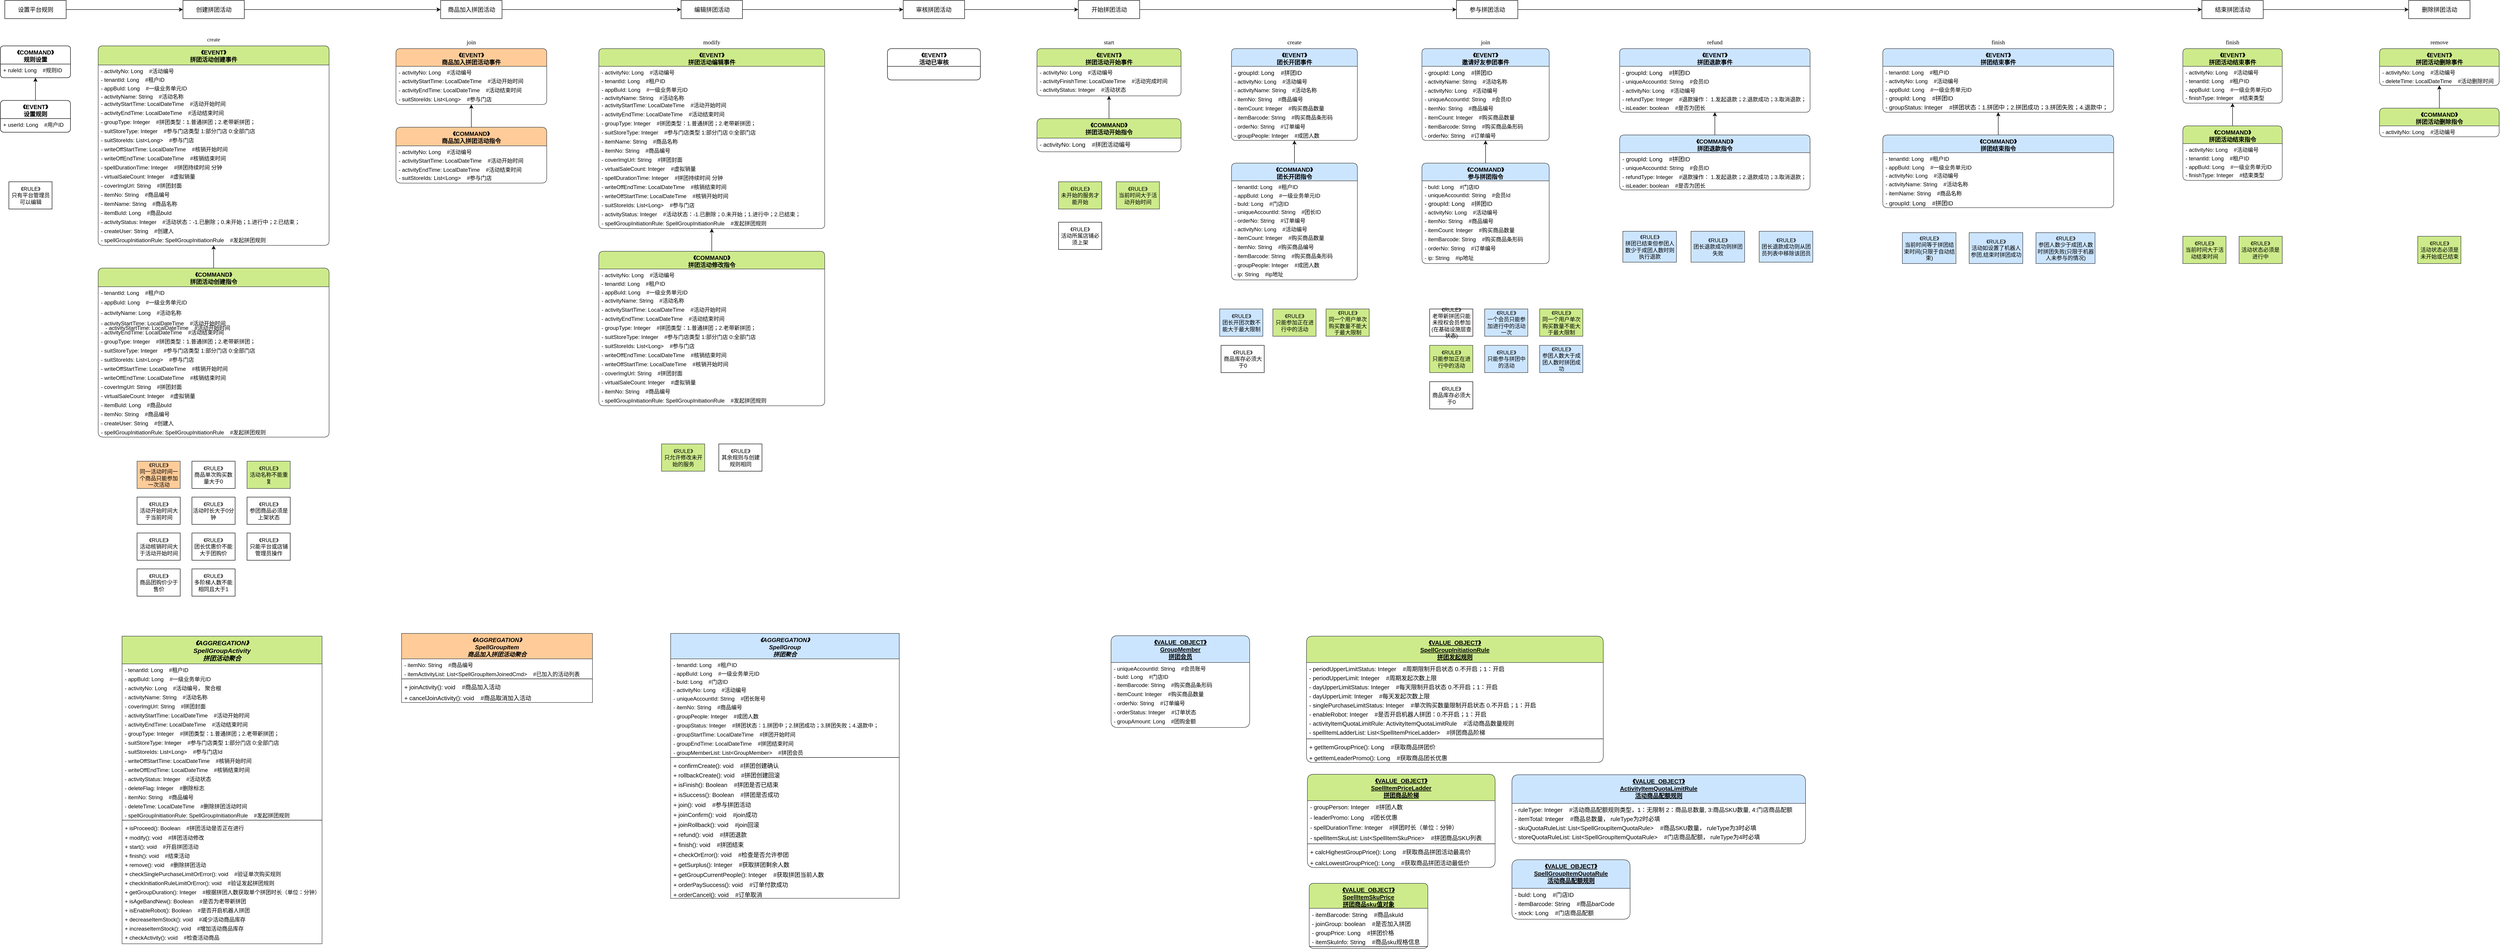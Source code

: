 <mxfile version="14.7.4" type="embed"><diagram id="noCuojHw-9WFwIN1Ppsz" name="第 1 页"><mxGraphModel dx="3647" dy="559" grid="0" gridSize="10" guides="1" tooltips="1" connect="1" arrows="1" fold="1" page="0" pageScale="1" pageWidth="3300" pageHeight="2339" math="0" shadow="0"><root><mxCell id="0"/><mxCell id="1" parent="0"/><mxCell id="AAH_kiD_g9Fgy3N-uMgI-8" value="" style="edgeStyle=orthogonalEdgeStyle;rounded=0;orthogonalLoop=1;jettySize=auto;html=1;exitX=1;exitY=0.5;exitDx=0;exitDy=0;exitPerimeter=0;" parent="1" source="AAH_kiD_g9Fgy3N-uMgI-9" target="AAH_kiD_g9Fgy3N-uMgI-19" edge="1"><mxGeometry relative="1" as="geometry"><mxPoint x="-2840.47" y="160.0" as="sourcePoint"/></mxGeometry></mxCell><object label="%nodeDesc%" placeholders="1" nodeDesc="设置平台规则" shapeType="NODE" id="AAH_kiD_g9Fgy3N-uMgI-9"><mxCell style="rounded=0;whiteSpace=wrap;html=1;shadow=0;glass=0;sketch=0;fillStyle=auto;strokeWidth=1;metaEdit=1;resizable=1;rotatable=0;snapToPoint=0;connectable=1;absoluteArcSize=0;noLabel=0;labelPadding=0;allowArrows=1;recursiveResize=1;expand=1;editable=1;movable=1;deletable=1;fixDash=0;collapsible=0;portConstraintRotation=0;points=[[0,0.5,0,0,0],[1,0.5,0,0,0]];backgroundOutline=0;resizeHeight=1;resizeWidth=1;fontSize=13;" parent="1" vertex="1"><mxGeometry x="-3040.47" y="140" width="135" height="40" as="geometry"/></mxCell></object><object label="《RULE》&lt;br&gt;%rule%" shapeType="RULE" rule="只有平台管理员可以编辑" placeholders="1" id="AAH_kiD_g9Fgy3N-uMgI-10"><mxCell style="rounded=0;whiteSpace=wrap;html=1;shadow=0;glass=0;labelBackgroundColor=none;labelBorderColor=none;sketch=0;fillStyle=auto;fontSize=12;strokeWidth=1;fillColor=none;cloneable=1;metaEdit=1;imageWidth=24;arcSize=21;absoluteArcSize=1;connectable=0;allowArrows=0;rotatable=0;" parent="1" vertex="1"><mxGeometry x="-3031.47" y="539" width="95" height="60" as="geometry"/></mxCell></object><object label="%actionPackage%" placeholders="1" actionPackage="" shapType="ACTION" id="AAH_kiD_g9Fgy3N-uMgI-11"><mxCell style="swimlane;fontStyle=0;childLayout=stackLayout;horizontal=1;startSize=30;horizontalStack=0;resizeParent=1;resizeParentMax=0;resizeLast=0;collapsible=0;marginBottom=0;rounded=1;comic=0;pointerEvents=0;fontFamily=Verdana;fillColor=none;treeFolding=0;rotatable=0;strokeColor=none;allowArrows=0;connectable=0;arcSize=0;metaEdit=1;swimlaneFillColor=none;fixedWidth=0;" parent="1" vertex="1"><mxGeometry x="-3050" y="210" width="154.06" height="220" as="geometry"><mxRectangle x="160" y="70" width="60" height="30" as="alternateBounds"/></mxGeometry></mxCell></object><object label="《COMMAND》&#10;%classDesc%" placeholders="1" shapeType="COMMAND" className="请输入类名" classDesc="规则设置" id="AAH_kiD_g9Fgy3N-uMgI-12"><mxCell style="swimlane;fontStyle=1;align=center;verticalAlign=top;childLayout=stackLayout;horizontal=1;startSize=40;horizontalStack=0;resizeParent=1;resizeParentMax=0;resizeLast=0;collapsible=1;marginBottom=0;fixDash=1;container=1;enumerate=0;treeMoving=1;swimlaneBody=1;fillOpacity=100;strokeOpacity=100;overflow=visible;rounded=1;swimlaneLine=1;sketch=0;shadow=0;arcSize=6;strokeWidth=1;fillStyle=auto;swimlaneFillColor=default;metaEdit=1;labelPadding=0;cloneable=1;separatorColor=none;swimlaneHead=1;noLabel=0;direction=east;portConstraint=none;portConstraintRotation=0;rotation=0;connectable=0;snapToPoint=0;perimeter=rectanglePerimeter;dropTarget=1;expand=1;part=1;backgroundOutline=1;movableLabel=1;autosize=1;fixedWidth=0;resizable=1;resizeWidth=0;resizeHeight=0;rotatable=1;treeFolding=0;pointerEvents=1;moveCells=0;comic=0;enumerateValue=123;allowArrows=0;fillColor=none;fontSize=13;" parent="AAH_kiD_g9Fgy3N-uMgI-11" vertex="1"><mxGeometry y="30" width="154.06" height="70" as="geometry"><mxRectangle y="30" width="154.06" height="50" as="alternateBounds"/></mxGeometry></mxCell></object><object label="%fieldModify% %fieldName%: %fieldType%    #%fieldDesc%" placeholders="1" shapeType="FIELD" fieldName="ruleId" fieldType="Long" fieldModify="+" fieldDesc="规则ID" id="AAH_kiD_g9Fgy3N-uMgI-13"><mxCell style="text;strokeColor=none;fillColor=none;align=left;verticalAlign=top;spacingLeft=4;spacingRight=4;overflow=hidden;rotatable=0;points=[];portConstraint=none;metaEdit=1;cloneable=1;rotation=0;connectable=1;container=0;dropTarget=1;imageAspect=1;absoluteArcSize=0;portConstraintRotation=0;snapToPoint=0;fixDash=0;pointerEvents=0;enumerate=0;resizeHeight=1;resizeWidth=1;autosize=1;part=1;movable=1;collapsible=0;" parent="AAH_kiD_g9Fgy3N-uMgI-12" vertex="1"><mxGeometry y="40" width="154.06" height="30" as="geometry"/></mxCell></object><mxCell id="AAH_kiD_g9Fgy3N-uMgI-14" value=" " style="text;strokeColor=none;fillColor=none;align=left;verticalAlign=middle;spacingLeft=4;spacingRight=4;overflow=hidden;points=[[0,0.5],[1,0.5]];portConstraint=eastwest;rotatable=0;rounded=1;comic=0;pointerEvents=0;fontFamily=Verdana;startSize=280;" parent="AAH_kiD_g9Fgy3N-uMgI-11" vertex="1"><mxGeometry y="100" width="154.06" height="50" as="geometry"/></mxCell><mxCell id="AAH_kiD_g9Fgy3N-uMgI-15" style="edgeStyle=none;rounded=1;sketch=0;orthogonalLoop=1;jettySize=auto;html=1;exitX=0.5;exitY=0;exitDx=0;exitDy=0;entryX=0.5;entryY=0;entryDx=0;entryDy=0;shadow=0;fontFamily=Verdana;startSize=280;entryPerimeter=0;" parent="AAH_kiD_g9Fgy3N-uMgI-11" source="AAH_kiD_g9Fgy3N-uMgI-16" target="AAH_kiD_g9Fgy3N-uMgI-14" edge="1"><mxGeometry relative="1" as="geometry"/></mxCell><object label="《EVENT》&#10;%classDesc%" placeholders="1" shapeType="EVENT" className="请输入类名" classDesc="设置规则" id="AAH_kiD_g9Fgy3N-uMgI-16"><mxCell style="swimlane;fontStyle=1;align=center;verticalAlign=top;childLayout=stackLayout;horizontal=1;startSize=40;horizontalStack=0;resizeParent=1;resizeParentMax=0;resizeLast=0;collapsible=1;marginBottom=0;fixDash=1;container=1;enumerate=0;treeMoving=1;swimlaneBody=1;fillOpacity=100;strokeOpacity=100;overflow=visible;rounded=1;swimlaneLine=1;sketch=0;shadow=0;arcSize=7;strokeWidth=1;fillStyle=auto;swimlaneFillColor=default;metaEdit=1;labelPadding=0;cloneable=1;separatorColor=none;swimlaneHead=1;noLabel=0;direction=east;portConstraint=none;portConstraintRotation=0;rotation=0;connectable=0;snapToPoint=0;perimeter=rectanglePerimeter;dropTarget=1;expand=1;part=1;backgroundOutline=1;movableLabel=1;autosize=1;fixedWidth=0;resizable=1;resizeWidth=0;resizeHeight=0;rotatable=1;treeFolding=0;pointerEvents=1;moveCells=0;comic=0;enumerateValue=123;allowArrows=0;fillColor=none;fontSize=13;" parent="AAH_kiD_g9Fgy3N-uMgI-11" vertex="1"><mxGeometry y="150" width="154.06" height="70" as="geometry"><mxRectangle y="160" width="250" height="50" as="alternateBounds"/></mxGeometry></mxCell></object><object label="%fieldModify% %fieldName%: %fieldType%    #%fieldDesc%" placeholders="1" shapeType="FIELD" fieldName="userId" fieldType="Long" fieldModify="+" fieldDesc="用户ID" id="AAH_kiD_g9Fgy3N-uMgI-17"><mxCell style="text;strokeColor=none;fillColor=none;align=left;verticalAlign=top;spacingLeft=4;spacingRight=4;overflow=hidden;rotatable=0;points=[];portConstraint=none;metaEdit=1;cloneable=1;rotation=0;connectable=1;container=0;dropTarget=1;imageAspect=1;absoluteArcSize=0;portConstraintRotation=0;snapToPoint=0;fixDash=0;pointerEvents=0;enumerate=0;resizeHeight=1;resizeWidth=1;autosize=1;part=1;movable=1;" parent="AAH_kiD_g9Fgy3N-uMgI-16" vertex="1"><mxGeometry y="40" width="154.06" height="30" as="geometry"/></mxCell></object><mxCell id="AAH_kiD_g9Fgy3N-uMgI-18" value="" style="edgeStyle=orthogonalEdgeStyle;rounded=0;orthogonalLoop=1;jettySize=auto;html=1;fontFamily=Helvetica;fontSize=12;fontColor=default;startSize=50;" parent="1" source="AAH_kiD_g9Fgy3N-uMgI-19" target="AAH_kiD_g9Fgy3N-uMgI-94" edge="1"><mxGeometry relative="1" as="geometry"/></mxCell><object label="%nodeDesc%" placeholders="1" nodeDesc="创建拼团活动" shapeType="NODE" id="AAH_kiD_g9Fgy3N-uMgI-19"><mxCell style="rounded=0;whiteSpace=wrap;html=1;shadow=0;glass=0;sketch=0;fillStyle=auto;strokeWidth=1;metaEdit=1;resizable=1;rotatable=0;snapToPoint=0;connectable=1;absoluteArcSize=0;noLabel=0;labelPadding=0;allowArrows=1;recursiveResize=1;expand=1;editable=1;movable=1;deletable=1;fixDash=0;collapsible=0;portConstraintRotation=0;points=[[0,0.5,0,0,0],[1,0.5,0,0,0]];backgroundOutline=0;resizeHeight=1;resizeWidth=1;fontSize=13;" parent="1" vertex="1"><mxGeometry x="-2648.47" y="140" width="135" height="40" as="geometry"/></mxCell></object><object label="%actionPackage%" placeholders="1" actionPackage="create" shapeType="ACTION" id="AAH_kiD_g9Fgy3N-uMgI-20"><mxCell style="swimlane;fontStyle=0;childLayout=stackLayout;horizontal=1;startSize=30;horizontalStack=0;resizeParent=1;resizeParentMax=0;resizeLast=0;collapsible=0;marginBottom=0;rounded=1;comic=0;pointerEvents=0;fontFamily=Verdana;fillColor=none;treeFolding=0;rotatable=0;strokeColor=none;allowArrows=0;connectable=0;arcSize=0;metaEdit=1;swimlaneFillColor=none;fixedWidth=0;" parent="1" vertex="1"><mxGeometry x="-2834.97" y="210" width="508" height="891" as="geometry"><mxRectangle x="160" y="70" width="60" height="30" as="alternateBounds"/></mxGeometry></mxCell></object><object label="《%shapeType%》&#10;%classDesc%" placeholders="1" shapeType="EVENT" className="SpellGroupActivityCreatedEvent" classDesc="拼团活动创建事件" id="AAH_kiD_g9Fgy3N-uMgI-21"><mxCell style="swimlane;fontStyle=1;align=center;verticalAlign=top;childLayout=stackLayout;horizontal=1;startSize=42;horizontalStack=0;resizeParent=1;resizeParentMax=0;resizeLast=0;collapsible=1;marginBottom=0;fixDash=1;container=1;enumerate=0;treeMoving=1;swimlaneBody=1;fillOpacity=100;strokeOpacity=100;overflow=visible;rounded=1;swimlaneLine=1;sketch=0;shadow=0;arcSize=8;strokeWidth=1;fillStyle=auto;swimlaneFillColor=none;metaEdit=1;labelPadding=0;cloneable=1;separatorColor=none;swimlaneHead=1;noLabel=0;direction=east;portConstraint=none;portConstraintRotation=0;rotation=0;connectable=0;snapToPoint=0;perimeter=rectanglePerimeter;dropTarget=1;expand=1;part=1;backgroundOutline=1;movableLabel=1;autosize=1;fixedWidth=0;resizable=1;resizeWidth=0;resizeHeight=0;rotatable=1;treeFolding=0;pointerEvents=1;moveCells=0;comic=0;enumerateValue=123;allowArrows=0;fillColor=#cdeb8b;strokeColor=#36393d;fontFamily=Helvetica;fontSize=13;" parent="AAH_kiD_g9Fgy3N-uMgI-20" vertex="1"><mxGeometry y="30" width="508" height="439" as="geometry"><mxRectangle y="30" width="508" height="50" as="alternateBounds"/></mxGeometry></mxCell></object><object label="%fieldModify% %fieldName%: %fieldType%    #%fieldDesc%" placeholders="1" shapeType="FIELD" fieldName="activityNo" fieldType="Long" fieldModify="-" fieldDesc="活动编号" id="AAH_kiD_g9Fgy3N-uMgI-22"><mxCell style="text;strokeColor=none;fillColor=none;align=left;verticalAlign=top;spacingLeft=4;spacingRight=4;overflow=hidden;rotatable=0;points=[];portConstraint=none;metaEdit=1;cloneable=1;rotation=0;connectable=1;container=0;dropTarget=1;imageAspect=1;absoluteArcSize=0;portConstraintRotation=0;snapToPoint=0;fixDash=0;pointerEvents=0;enumerate=0;resizeHeight=1;resizeWidth=1;autosize=1;part=1;movable=1;collapsible=0;rounded=0;" parent="AAH_kiD_g9Fgy3N-uMgI-21" vertex="1"><mxGeometry y="42" width="508" height="19" as="geometry"/></mxCell></object><object label="%fieldModify% %fieldName%: %fieldType%    #%fieldDesc%" placeholders="1" shapeType="FIELD" fieldName="tenantId" fieldType="Long" fieldModify="-" fieldDesc="租户ID" id="AAH_kiD_g9Fgy3N-uMgI-23"><mxCell style="text;strokeColor=none;fillColor=none;align=left;verticalAlign=top;spacingLeft=4;spacingRight=4;overflow=hidden;rotatable=0;points=[];portConstraint=none;metaEdit=1;cloneable=1;rotation=0;connectable=1;container=0;dropTarget=1;imageAspect=1;absoluteArcSize=0;portConstraintRotation=0;snapToPoint=0;fixDash=0;pointerEvents=0;enumerate=0;resizeHeight=1;resizeWidth=1;autosize=1;part=1;movable=1;collapsible=0;rounded=0;" parent="AAH_kiD_g9Fgy3N-uMgI-21" vertex="1"><mxGeometry y="61" width="508" height="19" as="geometry"/></mxCell></object><object label="%fieldModify% %fieldName%: %fieldType%    #%fieldDesc%" placeholders="1" shapeType="FIELD" fieldName="appBuId" fieldType="Long" fieldModify="-" fieldDesc="一级业务单元ID" id="AAH_kiD_g9Fgy3N-uMgI-24"><mxCell style="text;strokeColor=none;fillColor=none;align=left;verticalAlign=top;spacingLeft=4;spacingRight=4;overflow=hidden;rotatable=0;points=[];portConstraint=none;metaEdit=1;cloneable=1;rotation=0;connectable=1;container=0;dropTarget=1;imageAspect=1;absoluteArcSize=0;portConstraintRotation=0;snapToPoint=0;fixDash=0;pointerEvents=0;enumerate=0;resizeHeight=1;resizeWidth=1;autosize=1;part=1;movable=1;collapsible=0;rounded=0;" parent="AAH_kiD_g9Fgy3N-uMgI-21" vertex="1"><mxGeometry y="80" width="508" height="18" as="geometry"/></mxCell></object><object label="%fieldModify% %fieldName%: %fieldType%    #%fieldDesc%" placeholders="1" shapeType="FIELD" fieldName="activityName" fieldType="String" fieldModify="-" fieldDesc="活动名称" id="AAH_kiD_g9Fgy3N-uMgI-25"><mxCell style="text;strokeColor=none;fillColor=none;align=left;verticalAlign=top;spacingLeft=4;spacingRight=4;overflow=hidden;rotatable=0;points=[];portConstraint=none;metaEdit=1;cloneable=1;rotation=0;connectable=1;container=0;dropTarget=1;imageAspect=1;absoluteArcSize=0;portConstraintRotation=0;snapToPoint=0;fixDash=0;pointerEvents=0;enumerate=0;resizeHeight=1;resizeWidth=1;autosize=1;part=1;movable=1;collapsible=0;rounded=0;" parent="AAH_kiD_g9Fgy3N-uMgI-21" vertex="1"><mxGeometry y="98" width="508" height="16" as="geometry"/></mxCell></object><object label="%fieldModify% %fieldName%: %fieldType%    #%fieldDesc%" placeholders="1" shapeType="FIELD" fieldName="activityStartTime" fieldType="LocalDateTime" fieldModify="-" fieldDesc="活动开始时间" id="AAH_kiD_g9Fgy3N-uMgI-26"><mxCell style="text;strokeColor=none;fillColor=none;align=left;verticalAlign=top;spacingLeft=4;spacingRight=4;overflow=hidden;rotatable=0;points=[];portConstraint=none;metaEdit=1;cloneable=1;rotation=0;connectable=1;container=0;dropTarget=1;imageAspect=1;absoluteArcSize=0;portConstraintRotation=0;snapToPoint=0;fixDash=0;pointerEvents=0;enumerate=0;resizeHeight=1;resizeWidth=1;autosize=1;part=1;movable=1;collapsible=0;rounded=0;" parent="AAH_kiD_g9Fgy3N-uMgI-21" vertex="1"><mxGeometry y="114" width="508" height="20" as="geometry"/></mxCell></object><object label="%fieldModify% %fieldName%: %fieldType%    #%fieldDesc%" placeholders="1" shapeType="FIELD" fieldName="activityEndTime" fieldType="LocalDateTime" fieldModify="-" fieldDesc="活动结束时间" id="AAH_kiD_g9Fgy3N-uMgI-27"><mxCell style="text;strokeColor=none;fillColor=none;align=left;verticalAlign=top;spacingLeft=4;spacingRight=4;overflow=hidden;rotatable=0;points=[];portConstraint=none;metaEdit=1;cloneable=1;rotation=0;connectable=1;container=0;dropTarget=1;imageAspect=1;absoluteArcSize=0;portConstraintRotation=0;snapToPoint=0;fixDash=0;pointerEvents=0;enumerate=0;resizeHeight=1;resizeWidth=1;autosize=1;part=1;movable=1;collapsible=0;rounded=0;" parent="AAH_kiD_g9Fgy3N-uMgI-21" vertex="1"><mxGeometry y="134" width="508" height="20" as="geometry"/></mxCell></object><object label="%fieldModify% %fieldName%: %fieldType%    #%fieldDesc%" placeholders="1" shapeType="FIELD" fieldName="groupType" fieldType="Integer" fieldModify="-" fieldDesc="拼团类型：1.普通拼团；2.老带新拼团；" id="AAH_kiD_g9Fgy3N-uMgI-28"><mxCell style="text;strokeColor=none;fillColor=none;align=left;verticalAlign=top;spacingLeft=4;spacingRight=4;overflow=hidden;rotatable=0;points=[];portConstraint=none;metaEdit=1;cloneable=1;rotation=0;connectable=1;container=0;dropTarget=1;imageAspect=1;absoluteArcSize=0;portConstraintRotation=0;snapToPoint=0;fixDash=0;pointerEvents=0;enumerate=0;resizeHeight=1;resizeWidth=1;autosize=1;part=1;movable=1;collapsible=0;rounded=0;" parent="AAH_kiD_g9Fgy3N-uMgI-21" vertex="1"><mxGeometry y="154" width="508" height="20" as="geometry"/></mxCell></object><object label="%fieldModify% %fieldName%: %fieldType%    #%fieldDesc%" placeholders="1" shapeType="FIELD" fieldName="suitStoreType" fieldType="Integer" fieldModify="-" fieldDesc="参与门店类型 1:部分门店 0:全部门店" id="AAH_kiD_g9Fgy3N-uMgI-29"><mxCell style="text;strokeColor=none;fillColor=none;align=left;verticalAlign=top;spacingLeft=4;spacingRight=4;overflow=hidden;rotatable=0;points=[];portConstraint=none;metaEdit=1;cloneable=1;rotation=0;connectable=1;container=0;dropTarget=1;imageAspect=1;absoluteArcSize=0;portConstraintRotation=0;snapToPoint=0;fixDash=0;pointerEvents=0;enumerate=0;resizeHeight=1;resizeWidth=1;autosize=1;part=1;movable=1;collapsible=0;rounded=0;" parent="AAH_kiD_g9Fgy3N-uMgI-21" vertex="1"><mxGeometry y="174" width="508" height="20" as="geometry"/></mxCell></object><object label="%fieldModify% %fieldName%: %fieldType%    #%fieldDesc%" placeholders="1" shapeType="FIELD" fieldName="suitStoreIds" fieldType="List&lt;Long&gt;" fieldModify="-" fieldDesc="参与门店" id="AAH_kiD_g9Fgy3N-uMgI-30"><mxCell style="text;strokeColor=none;fillColor=none;align=left;verticalAlign=top;spacingLeft=4;spacingRight=4;overflow=hidden;rotatable=0;points=[];portConstraint=none;metaEdit=1;cloneable=1;rotation=0;connectable=1;container=0;dropTarget=1;imageAspect=1;absoluteArcSize=0;portConstraintRotation=0;snapToPoint=0;fixDash=0;pointerEvents=0;enumerate=0;resizeHeight=1;resizeWidth=1;autosize=1;part=1;movable=1;collapsible=0;rounded=0;" parent="AAH_kiD_g9Fgy3N-uMgI-21" vertex="1"><mxGeometry y="194" width="508" height="20" as="geometry"/></mxCell></object><object label="%fieldModify% %fieldName%: %fieldType%    #%fieldDesc%" placeholders="1" shapeType="FIELD" fieldName="writeOffStartTime" fieldType="LocalDateTime" fieldModify="-" fieldDesc="核销开始时间" id="AAH_kiD_g9Fgy3N-uMgI-31"><mxCell style="text;strokeColor=none;fillColor=none;align=left;verticalAlign=top;spacingLeft=4;spacingRight=4;overflow=hidden;rotatable=0;points=[];portConstraint=none;metaEdit=1;cloneable=1;rotation=0;connectable=1;container=0;dropTarget=1;imageAspect=1;absoluteArcSize=0;portConstraintRotation=0;snapToPoint=0;fixDash=0;pointerEvents=0;enumerate=0;resizeHeight=1;resizeWidth=1;autosize=1;part=1;movable=1;collapsible=0;rounded=0;" parent="AAH_kiD_g9Fgy3N-uMgI-21" vertex="1"><mxGeometry y="214" width="508" height="20" as="geometry"/></mxCell></object><object label="%fieldModify% %fieldName%: %fieldType%    #%fieldDesc%" placeholders="1" shapeType="FIELD" fieldName="writeOffEndTime" fieldType="LocalDateTime" fieldModify="-" fieldDesc="核销结束时间" id="AAH_kiD_g9Fgy3N-uMgI-32"><mxCell style="text;strokeColor=none;fillColor=none;align=left;verticalAlign=top;spacingLeft=4;spacingRight=4;overflow=hidden;rotatable=0;points=[];portConstraint=none;metaEdit=1;cloneable=1;rotation=0;connectable=1;container=0;dropTarget=1;imageAspect=1;absoluteArcSize=0;portConstraintRotation=0;snapToPoint=0;fixDash=0;pointerEvents=0;enumerate=0;resizeHeight=1;resizeWidth=1;autosize=1;part=1;movable=1;collapsible=0;rounded=0;" parent="AAH_kiD_g9Fgy3N-uMgI-21" vertex="1"><mxGeometry y="234" width="508" height="20" as="geometry"/></mxCell></object><object label="%fieldModify% %fieldName%: %fieldType%    #%fieldDesc%" placeholders="1" shapeType="FIELD" fieldName="spellDurationTime" fieldType="Integer" fieldModify="-" fieldDesc="拼团持续时间 分钟" id="AAH_kiD_g9Fgy3N-uMgI-33"><mxCell style="text;strokeColor=none;fillColor=none;align=left;verticalAlign=top;spacingLeft=4;spacingRight=4;overflow=hidden;rotatable=0;points=[];portConstraint=none;metaEdit=1;cloneable=1;rotation=0;connectable=1;container=0;dropTarget=1;imageAspect=1;absoluteArcSize=0;portConstraintRotation=0;snapToPoint=0;fixDash=0;pointerEvents=0;enumerate=0;resizeHeight=1;resizeWidth=1;autosize=1;part=1;movable=1;collapsible=0;rounded=0;" parent="AAH_kiD_g9Fgy3N-uMgI-21" vertex="1"><mxGeometry y="254" width="508" height="20" as="geometry"/></mxCell></object><object label="%fieldModify% %fieldName%: %fieldType%    #%fieldDesc%" placeholders="1" shapeType="FIELD" fieldName="virtualSaleCount" fieldType="Integer" fieldModify="-" fieldDesc="虚拟销量" id="AAH_kiD_g9Fgy3N-uMgI-34"><mxCell style="text;strokeColor=none;fillColor=none;align=left;verticalAlign=top;spacingLeft=4;spacingRight=4;overflow=hidden;rotatable=0;points=[];portConstraint=none;metaEdit=1;cloneable=1;rotation=0;connectable=1;container=0;dropTarget=1;imageAspect=1;absoluteArcSize=0;portConstraintRotation=0;snapToPoint=0;fixDash=0;pointerEvents=0;enumerate=0;resizeHeight=1;resizeWidth=1;autosize=1;part=1;movable=1;collapsible=0;rounded=0;" parent="AAH_kiD_g9Fgy3N-uMgI-21" vertex="1"><mxGeometry y="274" width="508" height="20" as="geometry"/></mxCell></object><object label="%fieldModify% %fieldName%: %fieldType%    #%fieldDesc%" placeholders="1" shapeType="FIELD" fieldName="coverImgUrl" fieldType="String" fieldModify="-" fieldDesc="拼团封面" id="AAH_kiD_g9Fgy3N-uMgI-35"><mxCell style="text;strokeColor=none;fillColor=none;align=left;verticalAlign=top;spacingLeft=4;spacingRight=4;overflow=hidden;rotatable=0;points=[];portConstraint=none;metaEdit=1;cloneable=1;rotation=0;connectable=1;container=0;dropTarget=1;imageAspect=1;absoluteArcSize=0;portConstraintRotation=0;snapToPoint=0;fixDash=0;pointerEvents=0;enumerate=0;resizeHeight=1;resizeWidth=1;autosize=1;part=1;movable=1;collapsible=0;rounded=0;" parent="AAH_kiD_g9Fgy3N-uMgI-21" vertex="1"><mxGeometry y="294" width="508" height="20" as="geometry"/></mxCell></object><object label="%fieldModify% %fieldName%: %fieldType%    #%fieldDesc%" placeholders="1" shapeType="FIELD" fieldName="itemNo" fieldType="String" fieldModify="-" fieldDesc="商品编号" id="AAH_kiD_g9Fgy3N-uMgI-36"><mxCell style="text;strokeColor=none;fillColor=none;align=left;verticalAlign=top;spacingLeft=4;spacingRight=4;overflow=hidden;rotatable=0;points=[];portConstraint=none;metaEdit=1;cloneable=1;rotation=0;connectable=1;container=0;dropTarget=1;imageAspect=1;absoluteArcSize=0;portConstraintRotation=0;snapToPoint=0;fixDash=0;pointerEvents=0;enumerate=0;resizeHeight=1;resizeWidth=1;autosize=1;part=1;movable=1;collapsible=0;rounded=0;" parent="AAH_kiD_g9Fgy3N-uMgI-21" vertex="1"><mxGeometry y="314" width="508" height="20" as="geometry"/></mxCell></object><object label="%fieldModify% %fieldName%: %fieldType%    #%fieldDesc%" placeholders="1" shapeType="FIELD" fieldName="itemName" fieldType="String" fieldModify="-" fieldDesc="商品名称" id="AAH_kiD_g9Fgy3N-uMgI-37"><mxCell style="text;strokeColor=none;fillColor=none;align=left;verticalAlign=top;spacingLeft=4;spacingRight=4;overflow=hidden;rotatable=0;points=[];portConstraint=none;metaEdit=1;cloneable=1;rotation=0;connectable=1;container=0;dropTarget=1;imageAspect=1;absoluteArcSize=0;portConstraintRotation=0;snapToPoint=0;fixDash=0;pointerEvents=0;enumerate=0;resizeHeight=1;resizeWidth=1;autosize=1;part=1;movable=1;collapsible=0;rounded=0;" parent="AAH_kiD_g9Fgy3N-uMgI-21" vertex="1"><mxGeometry y="334" width="508" height="20" as="geometry"/></mxCell></object><object label="%fieldModify% %fieldName%: %fieldType%    #%fieldDesc%" placeholders="1" shapeType="FIELD" fieldName="itemBuId" fieldType="Long" fieldModify="-" fieldDesc="商品buId" id="AAH_kiD_g9Fgy3N-uMgI-38"><mxCell style="text;strokeColor=none;fillColor=none;align=left;verticalAlign=top;spacingLeft=4;spacingRight=4;overflow=hidden;rotatable=0;points=[];portConstraint=none;metaEdit=1;cloneable=1;rotation=0;connectable=1;container=0;dropTarget=1;imageAspect=1;absoluteArcSize=0;portConstraintRotation=0;snapToPoint=0;fixDash=0;pointerEvents=0;enumerate=0;resizeHeight=1;resizeWidth=1;autosize=1;part=1;movable=1;collapsible=0;rounded=0;" parent="AAH_kiD_g9Fgy3N-uMgI-21" vertex="1"><mxGeometry y="354" width="508" height="20" as="geometry"/></mxCell></object><object label="%fieldModify% %fieldName%: %fieldType%    #%fieldDesc%" placeholders="1" shapeType="FIELD" fieldName="activityStatus" fieldType="Integer" fieldModify="-" fieldDesc="活动状态：-1.已删除；0.未开始；1.进行中；2.已结束；" id="AAH_kiD_g9Fgy3N-uMgI-39"><mxCell style="text;strokeColor=none;fillColor=none;align=left;verticalAlign=top;spacingLeft=4;spacingRight=4;overflow=hidden;rotatable=0;points=[];portConstraint=none;metaEdit=1;cloneable=1;rotation=0;connectable=1;container=0;dropTarget=1;imageAspect=1;absoluteArcSize=0;portConstraintRotation=0;snapToPoint=0;fixDash=0;pointerEvents=0;enumerate=0;resizeHeight=1;resizeWidth=1;autosize=1;part=1;movable=1;collapsible=0;rounded=0;" parent="AAH_kiD_g9Fgy3N-uMgI-21" vertex="1"><mxGeometry y="374" width="508" height="20" as="geometry"/></mxCell></object><object label="%fieldModify% %fieldName%: %fieldType%    #%fieldDesc%" placeholders="1" shapeType="FIELD" fieldName="createUser" fieldType="String" fieldModify="-" fieldDesc="创建人" id="AAH_kiD_g9Fgy3N-uMgI-40"><mxCell style="text;strokeColor=none;fillColor=none;align=left;verticalAlign=top;spacingLeft=4;spacingRight=4;overflow=hidden;rotatable=0;points=[];portConstraint=none;metaEdit=1;cloneable=1;rotation=0;connectable=1;container=0;dropTarget=1;imageAspect=1;absoluteArcSize=0;portConstraintRotation=0;snapToPoint=0;fixDash=0;pointerEvents=0;enumerate=0;resizeHeight=1;resizeWidth=1;autosize=1;part=1;movable=1;collapsible=0;rounded=0;" parent="AAH_kiD_g9Fgy3N-uMgI-21" vertex="1"><mxGeometry y="394" width="508" height="20" as="geometry"/></mxCell></object><object label="%fieldModify% %fieldName%: %fieldType%    #%fieldDesc%" placeholders="1" shapeType="FIELD" fieldName="spellGroupInitiationRule" fieldType="SpellGroupInitiationRule" fieldModify="-" fieldDesc="发起拼团规则" id="AAH_kiD_g9Fgy3N-uMgI-41"><mxCell style="text;strokeColor=none;fillColor=none;align=left;verticalAlign=top;spacingLeft=4;spacingRight=4;overflow=hidden;rotatable=0;points=[];portConstraint=none;metaEdit=1;cloneable=1;rotation=0;connectable=1;container=0;dropTarget=1;imageAspect=1;absoluteArcSize=0;portConstraintRotation=0;snapToPoint=0;fixDash=0;pointerEvents=0;enumerate=0;resizeHeight=1;resizeWidth=1;autosize=1;part=1;movable=1;collapsible=0;rounded=0;" parent="AAH_kiD_g9Fgy3N-uMgI-21" vertex="1"><mxGeometry y="414" width="508" height="25" as="geometry"/></mxCell></object><mxCell id="AAH_kiD_g9Fgy3N-uMgI-42" value=" " style="text;strokeColor=none;fillColor=none;align=left;verticalAlign=middle;spacingLeft=4;spacingRight=4;overflow=hidden;points=[[0,0.5],[1,0.5]];portConstraint=eastwest;rotatable=0;rounded=1;comic=0;pointerEvents=0;fontFamily=Verdana;startSize=280;" parent="AAH_kiD_g9Fgy3N-uMgI-20" vertex="1"><mxGeometry y="469" width="508" height="50" as="geometry"/></mxCell><mxCell id="AAH_kiD_g9Fgy3N-uMgI-43" style="edgeStyle=none;rounded=1;sketch=0;orthogonalLoop=1;jettySize=auto;html=1;exitX=0.5;exitY=0;exitDx=0;exitDy=0;entryX=0.5;entryY=0;entryDx=0;entryDy=0;shadow=0;fontFamily=Verdana;startSize=280;entryPerimeter=0;" parent="AAH_kiD_g9Fgy3N-uMgI-20" source="AAH_kiD_g9Fgy3N-uMgI-44" target="AAH_kiD_g9Fgy3N-uMgI-42" edge="1"><mxGeometry relative="1" as="geometry"/></mxCell><object label="《%shapeType%》&#10;%classDesc%" placeholders="1" shapeType="COMMAND" className="SpellGroupActivityCreateCmd" classDesc="拼团活动创建指令" id="AAH_kiD_g9Fgy3N-uMgI-44"><mxCell style="swimlane;fontStyle=1;align=center;verticalAlign=top;childLayout=stackLayout;horizontal=1;startSize=41;horizontalStack=0;resizeParent=1;resizeParentMax=0;resizeLast=0;collapsible=1;marginBottom=0;fixDash=1;container=1;enumerate=0;treeMoving=1;swimlaneBody=1;fillOpacity=100;strokeOpacity=100;overflow=visible;rounded=1;swimlaneLine=1;sketch=0;shadow=0;arcSize=9;strokeWidth=1;fillStyle=auto;swimlaneFillColor=#FFFFFF;metaEdit=1;labelPadding=0;cloneable=1;separatorColor=none;swimlaneHead=1;noLabel=0;direction=east;portConstraint=none;portConstraintRotation=0;rotation=0;connectable=0;snapToPoint=0;perimeter=rectanglePerimeter;dropTarget=1;expand=1;part=1;backgroundOutline=1;movableLabel=1;autosize=1;fixedWidth=0;resizable=1;resizeWidth=0;resizeHeight=0;rotatable=1;treeFolding=0;pointerEvents=1;moveCells=0;comic=0;enumerateValue=123;allowArrows=0;fillColor=#cdeb8b;strokeColor=#36393d;fontSize=13;fontFamily=Helvetica;" parent="AAH_kiD_g9Fgy3N-uMgI-20" vertex="1"><mxGeometry y="519" width="508" height="372" as="geometry"><mxRectangle y="519" width="508" height="50" as="alternateBounds"/></mxGeometry></mxCell></object><object label="%fieldModify% %fieldName%: %fieldType%    #%fieldDesc%" placeholders="1" shapeType="FIELD" fieldName="tenantId" fieldType="Long" fieldModify="-" fieldDesc="租户ID" id="AAH_kiD_g9Fgy3N-uMgI-45"><mxCell style="text;strokeColor=none;fillColor=none;align=left;verticalAlign=top;spacingLeft=4;spacingRight=4;overflow=hidden;rotatable=0;points=[];portConstraint=none;metaEdit=1;cloneable=1;rotation=0;connectable=1;container=0;dropTarget=1;imageAspect=1;absoluteArcSize=0;portConstraintRotation=0;snapToPoint=0;fixDash=0;pointerEvents=0;enumerate=0;resizeHeight=1;resizeWidth=1;autosize=1;part=1;movable=1;rounded=0;" parent="AAH_kiD_g9Fgy3N-uMgI-44" vertex="1"><mxGeometry y="41" width="508" height="21" as="geometry"/></mxCell></object><object label="%fieldModify% %fieldName%: %fieldType%    #%fieldDesc%" placeholders="1" shapeType="FIELD" fieldName="appBuId" fieldType="Long" fieldModify="-" fieldDesc="一级业务单元ID" id="AAH_kiD_g9Fgy3N-uMgI-46"><mxCell style="text;strokeColor=none;fillColor=none;align=left;verticalAlign=top;spacingLeft=4;spacingRight=4;overflow=hidden;rotatable=0;points=[];portConstraint=none;metaEdit=1;cloneable=1;rotation=0;connectable=1;container=0;dropTarget=1;imageAspect=1;absoluteArcSize=0;portConstraintRotation=0;snapToPoint=0;fixDash=0;pointerEvents=0;enumerate=0;resizeHeight=1;resizeWidth=1;autosize=1;part=1;movable=1;rounded=0;" parent="AAH_kiD_g9Fgy3N-uMgI-44" vertex="1"><mxGeometry y="62" width="508" height="23" as="geometry"/></mxCell></object><object label="%fieldModify% %fieldName%: %fieldType%    #%fieldDesc%" placeholders="1" shapeType="FIELD" fieldName="activityName" fieldType="Long" fieldModify="-" fieldDesc="活动名称" id="AAH_kiD_g9Fgy3N-uMgI-47"><mxCell style="text;strokeColor=none;fillColor=none;align=left;verticalAlign=top;spacingLeft=4;spacingRight=4;overflow=hidden;rotatable=0;points=[];portConstraint=none;metaEdit=1;cloneable=1;rotation=0;connectable=1;container=0;dropTarget=1;imageAspect=1;absoluteArcSize=0;portConstraintRotation=0;snapToPoint=0;fixDash=0;pointerEvents=0;enumerate=0;resizeHeight=1;resizeWidth=1;autosize=1;part=1;movable=1;rounded=0;" parent="AAH_kiD_g9Fgy3N-uMgI-44" vertex="1"><mxGeometry y="85" width="508" height="23" as="geometry"/></mxCell></object><object label="%fieldModify% %fieldName%: %fieldType%    #%fieldDesc%" placeholders="1" shapeType="FIELD" fieldName="activityStartTime" fieldType="LocalDateTime" fieldModify="-" fieldDesc="活动开始时间" id="AAH_kiD_g9Fgy3N-uMgI-48"><mxCell style="text;strokeColor=none;fillColor=none;align=left;verticalAlign=top;spacingLeft=4;spacingRight=4;overflow=hidden;rotatable=0;points=[];portConstraint=none;metaEdit=1;cloneable=1;rotation=0;connectable=1;container=0;dropTarget=1;imageAspect=1;absoluteArcSize=0;portConstraintRotation=0;snapToPoint=0;fixDash=0;pointerEvents=0;enumerate=0;resizeHeight=1;resizeWidth=1;autosize=1;part=1;movable=1;collapsible=0;rounded=0;" parent="AAH_kiD_g9Fgy3N-uMgI-44" vertex="1"><mxGeometry y="108" width="508" height="20" as="geometry"/></mxCell></object><object label="%fieldModify% %fieldName%: %fieldType%    #%fieldDesc%" placeholders="1" shapeType="FIELD" fieldName="activityEndTime" fieldType="LocalDateTime" fieldModify="-" fieldDesc="活动结束时间" id="AAH_kiD_g9Fgy3N-uMgI-49"><mxCell style="text;strokeColor=none;fillColor=none;align=left;verticalAlign=top;spacingLeft=4;spacingRight=4;overflow=hidden;rotatable=0;points=[];portConstraint=none;metaEdit=1;cloneable=1;rotation=0;connectable=1;container=0;dropTarget=1;imageAspect=1;absoluteArcSize=0;portConstraintRotation=0;snapToPoint=0;fixDash=0;pointerEvents=0;enumerate=0;resizeHeight=1;resizeWidth=1;autosize=1;part=1;movable=1;collapsible=0;rounded=0;" parent="AAH_kiD_g9Fgy3N-uMgI-44" vertex="1"><mxGeometry y="128" width="508" height="20" as="geometry"/></mxCell></object><object label="%fieldModify% %fieldName%: %fieldType%    #%fieldDesc%" placeholders="1" shapeType="FIELD" fieldName="groupType" fieldType="Integer" fieldModify="-" fieldDesc="拼团类型：1.普通拼团；2.老带新拼团；" id="AAH_kiD_g9Fgy3N-uMgI-50"><mxCell style="text;strokeColor=none;fillColor=none;align=left;verticalAlign=top;spacingLeft=4;spacingRight=4;overflow=hidden;rotatable=0;points=[];portConstraint=none;metaEdit=1;cloneable=1;rotation=0;connectable=1;container=0;dropTarget=1;imageAspect=1;absoluteArcSize=0;portConstraintRotation=0;snapToPoint=0;fixDash=0;pointerEvents=0;enumerate=0;resizeHeight=1;resizeWidth=1;autosize=1;part=1;movable=1;collapsible=0;rounded=0;" parent="AAH_kiD_g9Fgy3N-uMgI-44" vertex="1"><mxGeometry y="148" width="508" height="20" as="geometry"/></mxCell></object><object label="%fieldModify% %fieldName%: %fieldType%    #%fieldDesc%" placeholders="1" shapeType="FIELD" fieldName="suitStoreType" fieldType="Integer" fieldModify="-" fieldDesc="参与门店类型 1:部分门店 0:全部门店" id="AAH_kiD_g9Fgy3N-uMgI-51"><mxCell style="text;strokeColor=none;fillColor=none;align=left;verticalAlign=top;spacingLeft=4;spacingRight=4;overflow=hidden;rotatable=0;points=[];portConstraint=none;metaEdit=1;cloneable=1;rotation=0;connectable=1;container=0;dropTarget=1;imageAspect=1;absoluteArcSize=0;portConstraintRotation=0;snapToPoint=0;fixDash=0;pointerEvents=0;enumerate=0;resizeHeight=1;resizeWidth=1;autosize=1;part=1;movable=1;collapsible=0;rounded=0;" parent="AAH_kiD_g9Fgy3N-uMgI-44" vertex="1"><mxGeometry y="168" width="508" height="20" as="geometry"/></mxCell></object><object label="%fieldModify% %fieldName%: %fieldType%    #%fieldDesc%" placeholders="1" shapeType="FIELD" fieldName="suitStoreIds" fieldType="List&lt;Long&gt;" fieldModify="-" fieldDesc="参与门店" id="AAH_kiD_g9Fgy3N-uMgI-52"><mxCell style="text;strokeColor=none;fillColor=none;align=left;verticalAlign=top;spacingLeft=4;spacingRight=4;overflow=hidden;rotatable=0;points=[];portConstraint=none;metaEdit=1;cloneable=1;rotation=0;connectable=1;container=0;dropTarget=1;imageAspect=1;absoluteArcSize=0;portConstraintRotation=0;snapToPoint=0;fixDash=0;pointerEvents=0;enumerate=0;resizeHeight=1;resizeWidth=1;autosize=1;part=1;movable=1;collapsible=0;rounded=0;" parent="AAH_kiD_g9Fgy3N-uMgI-44" vertex="1"><mxGeometry y="188" width="508" height="20" as="geometry"/></mxCell></object><object label="%fieldModify% %fieldName%: %fieldType%    #%fieldDesc%" placeholders="1" shapeType="FIELD" fieldName="writeOffStartTime" fieldType="LocalDateTime" fieldModify="-" fieldDesc="核销开始时间" id="AAH_kiD_g9Fgy3N-uMgI-53"><mxCell style="text;strokeColor=none;fillColor=none;align=left;verticalAlign=top;spacingLeft=4;spacingRight=4;overflow=hidden;rotatable=0;points=[];portConstraint=none;metaEdit=1;cloneable=1;rotation=0;connectable=1;container=0;dropTarget=1;imageAspect=1;absoluteArcSize=0;portConstraintRotation=0;snapToPoint=0;fixDash=0;pointerEvents=0;enumerate=0;resizeHeight=1;resizeWidth=1;autosize=1;part=1;movable=1;collapsible=0;rounded=0;" parent="AAH_kiD_g9Fgy3N-uMgI-44" vertex="1"><mxGeometry y="208" width="508" height="20" as="geometry"/></mxCell></object><object label="%fieldModify% %fieldName%: %fieldType%    #%fieldDesc%" placeholders="1" shapeType="FIELD" fieldName="writeOffEndTime" fieldType="LocalDateTime" fieldModify="-" fieldDesc="核销结束时间" id="AAH_kiD_g9Fgy3N-uMgI-54"><mxCell style="text;strokeColor=none;fillColor=none;align=left;verticalAlign=top;spacingLeft=4;spacingRight=4;overflow=hidden;rotatable=0;points=[];portConstraint=none;metaEdit=1;cloneable=1;rotation=0;connectable=1;container=0;dropTarget=1;imageAspect=1;absoluteArcSize=0;portConstraintRotation=0;snapToPoint=0;fixDash=0;pointerEvents=0;enumerate=0;resizeHeight=1;resizeWidth=1;autosize=1;part=1;movable=1;collapsible=0;rounded=0;" parent="AAH_kiD_g9Fgy3N-uMgI-44" vertex="1"><mxGeometry y="228" width="508" height="20" as="geometry"/></mxCell></object><object label="%fieldModify% %fieldName%: %fieldType%    #%fieldDesc%" placeholders="1" shapeType="FIELD" fieldName="coverImgUrl" fieldType="String" fieldModify="-" fieldDesc="拼团封面" id="AAH_kiD_g9Fgy3N-uMgI-55"><mxCell style="text;strokeColor=none;fillColor=none;align=left;verticalAlign=top;spacingLeft=4;spacingRight=4;overflow=hidden;rotatable=0;points=[];portConstraint=none;metaEdit=1;cloneable=1;rotation=0;connectable=1;container=0;dropTarget=1;imageAspect=1;absoluteArcSize=0;portConstraintRotation=0;snapToPoint=0;fixDash=0;pointerEvents=0;enumerate=0;resizeHeight=1;resizeWidth=1;autosize=1;part=1;movable=1;collapsible=0;rounded=0;" parent="AAH_kiD_g9Fgy3N-uMgI-44" vertex="1"><mxGeometry y="248" width="508" height="20" as="geometry"/></mxCell></object><object label="%fieldModify% %fieldName%: %fieldType%    #%fieldDesc%" placeholders="1" shapeType="FIELD" fieldName="virtualSaleCount" fieldType="Integer" fieldModify="-" fieldDesc="虚拟销量" id="AAH_kiD_g9Fgy3N-uMgI-56"><mxCell style="text;strokeColor=none;fillColor=none;align=left;verticalAlign=top;spacingLeft=4;spacingRight=4;overflow=hidden;rotatable=0;points=[];portConstraint=none;metaEdit=1;cloneable=1;rotation=0;connectable=1;container=0;dropTarget=1;imageAspect=1;absoluteArcSize=0;portConstraintRotation=0;snapToPoint=0;fixDash=0;pointerEvents=0;enumerate=0;resizeHeight=1;resizeWidth=1;autosize=1;part=1;movable=1;collapsible=0;rounded=0;" parent="AAH_kiD_g9Fgy3N-uMgI-44" vertex="1"><mxGeometry y="268" width="508" height="20" as="geometry"/></mxCell></object><object label="%fieldModify% %fieldName%: %fieldType%    #%fieldDesc%" placeholders="1" shapeType="FIELD" fieldName="itemBuId" fieldType="Long" fieldModify="-" fieldDesc="商品buId" id="AAH_kiD_g9Fgy3N-uMgI-57"><mxCell style="text;strokeColor=none;fillColor=none;align=left;verticalAlign=top;spacingLeft=4;spacingRight=4;overflow=hidden;rotatable=0;points=[];portConstraint=none;metaEdit=1;cloneable=1;rotation=0;connectable=1;container=0;dropTarget=1;imageAspect=1;absoluteArcSize=0;portConstraintRotation=0;snapToPoint=0;fixDash=0;pointerEvents=0;enumerate=0;resizeHeight=1;resizeWidth=1;autosize=1;part=1;movable=1;collapsible=0;rounded=0;" parent="AAH_kiD_g9Fgy3N-uMgI-44" vertex="1"><mxGeometry y="288" width="508" height="20" as="geometry"/></mxCell></object><object label="%fieldModify% %fieldName%: %fieldType%    #%fieldDesc%" placeholders="1" shapeType="FIELD" fieldName="itemNo" fieldType="String" fieldModify="-" fieldDesc="商品编号" id="AAH_kiD_g9Fgy3N-uMgI-58"><mxCell style="text;strokeColor=none;fillColor=none;align=left;verticalAlign=top;spacingLeft=4;spacingRight=4;overflow=hidden;rotatable=0;points=[];portConstraint=none;metaEdit=1;cloneable=1;rotation=0;connectable=1;container=0;dropTarget=1;imageAspect=1;absoluteArcSize=0;portConstraintRotation=0;snapToPoint=0;fixDash=0;pointerEvents=0;enumerate=0;resizeHeight=1;resizeWidth=1;autosize=1;part=1;movable=1;collapsible=0;rounded=0;" parent="AAH_kiD_g9Fgy3N-uMgI-44" vertex="1"><mxGeometry y="308" width="508" height="20" as="geometry"/></mxCell></object><object label="%fieldModify% %fieldName%: %fieldType%    #%fieldDesc%" placeholders="1" shapeType="FIELD" fieldName="createUser" fieldType="String" fieldModify="-" fieldDesc="创建人" id="AAH_kiD_g9Fgy3N-uMgI-59"><mxCell style="text;strokeColor=none;fillColor=none;align=left;verticalAlign=top;spacingLeft=4;spacingRight=4;overflow=hidden;rotatable=0;points=[];portConstraint=none;metaEdit=1;cloneable=1;rotation=0;connectable=1;container=0;dropTarget=1;imageAspect=1;absoluteArcSize=0;portConstraintRotation=0;snapToPoint=0;fixDash=0;pointerEvents=0;enumerate=0;resizeHeight=1;resizeWidth=1;autosize=1;part=1;movable=1;collapsible=0;rounded=0;" parent="AAH_kiD_g9Fgy3N-uMgI-44" vertex="1"><mxGeometry y="328" width="508" height="20" as="geometry"/></mxCell></object><object label="%fieldModify% %fieldName%: %fieldType%    #%fieldDesc%" placeholders="1" shapeType="FIELD" fieldName="spellGroupInitiationRule" fieldType="SpellGroupInitiationRule" fieldModify="-" fieldDesc="发起拼团规则" id="AAH_kiD_g9Fgy3N-uMgI-60"><mxCell style="text;strokeColor=none;fillColor=none;align=left;verticalAlign=top;spacingLeft=4;spacingRight=4;overflow=hidden;rotatable=0;points=[];portConstraint=none;metaEdit=1;cloneable=1;rotation=0;connectable=1;container=0;dropTarget=1;imageAspect=1;absoluteArcSize=0;portConstraintRotation=0;snapToPoint=0;fixDash=0;pointerEvents=0;enumerate=0;resizeHeight=1;resizeWidth=1;autosize=1;part=1;movable=1;collapsible=0;rounded=0;" parent="AAH_kiD_g9Fgy3N-uMgI-44" vertex="1"><mxGeometry y="348" width="508" height="24" as="geometry"/></mxCell></object><object label="《AGGREGATION》&#10;%className%&#10;%classDesc%" placeholders="1" shapeType="AGGREGATION" className="SpellGroupActivity" classDesc="拼团活动聚合" id="AAH_kiD_g9Fgy3N-uMgI-61"><mxCell style="swimlane;fontStyle=3;align=center;verticalAlign=top;childLayout=stackLayout;horizontal=1;startSize=61;horizontalStack=0;resizeParent=1;resizeParentMax=0;resizeLast=0;collapsible=1;marginBottom=0;fixDash=1;container=1;enumerate=0;treeMoving=1;swimlaneBody=1;fillOpacity=100;strokeOpacity=100;overflow=visible;rounded=0;swimlaneLine=1;sketch=0;shadow=0;arcSize=12;fillColor=#cdeb8b;strokeColor=#36393d;strokeWidth=1;fillStyle=auto;swimlaneFillColor=default;metaEdit=1;labelPadding=0;cloneable=1;separatorColor=none;swimlaneHead=1;noLabel=0;direction=east;portConstraint=none;portConstraintRotation=0;rotation=0;connectable=1;snapToPoint=0;perimeter=rectanglePerimeter;dropTarget=1;expand=1;part=1;backgroundOutline=1;movableLabel=1;autosize=1;fixedWidth=0;resizable=1;resizeWidth=0;resizeHeight=0;rotatable=1;treeFolding=0;pointerEvents=1;moveCells=0;comic=0;allowArrows=0;glass=0;fontSize=14;" parent="1" vertex="1"><mxGeometry x="-2782.47" y="1539" width="440" height="677" as="geometry"><mxRectangle x="198" y="1519" width="403" height="62" as="alternateBounds"/></mxGeometry></mxCell></object><object label="%fieldModify% %fieldName%: %fieldType%    #%fieldDesc%" placeholders="1" shapeType="FIELD" fieldName="tenantId" fieldType="Long" fieldModify="-" fieldDesc="租户ID" id="AAH_kiD_g9Fgy3N-uMgI-62"><mxCell style="text;strokeColor=none;fillColor=none;align=left;verticalAlign=top;spacingLeft=4;spacingRight=4;overflow=hidden;rotatable=0;points=[];portConstraint=none;metaEdit=1;cloneable=1;rotation=0;connectable=1;container=0;dropTarget=1;imageAspect=1;absoluteArcSize=0;portConstraintRotation=0;snapToPoint=0;fixDash=0;pointerEvents=0;enumerate=0;resizeHeight=1;resizeWidth=1;autosize=1;part=1;movable=1;rounded=0;" parent="AAH_kiD_g9Fgy3N-uMgI-61" vertex="1"><mxGeometry y="61" width="440" height="20" as="geometry"/></mxCell></object><object label="%fieldModify% %fieldName%: %fieldType%    #%fieldDesc%" placeholders="1" shapeType="FIELD" fieldName="appBuId" fieldType="Long" fieldModify="-" fieldDesc="一级业务单元ID" id="AAH_kiD_g9Fgy3N-uMgI-63"><mxCell style="text;strokeColor=none;fillColor=none;align=left;verticalAlign=top;spacingLeft=4;spacingRight=4;overflow=hidden;rotatable=0;points=[];portConstraint=none;metaEdit=1;cloneable=1;rotation=0;connectable=1;container=0;dropTarget=1;imageAspect=1;absoluteArcSize=0;portConstraintRotation=0;snapToPoint=0;fixDash=0;pointerEvents=0;enumerate=0;resizeHeight=1;resizeWidth=1;autosize=1;part=1;movable=1;rounded=0;" parent="AAH_kiD_g9Fgy3N-uMgI-61" vertex="1"><mxGeometry y="81" width="440" height="20" as="geometry"/></mxCell></object><object label="%fieldModify% %fieldName%: %fieldType%    #%fieldDesc%" placeholders="1" shapeType="FIELD" fieldName="activityNo" fieldType="Long" fieldModify="-" fieldDesc="活动编号， 聚合根" id="AAH_kiD_g9Fgy3N-uMgI-64"><mxCell style="text;strokeColor=none;fillColor=none;align=left;verticalAlign=top;spacingLeft=4;spacingRight=4;overflow=hidden;rotatable=0;points=[];portConstraint=none;metaEdit=1;cloneable=1;rotation=0;connectable=1;container=0;dropTarget=1;imageAspect=1;absoluteArcSize=0;portConstraintRotation=0;snapToPoint=0;fixDash=0;pointerEvents=0;enumerate=0;resizeHeight=1;resizeWidth=1;autosize=1;part=1;movable=1;rounded=0;" parent="AAH_kiD_g9Fgy3N-uMgI-61" vertex="1"><mxGeometry y="101" width="440" height="20" as="geometry"/></mxCell></object><object label="%fieldModify% %fieldName%: %fieldType%    #%fieldDesc%" placeholders="1" shapeType="FIELD" fieldName="activityName" fieldType="String" fieldModify="-" fieldDesc="活动名称" id="AAH_kiD_g9Fgy3N-uMgI-65"><mxCell style="text;strokeColor=none;fillColor=none;align=left;verticalAlign=top;spacingLeft=4;spacingRight=4;overflow=hidden;rotatable=0;points=[];portConstraint=none;metaEdit=1;cloneable=1;rotation=0;connectable=1;container=0;dropTarget=1;imageAspect=1;absoluteArcSize=0;portConstraintRotation=0;snapToPoint=0;fixDash=0;pointerEvents=0;enumerate=0;resizeHeight=1;resizeWidth=1;autosize=1;part=1;movable=1;rounded=0;" parent="AAH_kiD_g9Fgy3N-uMgI-61" vertex="1"><mxGeometry y="121" width="440" height="20" as="geometry"/></mxCell></object><object label="%fieldModify% %fieldName%: %fieldType%    #%fieldDesc%" placeholders="1" shapeType="FIELD" fieldName="coverImgUrl" fieldType="String" fieldModify="-" fieldDesc="拼团封面" id="AAH_kiD_g9Fgy3N-uMgI-66"><mxCell style="text;strokeColor=none;fillColor=none;align=left;verticalAlign=top;spacingLeft=4;spacingRight=4;overflow=hidden;rotatable=0;points=[];portConstraint=none;metaEdit=1;cloneable=1;rotation=0;connectable=1;container=0;dropTarget=1;imageAspect=1;absoluteArcSize=0;portConstraintRotation=0;snapToPoint=0;fixDash=0;pointerEvents=0;enumerate=0;resizeHeight=1;resizeWidth=1;autosize=1;part=1;movable=1;rounded=0;" parent="AAH_kiD_g9Fgy3N-uMgI-61" vertex="1"><mxGeometry y="141" width="440" height="20" as="geometry"/></mxCell></object><object label="%fieldModify% %fieldName%: %fieldType%    #%fieldDesc%" placeholders="1" shapeType="FIELD" fieldName="activityStartTime" fieldType="LocalDateTime" fieldModify="-" fieldDesc="活动开始时间" id="AAH_kiD_g9Fgy3N-uMgI-67"><mxCell style="text;strokeColor=none;fillColor=none;align=left;verticalAlign=top;spacingLeft=4;spacingRight=4;overflow=hidden;rotatable=0;points=[];portConstraint=none;metaEdit=1;cloneable=1;rotation=0;connectable=1;container=0;dropTarget=1;imageAspect=1;absoluteArcSize=0;portConstraintRotation=0;snapToPoint=0;fixDash=0;pointerEvents=0;enumerate=0;resizeHeight=1;resizeWidth=1;autosize=1;part=1;movable=1;rounded=0;" parent="AAH_kiD_g9Fgy3N-uMgI-61" vertex="1"><mxGeometry y="161" width="440" height="20" as="geometry"/></mxCell></object><object label="%fieldModify% %fieldName%: %fieldType%    #%fieldDesc%" placeholders="1" shapeType="FIELD" fieldName="activityEndTime" fieldType="LocalDateTime" fieldModify="-" fieldDesc="活动结束时间" id="AAH_kiD_g9Fgy3N-uMgI-68"><mxCell style="text;strokeColor=none;fillColor=none;align=left;verticalAlign=top;spacingLeft=4;spacingRight=4;overflow=hidden;rotatable=0;points=[];portConstraint=none;metaEdit=1;cloneable=1;rotation=0;connectable=1;container=0;dropTarget=1;imageAspect=1;absoluteArcSize=0;portConstraintRotation=0;snapToPoint=0;fixDash=0;pointerEvents=0;enumerate=0;resizeHeight=1;resizeWidth=1;autosize=1;part=1;movable=1;rounded=0;" parent="AAH_kiD_g9Fgy3N-uMgI-61" vertex="1"><mxGeometry y="181" width="440" height="20" as="geometry"/></mxCell></object><object label="%fieldModify% %fieldName%: %fieldType%    #%fieldDesc%" placeholders="1" shapeType="FIELD" fieldName="groupType" fieldType="Integer" fieldModify="-" fieldDesc="拼团类型：1.普通拼团；2.老带新拼团；" id="AAH_kiD_g9Fgy3N-uMgI-69"><mxCell style="text;strokeColor=none;fillColor=none;align=left;verticalAlign=top;spacingLeft=4;spacingRight=4;overflow=hidden;rotatable=0;points=[];portConstraint=none;metaEdit=1;cloneable=1;rotation=0;connectable=1;container=0;dropTarget=1;imageAspect=1;absoluteArcSize=0;portConstraintRotation=0;snapToPoint=0;fixDash=0;pointerEvents=0;enumerate=0;resizeHeight=1;resizeWidth=1;autosize=1;part=1;movable=1;rounded=0;" parent="AAH_kiD_g9Fgy3N-uMgI-61" vertex="1"><mxGeometry y="201" width="440" height="20" as="geometry"/></mxCell></object><object label="%fieldModify% %fieldName%: %fieldType%    #%fieldDesc%" placeholders="1" shapeType="FIELD" fieldName="suitStoreType" fieldType="Integer" fieldModify="-" fieldDesc="参与门店类型 1:部分门店 0:全部门店" id="AAH_kiD_g9Fgy3N-uMgI-70"><mxCell style="text;strokeColor=none;fillColor=none;align=left;verticalAlign=top;spacingLeft=4;spacingRight=4;overflow=hidden;rotatable=0;points=[];portConstraint=none;metaEdit=1;cloneable=1;rotation=0;connectable=1;container=0;dropTarget=1;imageAspect=1;absoluteArcSize=0;portConstraintRotation=0;snapToPoint=0;fixDash=0;pointerEvents=0;enumerate=0;resizeHeight=1;resizeWidth=1;autosize=1;part=1;movable=1;rounded=0;" parent="AAH_kiD_g9Fgy3N-uMgI-61" vertex="1"><mxGeometry y="221" width="440" height="20" as="geometry"/></mxCell></object><object label="%fieldModify% %fieldName%: %fieldType%    #%fieldDesc%" placeholders="1" shapeType="FIELD" fieldName="suitStoreIds" fieldType="List&lt;Long&gt;" fieldModify="-" fieldDesc="参与门店Id" id="AAH_kiD_g9Fgy3N-uMgI-71"><mxCell style="text;strokeColor=none;fillColor=none;align=left;verticalAlign=top;spacingLeft=4;spacingRight=4;overflow=hidden;rotatable=0;points=[];portConstraint=none;metaEdit=1;cloneable=1;rotation=0;connectable=1;container=0;dropTarget=1;imageAspect=1;absoluteArcSize=0;portConstraintRotation=0;snapToPoint=0;fixDash=0;pointerEvents=0;enumerate=0;resizeHeight=1;resizeWidth=1;autosize=1;part=1;movable=1;rounded=0;" parent="AAH_kiD_g9Fgy3N-uMgI-61" vertex="1"><mxGeometry y="241" width="440" height="20" as="geometry"/></mxCell></object><object label="%fieldModify% %fieldName%: %fieldType%    #%fieldDesc%" placeholders="1" shapeType="FIELD" fieldName="writeOffStartTime" fieldType="LocalDateTime" fieldModify="-" fieldDesc="核销开始时间" id="AAH_kiD_g9Fgy3N-uMgI-72"><mxCell style="text;strokeColor=none;fillColor=none;align=left;verticalAlign=top;spacingLeft=4;spacingRight=4;overflow=hidden;rotatable=0;points=[];portConstraint=none;metaEdit=1;cloneable=1;rotation=0;connectable=1;container=0;dropTarget=1;imageAspect=1;absoluteArcSize=0;portConstraintRotation=0;snapToPoint=0;fixDash=0;pointerEvents=0;enumerate=0;resizeHeight=1;resizeWidth=1;autosize=1;part=1;movable=1;rounded=0;" parent="AAH_kiD_g9Fgy3N-uMgI-61" vertex="1"><mxGeometry y="261" width="440" height="20" as="geometry"/></mxCell></object><object label="%fieldModify% %fieldName%: %fieldType%    #%fieldDesc%" placeholders="1" shapeType="FIELD" fieldName="writeOffEndTime" fieldType="LocalDateTime" fieldModify="-" fieldDesc="核销结束时间" id="AAH_kiD_g9Fgy3N-uMgI-73"><mxCell style="text;strokeColor=none;fillColor=none;align=left;verticalAlign=top;spacingLeft=4;spacingRight=4;overflow=hidden;rotatable=0;points=[];portConstraint=none;metaEdit=1;cloneable=1;rotation=0;connectable=1;container=0;dropTarget=1;imageAspect=1;absoluteArcSize=0;portConstraintRotation=0;snapToPoint=0;fixDash=0;pointerEvents=0;enumerate=0;resizeHeight=1;resizeWidth=1;autosize=1;part=1;movable=1;rounded=0;" parent="AAH_kiD_g9Fgy3N-uMgI-61" vertex="1"><mxGeometry y="281" width="440" height="20" as="geometry"/></mxCell></object><object label="%fieldModify% %fieldName%: %fieldType%    #%fieldDesc%" placeholders="1" shapeType="FIELD" fieldName="activityStatus" fieldType="Integer" fieldModify="-" fieldDesc="活动状态" id="AAH_kiD_g9Fgy3N-uMgI-74"><mxCell style="text;strokeColor=none;fillColor=none;align=left;verticalAlign=top;spacingLeft=4;spacingRight=4;overflow=hidden;rotatable=0;points=[];portConstraint=none;metaEdit=1;cloneable=1;rotation=0;connectable=1;container=0;dropTarget=1;imageAspect=1;absoluteArcSize=0;portConstraintRotation=0;snapToPoint=0;fixDash=0;pointerEvents=0;enumerate=0;resizeHeight=1;resizeWidth=1;autosize=1;part=1;movable=1;rounded=0;" parent="AAH_kiD_g9Fgy3N-uMgI-61" vertex="1"><mxGeometry y="301" width="440" height="20" as="geometry"/></mxCell></object><object label="%fieldModify% %fieldName%: %fieldType%    #%fieldDesc%" placeholders="1" shapeType="FIELD" fieldName="deleteFlag" fieldType="Integer" fieldModify="-" fieldDesc="删除标志" id="AAH_kiD_g9Fgy3N-uMgI-75"><mxCell style="text;strokeColor=none;fillColor=none;align=left;verticalAlign=top;spacingLeft=4;spacingRight=4;overflow=hidden;rotatable=0;points=[];portConstraint=none;metaEdit=1;cloneable=1;rotation=0;connectable=1;container=0;dropTarget=1;imageAspect=1;absoluteArcSize=0;portConstraintRotation=0;snapToPoint=0;fixDash=0;pointerEvents=0;enumerate=0;resizeHeight=1;resizeWidth=1;autosize=1;part=1;movable=1;rounded=0;" parent="AAH_kiD_g9Fgy3N-uMgI-61" vertex="1"><mxGeometry y="321" width="440" height="20" as="geometry"/></mxCell></object><object label="%fieldModify% %fieldName%: %fieldType%    #%fieldDesc%" placeholders="1" shapeType="FIELD" fieldName="itemNo" fieldType="String" fieldModify="-" fieldDesc="商品编号" id="AAH_kiD_g9Fgy3N-uMgI-76"><mxCell style="text;strokeColor=none;fillColor=none;align=left;verticalAlign=top;spacingLeft=4;spacingRight=4;overflow=hidden;rotatable=0;points=[];portConstraint=none;metaEdit=1;cloneable=1;rotation=0;connectable=1;container=0;dropTarget=1;imageAspect=1;absoluteArcSize=0;portConstraintRotation=0;snapToPoint=0;fixDash=0;pointerEvents=0;enumerate=0;resizeHeight=1;resizeWidth=1;autosize=1;part=1;movable=1;rounded=0;" parent="AAH_kiD_g9Fgy3N-uMgI-61" vertex="1"><mxGeometry y="341" width="440" height="20" as="geometry"/></mxCell></object><object label="%fieldModify% %fieldName%: %fieldType%    #%fieldDesc%" placeholders="1" shapeType="FIELD" fieldName="deleteTime" fieldType="LocalDateTime" fieldModify="-" fieldDesc="删除拼团活动时间" id="AAH_kiD_g9Fgy3N-uMgI-77"><mxCell style="text;strokeColor=none;fillColor=none;align=left;verticalAlign=top;spacingLeft=4;spacingRight=4;overflow=hidden;rotatable=0;points=[];portConstraint=none;metaEdit=1;cloneable=1;rotation=0;connectable=1;container=0;dropTarget=1;imageAspect=1;absoluteArcSize=0;portConstraintRotation=0;snapToPoint=0;fixDash=0;pointerEvents=0;enumerate=0;resizeHeight=1;resizeWidth=1;autosize=1;part=1;movable=1;rounded=0;" parent="AAH_kiD_g9Fgy3N-uMgI-61" vertex="1"><mxGeometry y="361" width="440" height="20" as="geometry"/></mxCell></object><object label="%fieldModify% %fieldName%: %fieldType%    #%fieldDesc%" placeholders="1" shapeType="FIELD" fieldName="spellGroupInitiationRule" fieldType="SpellGroupInitiationRule" fieldModify="-" fieldDesc="发起拼团规则" id="AAH_kiD_g9Fgy3N-uMgI-78"><mxCell style="text;strokeColor=none;fillColor=none;align=left;verticalAlign=top;spacingLeft=4;spacingRight=4;overflow=hidden;rotatable=0;points=[];portConstraint=none;metaEdit=1;cloneable=1;rotation=0;connectable=1;container=0;dropTarget=1;imageAspect=1;absoluteArcSize=0;portConstraintRotation=0;snapToPoint=0;fixDash=0;pointerEvents=0;enumerate=0;resizeHeight=1;resizeWidth=1;autosize=1;part=1;movable=1;rounded=0;" parent="AAH_kiD_g9Fgy3N-uMgI-61" vertex="1"><mxGeometry y="381" width="440" height="20" as="geometry"/></mxCell></object><mxCell id="AAH_kiD_g9Fgy3N-uMgI-79" value="" style="line;strokeWidth=1;fillColor=none;align=left;verticalAlign=middle;spacingTop=-1;spacingLeft=3;spacingRight=3;rotatable=0;labelPosition=right;points=[];portConstraint=eastwest;cloneable=1;rounded=0;part=1;" parent="AAH_kiD_g9Fgy3N-uMgI-61" vertex="1"><mxGeometry y="401" width="440" height="8" as="geometry"/></mxCell><object label="%methodModify% %methodName%(%methodAttr%): %methodReturn%    #%methodDesc%" shapeType="METHOD" placeholders="1" methodReturn="Boolean" methodName="isProceed" methodModify="+" methodDesc="拼团活动是否正在进行" methodAttr="" id="AAH_kiD_g9Fgy3N-uMgI-80"><mxCell style="text;strokeColor=none;fillColor=none;align=left;verticalAlign=top;spacingLeft=4;spacingRight=4;overflow=hidden;rotatable=0;points=[[0,0.5],[1,0.5]];portConstraint=eastwest;metaEdit=1;cloneable=1;rounded=0;part=1;" parent="AAH_kiD_g9Fgy3N-uMgI-61" vertex="1"><mxGeometry y="409" width="440" height="21" as="geometry"/></mxCell></object><object label="%methodModify% %methodName%(%methodAttr%): %methodReturn%    #%methodDesc%" shapeType="METHOD" placeholders="1" methodReturn="void" methodName="modify" methodModify="+" methodDesc="拼团活动修改" methodAttr="" id="AAH_kiD_g9Fgy3N-uMgI-81"><mxCell style="text;strokeColor=none;fillColor=none;align=left;verticalAlign=top;spacingLeft=4;spacingRight=4;overflow=hidden;rotatable=0;points=[[0,0.5],[1,0.5]];portConstraint=eastwest;metaEdit=1;cloneable=1;rounded=0;part=1;" parent="AAH_kiD_g9Fgy3N-uMgI-61" vertex="1"><mxGeometry y="430" width="440" height="20" as="geometry"/></mxCell></object><object label="%methodModify% %methodName%(%methodAttr%): %methodReturn%    #%methodDesc%" shapeType="METHOD" placeholders="1" methodReturn="void" methodName="start" methodModify="+" methodDesc="开启拼团活动" methodAttr="" id="AAH_kiD_g9Fgy3N-uMgI-82"><mxCell style="text;strokeColor=none;fillColor=none;align=left;verticalAlign=top;spacingLeft=4;spacingRight=4;overflow=hidden;rotatable=0;points=[[0,0.5],[1,0.5]];portConstraint=eastwest;metaEdit=1;cloneable=1;rounded=0;part=1;" parent="AAH_kiD_g9Fgy3N-uMgI-61" vertex="1"><mxGeometry y="450" width="440" height="20" as="geometry"/></mxCell></object><object label="%methodModify% %methodName%(%methodAttr%): %methodReturn%    #%methodDesc%" shapeType="METHOD" placeholders="1" methodReturn="void" methodName="finish" methodModify="+" methodDesc="结束活动" methodAttr="" id="AAH_kiD_g9Fgy3N-uMgI-83"><mxCell style="text;strokeColor=none;fillColor=none;align=left;verticalAlign=top;spacingLeft=4;spacingRight=4;overflow=hidden;rotatable=0;points=[[0,0.5],[1,0.5]];portConstraint=eastwest;metaEdit=1;cloneable=1;rounded=0;part=1;" parent="AAH_kiD_g9Fgy3N-uMgI-61" vertex="1"><mxGeometry y="470" width="440" height="20" as="geometry"/></mxCell></object><object label="%methodModify% %methodName%(%methodAttr%): %methodReturn%    #%methodDesc%" shapeType="METHOD" placeholders="1" methodReturn="void" methodName="remove" methodModify="+" methodDesc="删除拼团活动" methodAttr="" id="AAH_kiD_g9Fgy3N-uMgI-84"><mxCell style="text;strokeColor=none;fillColor=none;align=left;verticalAlign=top;spacingLeft=4;spacingRight=4;overflow=hidden;rotatable=0;points=[[0,0.5],[1,0.5]];portConstraint=eastwest;metaEdit=1;cloneable=1;rounded=0;part=1;" parent="AAH_kiD_g9Fgy3N-uMgI-61" vertex="1"><mxGeometry y="490" width="440" height="20" as="geometry"/></mxCell></object><object label="%methodModify% %methodName%(%methodAttr%): %methodReturn%    #%methodDesc%" shapeType="METHOD" placeholders="1" methodReturn="void" methodName="checkSinglePurchaseLimitOrError" methodModify="+" methodDesc="验证单次购买规则" methodAttr="" id="AAH_kiD_g9Fgy3N-uMgI-85"><mxCell style="text;strokeColor=none;fillColor=none;align=left;verticalAlign=top;spacingLeft=4;spacingRight=4;overflow=hidden;rotatable=0;points=[[0,0.5],[1,0.5]];portConstraint=eastwest;metaEdit=1;cloneable=1;rounded=0;part=1;" parent="AAH_kiD_g9Fgy3N-uMgI-61" vertex="1"><mxGeometry y="510" width="440" height="20" as="geometry"/></mxCell></object><object label="%methodModify% %methodName%(%methodAttr%): %methodReturn%    #%methodDesc%" shapeType="METHOD" placeholders="1" methodReturn="void" methodName="checkInitiationRuleLimitOrError" methodModify="+" methodDesc="验证发起拼团规则" methodAttr="" id="AAH_kiD_g9Fgy3N-uMgI-86"><mxCell style="text;strokeColor=none;fillColor=none;align=left;verticalAlign=top;spacingLeft=4;spacingRight=4;overflow=hidden;rotatable=0;points=[[0,0.5],[1,0.5]];portConstraint=eastwest;metaEdit=1;cloneable=1;rounded=0;part=1;" parent="AAH_kiD_g9Fgy3N-uMgI-61" vertex="1"><mxGeometry y="530" width="440" height="20" as="geometry"/></mxCell></object><object label="%methodModify% %methodName%(%methodAttr%): %methodReturn%    #%methodDesc%" shapeType="METHOD" placeholders="1" methodReturn="Integer" methodName="getGroupDuration" methodModify="+" methodDesc="根据拼团人数获取单个拼团时长（单位：分钟）" methodAttr="" id="AAH_kiD_g9Fgy3N-uMgI-87"><mxCell style="text;strokeColor=none;fillColor=none;align=left;verticalAlign=top;spacingLeft=4;spacingRight=4;overflow=hidden;rotatable=0;points=[[0,0.5],[1,0.5]];portConstraint=eastwest;metaEdit=1;cloneable=1;rounded=0;part=1;" parent="AAH_kiD_g9Fgy3N-uMgI-61" vertex="1"><mxGeometry y="550" width="440" height="20" as="geometry"/></mxCell></object><object label="%methodModify% %methodName%(%methodAttr%): %methodReturn%    #%methodDesc%" shapeType="METHOD" placeholders="1" methodReturn="Boolean" methodName="isAgeBandNew" methodModify="+" methodDesc="是否为老带新拼团" methodAttr="" id="AAH_kiD_g9Fgy3N-uMgI-88"><mxCell style="text;strokeColor=none;fillColor=none;align=left;verticalAlign=top;spacingLeft=4;spacingRight=4;overflow=hidden;rotatable=0;points=[[0,0.5],[1,0.5]];portConstraint=eastwest;metaEdit=1;cloneable=1;rounded=0;part=1;" parent="AAH_kiD_g9Fgy3N-uMgI-61" vertex="1"><mxGeometry y="570" width="440" height="20" as="geometry"/></mxCell></object><object label="%methodModify% %methodName%(%methodAttr%): %methodReturn%    #%methodDesc%" shapeType="METHOD" placeholders="1" methodReturn="Boolean" methodName="isEnableRobot" methodModify="+" methodDesc="是否开启机器人拼团" methodAttr="" id="AAH_kiD_g9Fgy3N-uMgI-89"><mxCell style="text;strokeColor=none;fillColor=none;align=left;verticalAlign=top;spacingLeft=4;spacingRight=4;overflow=hidden;rotatable=0;points=[[0,0.5],[1,0.5]];portConstraint=eastwest;metaEdit=1;cloneable=1;rounded=0;part=1;" parent="AAH_kiD_g9Fgy3N-uMgI-61" vertex="1"><mxGeometry y="590" width="440" height="20" as="geometry"/></mxCell></object><object label="%methodModify% %methodName%(%methodAttr%): %methodReturn%    #%methodDesc%" shapeType="METHOD" placeholders="1" methodReturn="void" methodName="decreaseItemStock" methodModify="+" methodDesc="减少活动商品库存" methodAttr="" id="AAH_kiD_g9Fgy3N-uMgI-90"><mxCell style="text;strokeColor=none;fillColor=none;align=left;verticalAlign=top;spacingLeft=4;spacingRight=4;overflow=hidden;rotatable=0;points=[[0,0.5],[1,0.5]];portConstraint=eastwest;metaEdit=1;cloneable=1;rounded=0;part=1;" parent="AAH_kiD_g9Fgy3N-uMgI-61" vertex="1"><mxGeometry y="610" width="440" height="20" as="geometry"/></mxCell></object><object label="%methodModify% %methodName%(%methodAttr%): %methodReturn%    #%methodDesc%" shapeType="METHOD" placeholders="1" methodReturn="void" methodName="increaseItemStock" methodModify="+" methodDesc="增加活动商品库存" methodAttr="" id="AAH_kiD_g9Fgy3N-uMgI-91"><mxCell style="text;strokeColor=none;fillColor=none;align=left;verticalAlign=top;spacingLeft=4;spacingRight=4;overflow=hidden;rotatable=0;points=[[0,0.5],[1,0.5]];portConstraint=eastwest;metaEdit=1;cloneable=1;rounded=0;part=1;" parent="AAH_kiD_g9Fgy3N-uMgI-61" vertex="1"><mxGeometry y="630" width="440" height="20" as="geometry"/></mxCell></object><object label="%methodModify% %methodName%(%methodAttr%): %methodReturn%    #%methodDesc%" shapeType="METHOD" placeholders="1" methodReturn="void" methodName="checkActivity" methodModify="+" methodDesc="检查活动商品" methodAttr="" id="AAH_kiD_g9Fgy3N-uMgI-92"><mxCell style="text;strokeColor=none;fillColor=none;align=left;verticalAlign=top;spacingLeft=4;spacingRight=4;overflow=hidden;rotatable=0;points=[[0,0.5],[1,0.5]];portConstraint=eastwest;metaEdit=1;cloneable=1;rounded=0;part=1;" parent="AAH_kiD_g9Fgy3N-uMgI-61" vertex="1"><mxGeometry y="650" width="440" height="27" as="geometry"/></mxCell></object><mxCell id="AAH_kiD_g9Fgy3N-uMgI-93" value="" style="edgeStyle=orthogonalEdgeStyle;rounded=0;orthogonalLoop=1;jettySize=auto;html=1;fontFamily=Helvetica;fontSize=12;fontColor=default;startSize=50;" parent="1" source="AAH_kiD_g9Fgy3N-uMgI-94" target="AAH_kiD_g9Fgy3N-uMgI-96" edge="1"><mxGeometry relative="1" as="geometry"/></mxCell><object label="%nodeDesc%" placeholders="1" nodeDesc="商品加入拼团活动" shapeType="NODE" id="AAH_kiD_g9Fgy3N-uMgI-94"><mxCell style="rounded=0;whiteSpace=wrap;html=1;shadow=0;glass=0;sketch=0;fillStyle=auto;strokeWidth=1;metaEdit=1;resizable=1;rotatable=0;snapToPoint=0;connectable=1;absoluteArcSize=0;noLabel=0;labelPadding=0;allowArrows=1;recursiveResize=1;expand=1;editable=1;movable=1;deletable=1;fixDash=0;collapsible=0;portConstraintRotation=0;points=[[0,0.5,0,0,0],[1,0.5,0,0,0]];backgroundOutline=0;resizeHeight=1;resizeWidth=1;fontSize=13;" parent="1" vertex="1"><mxGeometry x="-2081.47" y="140" width="135" height="40" as="geometry"/></mxCell></object><mxCell id="AAH_kiD_g9Fgy3N-uMgI-95" value="" style="edgeStyle=orthogonalEdgeStyle;rounded=0;orthogonalLoop=1;jettySize=auto;html=1;fontFamily=Helvetica;fontSize=13;fontColor=default;startSize=50;" parent="1" source="AAH_kiD_g9Fgy3N-uMgI-96" target="AAH_kiD_g9Fgy3N-uMgI-129" edge="1"><mxGeometry relative="1" as="geometry"/></mxCell><object label="%nodeDesc%" placeholders="1" nodeDesc="编辑拼团活动" shapeType="NODE" id="AAH_kiD_g9Fgy3N-uMgI-96"><mxCell style="rounded=0;whiteSpace=wrap;html=1;shadow=0;glass=0;sketch=0;fillStyle=auto;strokeWidth=1;metaEdit=1;resizable=1;rotatable=0;snapToPoint=0;connectable=1;absoluteArcSize=0;noLabel=0;labelPadding=0;allowArrows=1;recursiveResize=1;expand=1;editable=1;movable=1;deletable=1;fixDash=0;collapsible=0;portConstraintRotation=0;points=[[0,0.5,0,0,0],[1,0.5,0,0,0]];backgroundOutline=0;resizeHeight=1;resizeWidth=1;fontSize=13;" parent="1" vertex="1"><mxGeometry x="-1552.47" y="140" width="135" height="40" as="geometry"/></mxCell></object><mxCell id="AAH_kiD_g9Fgy3N-uMgI-97" value="" style="group" parent="1" vertex="1" connectable="0"><mxGeometry x="-2749.47" y="1154" width="337" height="297" as="geometry"/></mxCell><object label="《RULE》&lt;br style=&quot;font-size: 12px;&quot;&gt;%rule%" shapeType="RULE" rule="同一活动时间一个商品只能参加一次活动" placeholders="1" id="AAH_kiD_g9Fgy3N-uMgI-98"><mxCell style="rounded=0;whiteSpace=wrap;html=1;shadow=0;glass=0;labelBackgroundColor=none;labelBorderColor=none;sketch=0;fillStyle=auto;fontSize=12;strokeWidth=1;fillColor=#ffcc99;cloneable=1;metaEdit=1;imageWidth=24;arcSize=21;absoluteArcSize=1;connectable=0;allowArrows=0;rotatable=0;strokeColor=#36393d;" parent="AAH_kiD_g9Fgy3N-uMgI-97" vertex="1"><mxGeometry width="95" height="60" as="geometry"/></mxCell></object><object label="《RULE》&lt;br&gt;%rule%" shapeType="RULE" rule="商品单次购买数量大于0" placeholders="1" id="AAH_kiD_g9Fgy3N-uMgI-99"><mxCell style="rounded=0;whiteSpace=wrap;html=1;shadow=0;glass=0;labelBackgroundColor=none;labelBorderColor=none;sketch=0;fillStyle=auto;fontSize=12;strokeWidth=1;fillColor=none;cloneable=1;metaEdit=1;imageWidth=24;arcSize=21;absoluteArcSize=1;connectable=0;allowArrows=0;rotatable=0;" parent="AAH_kiD_g9Fgy3N-uMgI-97" vertex="1"><mxGeometry x="120.75" width="95" height="60" as="geometry"/></mxCell></object><object label="《RULE》&lt;br&gt;%rule%" shapeType="RULE" rule="活动名称不能重复" placeholders="1" id="AAH_kiD_g9Fgy3N-uMgI-100"><mxCell style="rounded=0;whiteSpace=wrap;html=1;shadow=0;glass=0;labelBackgroundColor=none;labelBorderColor=none;sketch=0;fillStyle=auto;fontSize=12;strokeWidth=1;fillColor=#cdeb8b;cloneable=1;metaEdit=1;imageWidth=24;arcSize=21;absoluteArcSize=1;connectable=0;allowArrows=0;rotatable=0;strokeColor=#36393d;" parent="AAH_kiD_g9Fgy3N-uMgI-97" vertex="1"><mxGeometry x="242" width="95" height="60" as="geometry"/></mxCell></object><object label="《RULE》&lt;br&gt;%rule%" shapeType="RULE" rule="活动开始时间大于当前时间" placeholders="1" id="AAH_kiD_g9Fgy3N-uMgI-101"><mxCell style="rounded=0;whiteSpace=wrap;html=1;shadow=0;glass=0;labelBackgroundColor=none;labelBorderColor=none;sketch=0;fillStyle=auto;fontSize=12;strokeWidth=1;fillColor=none;cloneable=1;metaEdit=1;imageWidth=24;arcSize=21;absoluteArcSize=1;connectable=0;allowArrows=0;rotatable=0;" parent="AAH_kiD_g9Fgy3N-uMgI-97" vertex="1"><mxGeometry y="79" width="95" height="60" as="geometry"/></mxCell></object><object label="《RULE》&lt;br&gt;%rule%" shapeType="RULE" rule="活动时长大于0分钟" placeholders="1" id="AAH_kiD_g9Fgy3N-uMgI-102"><mxCell style="rounded=0;whiteSpace=wrap;html=1;shadow=0;glass=0;labelBackgroundColor=none;labelBorderColor=none;sketch=0;fillStyle=auto;fontSize=12;strokeWidth=1;fillColor=none;cloneable=1;metaEdit=1;imageWidth=24;arcSize=21;absoluteArcSize=1;connectable=0;allowArrows=0;rotatable=0;" parent="AAH_kiD_g9Fgy3N-uMgI-97" vertex="1"><mxGeometry x="120.75" y="79" width="95" height="60" as="geometry"/></mxCell></object><object label="《RULE》&lt;br&gt;%rule%" shapeType="RULE" rule="参团商品必须是上架状态" placeholders="1" id="AAH_kiD_g9Fgy3N-uMgI-103"><mxCell style="rounded=0;whiteSpace=wrap;html=1;shadow=0;glass=0;labelBackgroundColor=none;labelBorderColor=none;sketch=0;fillStyle=auto;fontSize=12;strokeWidth=1;fillColor=none;cloneable=1;metaEdit=1;imageWidth=24;arcSize=21;absoluteArcSize=1;connectable=0;allowArrows=0;rotatable=0;" parent="AAH_kiD_g9Fgy3N-uMgI-97" vertex="1"><mxGeometry x="242" y="79" width="95" height="60" as="geometry"/></mxCell></object><object label="《RULE》&lt;br&gt;%rule%" shapeType="RULE" rule="活动核销时间大于活动开始时间" placeholders="1" id="AAH_kiD_g9Fgy3N-uMgI-104"><mxCell style="rounded=0;whiteSpace=wrap;html=1;shadow=0;glass=0;labelBackgroundColor=none;labelBorderColor=none;sketch=0;fillStyle=auto;fontSize=12;strokeWidth=1;fillColor=none;cloneable=1;metaEdit=1;imageWidth=24;arcSize=21;absoluteArcSize=1;connectable=0;allowArrows=0;rotatable=0;" parent="AAH_kiD_g9Fgy3N-uMgI-97" vertex="1"><mxGeometry y="158" width="95" height="60" as="geometry"/></mxCell></object><object label="《RULE》&lt;br&gt;%rule%" shapeType="RULE" rule="商品团购价少于售价" placeholders="1" id="AAH_kiD_g9Fgy3N-uMgI-105"><mxCell style="rounded=0;whiteSpace=wrap;html=1;shadow=0;glass=0;labelBackgroundColor=none;labelBorderColor=none;sketch=0;fillStyle=auto;fontSize=12;strokeWidth=1;fillColor=none;cloneable=1;metaEdit=1;imageWidth=24;arcSize=21;absoluteArcSize=1;connectable=0;allowArrows=0;rotatable=0;" parent="AAH_kiD_g9Fgy3N-uMgI-97" vertex="1"><mxGeometry y="237" width="95" height="60" as="geometry"/></mxCell></object><object label="《RULE》&lt;br&gt;%rule%" shapeType="RULE" rule="团长优惠价不能大于团购价" placeholders="1" id="AAH_kiD_g9Fgy3N-uMgI-106"><mxCell style="rounded=0;whiteSpace=wrap;html=1;shadow=0;glass=0;labelBackgroundColor=none;labelBorderColor=none;sketch=0;fillStyle=auto;fontSize=12;strokeWidth=1;fillColor=none;cloneable=1;metaEdit=1;imageWidth=24;arcSize=21;absoluteArcSize=1;connectable=0;allowArrows=0;rotatable=0;" parent="AAH_kiD_g9Fgy3N-uMgI-97" vertex="1"><mxGeometry x="120.75" y="158" width="95" height="60" as="geometry"/></mxCell></object><object label="《RULE》&lt;br&gt;%rule%" shapeType="RULE" rule="多阶梯人数不能相同且大于1" placeholders="1" id="AAH_kiD_g9Fgy3N-uMgI-107"><mxCell style="rounded=0;whiteSpace=wrap;html=1;shadow=0;glass=0;labelBackgroundColor=none;labelBorderColor=none;sketch=0;fillStyle=auto;fontSize=12;strokeWidth=1;fillColor=none;cloneable=1;metaEdit=1;imageWidth=24;arcSize=21;absoluteArcSize=1;connectable=0;allowArrows=0;rotatable=0;" parent="AAH_kiD_g9Fgy3N-uMgI-97" vertex="1"><mxGeometry x="120.75" y="237" width="95" height="60" as="geometry"/></mxCell></object><object label="《RULE》&lt;br&gt;%rule%" shapeType="RULE" rule="只能平台或店铺管理员操作" placeholders="1" id="AAH_kiD_g9Fgy3N-uMgI-108"><mxCell style="rounded=0;whiteSpace=wrap;html=1;shadow=0;glass=0;labelBackgroundColor=none;labelBorderColor=none;sketch=0;fillStyle=auto;fontSize=12;strokeWidth=1;fillColor=none;cloneable=1;metaEdit=1;imageWidth=24;arcSize=21;absoluteArcSize=1;connectable=0;allowArrows=0;rotatable=0;" parent="AAH_kiD_g9Fgy3N-uMgI-97" vertex="1"><mxGeometry x="242" y="158" width="95" height="60" as="geometry"/></mxCell></object><object label="《AGGREGATION》&#10;%className%&#10;%classDesc%" placeholders="1" shapeType="AGGREGATION" className="SpellGroupItem" classDesc="商品加入拼团活动聚合" id="AAH_kiD_g9Fgy3N-uMgI-109"><mxCell style="swimlane;fontStyle=3;align=center;verticalAlign=top;childLayout=stackLayout;horizontal=1;startSize=56;horizontalStack=0;resizeParent=1;resizeParentMax=0;resizeLast=0;collapsible=1;marginBottom=0;fixDash=1;container=1;enumerate=0;treeMoving=1;swimlaneBody=1;fillOpacity=100;strokeOpacity=100;overflow=visible;rounded=0;swimlaneLine=1;sketch=0;shadow=0;arcSize=12;fillColor=#ffcc99;strokeColor=#36393d;strokeWidth=1;fillStyle=auto;swimlaneFillColor=default;metaEdit=1;labelPadding=0;cloneable=1;separatorColor=none;swimlaneHead=1;noLabel=0;direction=east;portConstraint=none;portConstraintRotation=0;rotation=0;connectable=1;snapToPoint=0;perimeter=rectanglePerimeter;dropTarget=1;expand=1;part=1;backgroundOutline=1;movableLabel=1;autosize=1;fixedWidth=0;resizable=1;resizeWidth=0;resizeHeight=0;rotatable=1;treeFolding=0;pointerEvents=1;moveCells=0;comic=0;enumerateValue=123;allowArrows=0;glass=0;fontFamily=Helvetica;fontSize=13;" parent="1" vertex="1"><mxGeometry x="-2167.47" y="1533" width="420" height="152" as="geometry"><mxRectangle x="793" y="1519" width="299" height="56" as="alternateBounds"/></mxGeometry></mxCell></object><object label="%fieldModify% %fieldName%: %fieldType%    #%fieldDesc%" placeholders="1" shapeType="FIELD" fieldName="itemNo" fieldType="String" fieldModify="-" fieldDesc="商品编号" id="AAH_kiD_g9Fgy3N-uMgI-110"><mxCell style="text;strokeColor=none;fillColor=none;align=left;verticalAlign=top;spacingLeft=4;spacingRight=4;overflow=hidden;rotatable=0;points=[];portConstraint=none;metaEdit=1;cloneable=1;rotation=0;connectable=1;container=0;dropTarget=1;imageAspect=1;absoluteArcSize=0;portConstraintRotation=0;snapToPoint=0;fixDash=0;pointerEvents=0;enumerate=0;resizeHeight=1;resizeWidth=1;autosize=1;part=1;movable=1;collapsible=0;rounded=0;" parent="AAH_kiD_g9Fgy3N-uMgI-109" vertex="1"><mxGeometry y="56" width="420" height="20" as="geometry"/></mxCell></object><object label="%fieldModify% %fieldName%: %fieldType%    #%fieldDesc%" placeholders="1" shapeType="FIELD" fieldName="itemActivityList" fieldType="List&lt;SpellGroupItemJoinedCmd&gt;" fieldModify="-" fieldDesc="已加入的活动列表" id="AAH_kiD_g9Fgy3N-uMgI-111"><mxCell style="text;strokeColor=none;fillColor=none;align=left;verticalAlign=top;spacingLeft=4;spacingRight=4;overflow=hidden;rotatable=0;points=[];portConstraint=none;metaEdit=1;cloneable=1;rotation=0;connectable=1;container=0;dropTarget=1;imageAspect=1;absoluteArcSize=0;portConstraintRotation=0;snapToPoint=0;fixDash=0;pointerEvents=0;enumerate=0;resizeHeight=1;resizeWidth=1;autosize=1;part=1;movable=1;collapsible=0;rounded=0;" parent="AAH_kiD_g9Fgy3N-uMgI-109" vertex="1"><mxGeometry y="76" width="420" height="20" as="geometry"/></mxCell></object><mxCell id="AAH_kiD_g9Fgy3N-uMgI-112" value="" style="line;strokeWidth=1;fillColor=none;align=left;verticalAlign=middle;spacingTop=-1;spacingLeft=3;spacingRight=3;rotatable=0;labelPosition=right;points=[];portConstraint=eastwest;cloneable=1;rounded=0;part=1;fontFamily=Helvetica;fontSize=13;fontColor=default;" parent="AAH_kiD_g9Fgy3N-uMgI-109" vertex="1"><mxGeometry y="96" width="420" height="8" as="geometry"/></mxCell><object label="%methodModify% %methodName%(%methodAttr%): %methodReturn%    #%methodDesc%" shapeType="METHOD" placeholders="1" methodReturn="void" methodName="joinActivity" methodModify="+" methodDesc="商品加入活动" methodAttr="" id="AAH_kiD_g9Fgy3N-uMgI-113"><mxCell style="text;strokeColor=none;fillColor=none;align=left;verticalAlign=top;spacingLeft=4;spacingRight=4;overflow=hidden;rotatable=0;points=[[0,0.5],[1,0.5]];portConstraint=eastwest;metaEdit=1;cloneable=1;rounded=0;part=1;fontFamily=Helvetica;fontSize=13;fontColor=default;" parent="AAH_kiD_g9Fgy3N-uMgI-109" vertex="1"><mxGeometry y="104" width="420" height="24" as="geometry"/></mxCell></object><object label="%methodModify% %methodName%(%methodAttr%): %methodReturn%    #%methodDesc%" shapeType="METHOD" placeholders="1" methodReturn="void" methodName="cancelJoinActivity" methodModify="+" methodDesc="商品取消加入活动" methodAttr="" id="AAH_kiD_g9Fgy3N-uMgI-114"><mxCell style="text;strokeColor=none;fillColor=none;align=left;verticalAlign=top;spacingLeft=4;spacingRight=4;overflow=hidden;rotatable=0;points=[[0,0.5],[1,0.5]];portConstraint=eastwest;metaEdit=1;cloneable=1;rounded=0;part=1;fontFamily=Helvetica;fontSize=13;fontColor=default;" parent="AAH_kiD_g9Fgy3N-uMgI-109" vertex="1"><mxGeometry y="128" width="420" height="24" as="geometry"/></mxCell></object><object label="%actionPackage%" placeholders="1" actionPackage="join" shapeType="ACTION" id="AAH_kiD_g9Fgy3N-uMgI-115"><mxCell style="swimlane;fontStyle=0;childLayout=stackLayout;horizontal=1;startSize=30;horizontalStack=0;resizeParent=1;resizeParentMax=0;resizeLast=0;collapsible=0;marginBottom=0;rounded=1;comic=0;pointerEvents=0;fontFamily=Verdana;fillColor=none;treeFolding=0;rotatable=0;strokeColor=none;allowArrows=0;connectable=0;arcSize=0;metaEdit=1;swimlaneFillColor=none;fixedWidth=0;fontSize=13;fontColor=default;" parent="1" vertex="1"><mxGeometry x="-2179.84" y="216" width="331.75" height="326" as="geometry"><mxRectangle x="160" y="70" width="60" height="30" as="alternateBounds"/></mxGeometry></mxCell></object><object label="《%shapeType%》&#10;%classDesc%" placeholders="1" shapeType="EVENT" className="SpellGroupItemJoinedEvent" classDesc="商品加入拼团活动事件" id="AAH_kiD_g9Fgy3N-uMgI-116"><mxCell style="swimlane;fontStyle=1;align=center;verticalAlign=top;childLayout=stackLayout;horizontal=1;startSize=39;horizontalStack=0;resizeParent=1;resizeParentMax=0;resizeLast=0;collapsible=1;marginBottom=0;fixDash=1;container=1;enumerate=0;treeMoving=1;swimlaneBody=1;fillOpacity=100;strokeOpacity=100;overflow=visible;rounded=1;swimlaneLine=1;sketch=0;shadow=0;arcSize=8;strokeWidth=1;fillStyle=auto;swimlaneFillColor=default;metaEdit=1;labelPadding=0;cloneable=1;separatorColor=none;swimlaneHead=1;noLabel=0;direction=east;portConstraint=none;portConstraintRotation=0;rotation=0;connectable=0;snapToPoint=0;perimeter=rectanglePerimeter;dropTarget=1;expand=1;part=1;backgroundOutline=1;movableLabel=1;autosize=1;fixedWidth=0;resizable=1;resizeWidth=0;resizeHeight=0;rotatable=1;treeFolding=0;pointerEvents=1;moveCells=0;comic=0;enumerateValue=123;allowArrows=0;fillColor=#ffcc99;fontFamily=Helvetica;fontSize=13;strokeColor=#36393d;" parent="AAH_kiD_g9Fgy3N-uMgI-115" vertex="1"><mxGeometry y="30" width="331.75" height="123" as="geometry"><mxRectangle y="30" width="250" height="50" as="alternateBounds"/></mxGeometry></mxCell></object><object label="%fieldModify% %fieldName%: %fieldType%    #%fieldDesc%" placeholders="1" shapeType="FIELD" fieldName="activityNo" fieldType="Long" fieldModify="-" fieldDesc="活动编号" id="AAH_kiD_g9Fgy3N-uMgI-117"><mxCell style="text;strokeColor=none;fillColor=none;align=left;verticalAlign=top;spacingLeft=4;spacingRight=4;overflow=hidden;rotatable=0;points=[];portConstraint=none;metaEdit=1;cloneable=1;rotation=0;connectable=1;container=0;dropTarget=1;imageAspect=1;absoluteArcSize=0;portConstraintRotation=0;snapToPoint=0;fixDash=0;pointerEvents=0;enumerate=0;resizeHeight=1;resizeWidth=1;autosize=1;part=1;movable=1;collapsible=0;rounded=0;" parent="AAH_kiD_g9Fgy3N-uMgI-116" vertex="1"><mxGeometry y="39" width="331.75" height="19" as="geometry"/></mxCell></object><object label="%fieldModify% %fieldName%: %fieldType%    #%fieldDesc%" placeholders="1" shapeType="FIELD" fieldName="activityStartTime" fieldType="LocalDateTime" fieldModify="-" fieldDesc="活动开始时间" id="AAH_kiD_g9Fgy3N-uMgI-118"><mxCell style="text;strokeColor=none;fillColor=none;align=left;verticalAlign=top;spacingLeft=4;spacingRight=4;overflow=hidden;rotatable=0;points=[];portConstraint=none;metaEdit=1;cloneable=1;rotation=0;connectable=1;container=0;dropTarget=1;imageAspect=1;absoluteArcSize=0;portConstraintRotation=0;snapToPoint=0;fixDash=0;pointerEvents=0;enumerate=0;resizeHeight=1;resizeWidth=1;autosize=1;part=1;movable=1;collapsible=0;rounded=0;" parent="AAH_kiD_g9Fgy3N-uMgI-116" vertex="1"><mxGeometry y="58" width="331.75" height="20" as="geometry"/></mxCell></object><object label="%fieldModify% %fieldName%: %fieldType%    #%fieldDesc%" placeholders="1" shapeType="FIELD" fieldName="activityEndTime" fieldType="LocalDateTime" fieldModify="-" fieldDesc="活动结束时间" id="AAH_kiD_g9Fgy3N-uMgI-119"><mxCell style="text;strokeColor=none;fillColor=none;align=left;verticalAlign=top;spacingLeft=4;spacingRight=4;overflow=hidden;rotatable=0;points=[];portConstraint=none;metaEdit=1;cloneable=1;rotation=0;connectable=1;container=0;dropTarget=1;imageAspect=1;absoluteArcSize=0;portConstraintRotation=0;snapToPoint=0;fixDash=0;pointerEvents=0;enumerate=0;resizeHeight=1;resizeWidth=1;autosize=1;part=1;movable=1;collapsible=0;rounded=0;" parent="AAH_kiD_g9Fgy3N-uMgI-116" vertex="1"><mxGeometry y="78" width="331.75" height="20" as="geometry"/></mxCell></object><object label="%fieldModify% %fieldName%: %fieldType%    #%fieldDesc%" placeholders="1" shapeType="FIELD" fieldName="suitStoreIds" fieldType="List&lt;Long&gt;" fieldModify="-" fieldDesc="参与门店" id="AAH_kiD_g9Fgy3N-uMgI-120"><mxCell style="text;strokeColor=none;fillColor=none;align=left;verticalAlign=top;spacingLeft=4;spacingRight=4;overflow=hidden;rotatable=0;points=[];portConstraint=none;metaEdit=1;cloneable=1;rotation=0;connectable=1;container=0;dropTarget=1;imageAspect=1;absoluteArcSize=0;portConstraintRotation=0;snapToPoint=0;fixDash=0;pointerEvents=0;enumerate=0;resizeHeight=1;resizeWidth=1;autosize=1;part=1;movable=1;collapsible=0;rounded=0;" parent="AAH_kiD_g9Fgy3N-uMgI-116" vertex="1"><mxGeometry y="98" width="331.75" height="25" as="geometry"/></mxCell></object><mxCell id="AAH_kiD_g9Fgy3N-uMgI-121" value=" " style="text;strokeColor=none;fillColor=none;align=left;verticalAlign=middle;spacingLeft=4;spacingRight=4;overflow=hidden;points=[[0,0.5],[1,0.5]];portConstraint=eastwest;rotatable=0;rounded=1;comic=0;pointerEvents=0;fontFamily=Verdana;startSize=280;fontSize=13;fontColor=default;" parent="AAH_kiD_g9Fgy3N-uMgI-115" vertex="1"><mxGeometry y="153" width="331.75" height="50" as="geometry"/></mxCell><mxCell id="AAH_kiD_g9Fgy3N-uMgI-122" style="edgeStyle=none;rounded=1;sketch=0;orthogonalLoop=1;jettySize=auto;html=1;exitX=0.5;exitY=0;exitDx=0;exitDy=0;entryX=0.5;entryY=0;entryDx=0;entryDy=0;shadow=0;fontFamily=Verdana;startSize=280;entryPerimeter=0;fontSize=13;fontColor=default;" parent="AAH_kiD_g9Fgy3N-uMgI-115" source="AAH_kiD_g9Fgy3N-uMgI-123" target="AAH_kiD_g9Fgy3N-uMgI-121" edge="1"><mxGeometry relative="1" as="geometry"/></mxCell><object label="《%shapeType%》&#10;%classDesc%" placeholders="1" shapeType="COMMAND" className="SpellGroupItemJoinedCmd" classDesc="商品加入拼团活动指令" id="AAH_kiD_g9Fgy3N-uMgI-123"><mxCell style="swimlane;fontStyle=1;align=center;verticalAlign=top;childLayout=stackLayout;horizontal=1;startSize=41;horizontalStack=0;resizeParent=1;resizeParentMax=0;resizeLast=0;collapsible=1;marginBottom=0;fixDash=1;container=1;enumerate=0;treeMoving=1;swimlaneBody=1;fillOpacity=100;strokeOpacity=100;overflow=visible;rounded=1;swimlaneLine=1;sketch=0;shadow=0;arcSize=9;strokeWidth=1;fillStyle=auto;swimlaneFillColor=default;metaEdit=1;labelPadding=0;cloneable=1;separatorColor=none;swimlaneHead=1;noLabel=0;direction=east;portConstraint=none;portConstraintRotation=0;rotation=0;connectable=0;snapToPoint=0;perimeter=rectanglePerimeter;dropTarget=1;expand=1;part=1;backgroundOutline=1;movableLabel=1;autosize=1;fixedWidth=0;resizable=1;resizeWidth=0;resizeHeight=0;rotatable=1;treeFolding=0;pointerEvents=1;moveCells=0;comic=0;enumerateValue=123;allowArrows=0;fillColor=#ffcc99;fontFamily=Helvetica;fontSize=13;strokeColor=#36393d;" parent="AAH_kiD_g9Fgy3N-uMgI-115" vertex="1"><mxGeometry y="203" width="331.75" height="123" as="geometry"><mxRectangle y="160" width="250" height="50" as="alternateBounds"/></mxGeometry></mxCell></object><object label="%fieldModify% %fieldName%: %fieldType%    #%fieldDesc%" placeholders="1" shapeType="FIELD" fieldName="activityNo" fieldType="Long" fieldModify="-" fieldDesc="活动编号" id="AAH_kiD_g9Fgy3N-uMgI-124"><mxCell style="text;strokeColor=none;fillColor=none;align=left;verticalAlign=top;spacingLeft=4;spacingRight=4;overflow=hidden;rotatable=0;points=[];portConstraint=none;metaEdit=1;cloneable=1;rotation=0;connectable=1;container=0;dropTarget=1;imageAspect=1;absoluteArcSize=0;portConstraintRotation=0;snapToPoint=0;fixDash=0;pointerEvents=0;enumerate=0;resizeHeight=1;resizeWidth=1;autosize=1;part=1;movable=1;collapsible=0;rounded=0;" parent="AAH_kiD_g9Fgy3N-uMgI-123" vertex="1"><mxGeometry y="41" width="331.75" height="19" as="geometry"/></mxCell></object><object label="%fieldModify% %fieldName%: %fieldType%    #%fieldDesc%" placeholders="1" shapeType="FIELD" fieldName="activityStartTime" fieldType="LocalDateTime" fieldModify="-" fieldDesc="活动开始时间" id="AAH_kiD_g9Fgy3N-uMgI-125"><mxCell style="text;strokeColor=none;fillColor=none;align=left;verticalAlign=top;spacingLeft=4;spacingRight=4;overflow=hidden;rotatable=0;points=[];portConstraint=none;metaEdit=1;cloneable=1;rotation=0;connectable=1;container=0;dropTarget=1;imageAspect=1;absoluteArcSize=0;portConstraintRotation=0;snapToPoint=0;fixDash=0;pointerEvents=0;enumerate=0;resizeHeight=1;resizeWidth=1;autosize=1;part=1;movable=1;collapsible=0;rounded=0;" parent="AAH_kiD_g9Fgy3N-uMgI-123" vertex="1"><mxGeometry y="60" width="331.75" height="20" as="geometry"/></mxCell></object><object label="%fieldModify% %fieldName%: %fieldType%    #%fieldDesc%" placeholders="1" shapeType="FIELD" fieldName="activityEndTime" fieldType="LocalDateTime" fieldModify="-" fieldDesc="活动结束时间" id="AAH_kiD_g9Fgy3N-uMgI-126"><mxCell style="text;strokeColor=none;fillColor=none;align=left;verticalAlign=top;spacingLeft=4;spacingRight=4;overflow=hidden;rotatable=0;points=[];portConstraint=none;metaEdit=1;cloneable=1;rotation=0;connectable=1;container=0;dropTarget=1;imageAspect=1;absoluteArcSize=0;portConstraintRotation=0;snapToPoint=0;fixDash=0;pointerEvents=0;enumerate=0;resizeHeight=1;resizeWidth=1;autosize=1;part=1;movable=1;collapsible=0;rounded=0;" parent="AAH_kiD_g9Fgy3N-uMgI-123" vertex="1"><mxGeometry y="80" width="331.75" height="18" as="geometry"/></mxCell></object><object label="%fieldModify% %fieldName%: %fieldType%    #%fieldDesc%" placeholders="1" shapeType="FIELD" fieldName="suitStoreIds" fieldType="List&lt;Long&gt;" fieldModify="-" fieldDesc="参与门店" id="AAH_kiD_g9Fgy3N-uMgI-127"><mxCell style="text;strokeColor=none;fillColor=none;align=left;verticalAlign=top;spacingLeft=4;spacingRight=4;overflow=hidden;rotatable=0;points=[];portConstraint=none;metaEdit=1;cloneable=1;rotation=0;connectable=1;container=0;dropTarget=1;imageAspect=1;absoluteArcSize=0;portConstraintRotation=0;snapToPoint=0;fixDash=0;pointerEvents=0;enumerate=0;resizeHeight=1;resizeWidth=1;autosize=1;part=1;movable=1;collapsible=0;rounded=0;" parent="AAH_kiD_g9Fgy3N-uMgI-123" vertex="1"><mxGeometry y="98" width="331.75" height="25" as="geometry"/></mxCell></object><mxCell id="AAH_kiD_g9Fgy3N-uMgI-128" value="" style="edgeStyle=orthogonalEdgeStyle;rounded=0;orthogonalLoop=1;jettySize=auto;html=1;fontFamily=Helvetica;fontSize=13;fontColor=default;startSize=50;" parent="1" source="AAH_kiD_g9Fgy3N-uMgI-129" target="AAH_kiD_g9Fgy3N-uMgI-172" edge="1"><mxGeometry relative="1" as="geometry"/></mxCell><object label="%nodeDesc%" placeholders="1" nodeDesc="审核拼团活动" shapeType="NODE" id="AAH_kiD_g9Fgy3N-uMgI-129"><mxCell style="rounded=0;whiteSpace=wrap;html=1;shadow=0;glass=0;sketch=0;fillStyle=auto;strokeWidth=1;metaEdit=1;resizable=1;rotatable=0;snapToPoint=0;connectable=1;absoluteArcSize=0;noLabel=0;labelPadding=0;allowArrows=1;recursiveResize=1;expand=1;editable=1;movable=1;deletable=1;fixDash=0;collapsible=0;portConstraintRotation=0;points=[[0,0.5,0,0,0],[1,0.5,0,0,0]];backgroundOutline=0;resizeHeight=1;resizeWidth=1;fontSize=13;" parent="1" vertex="1"><mxGeometry x="-1063.72" y="140" width="135" height="40" as="geometry"/></mxCell></object><object label="%actionPackage%" placeholders="1" actionPackage="modify" shapeType="ACTION" id="AAH_kiD_g9Fgy3N-uMgI-130"><mxCell style="swimlane;fontStyle=0;childLayout=stackLayout;horizontal=1;startSize=30;horizontalStack=0;resizeParent=1;resizeParentMax=0;resizeLast=0;collapsible=0;marginBottom=0;rounded=1;comic=0;pointerEvents=0;fontFamily=Verdana;fillColor=none;treeFolding=0;rotatable=0;strokeColor=none;allowArrows=0;connectable=0;arcSize=0;metaEdit=1;swimlaneFillColor=none;fixedWidth=0;fontSize=13;fontColor=default;" parent="1" vertex="1"><mxGeometry x="-1733.47" y="216" width="497" height="816" as="geometry"><mxRectangle x="160" y="70" width="60" height="30" as="alternateBounds"/></mxGeometry></mxCell></object><object label="《%shapeType%》&#10;%classDesc%" placeholders="1" shapeType="EVENT" className="SpellGroupActivityModifyEvent" classDesc="拼团活动编辑事件" id="AAH_kiD_g9Fgy3N-uMgI-131"><mxCell style="swimlane;fontStyle=1;align=center;verticalAlign=top;childLayout=stackLayout;horizontal=1;startSize=39;horizontalStack=0;resizeParent=1;resizeParentMax=0;resizeLast=0;collapsible=1;marginBottom=0;fixDash=1;container=1;enumerate=0;treeMoving=1;swimlaneBody=1;fillOpacity=100;strokeOpacity=100;overflow=visible;rounded=1;swimlaneLine=1;sketch=0;shadow=0;arcSize=8;strokeWidth=1;fillStyle=auto;swimlaneFillColor=default;metaEdit=1;labelPadding=0;cloneable=1;separatorColor=none;swimlaneHead=1;noLabel=0;direction=east;portConstraint=none;portConstraintRotation=0;rotation=0;connectable=0;snapToPoint=0;perimeter=rectanglePerimeter;dropTarget=1;expand=1;part=1;backgroundOutline=1;movableLabel=1;autosize=1;fixedWidth=0;resizable=1;resizeWidth=0;resizeHeight=0;rotatable=1;treeFolding=0;pointerEvents=1;moveCells=0;comic=0;enumerateValue=123;allowArrows=0;fillColor=#cdeb8b;fontFamily=Helvetica;fontSize=13;strokeColor=#36393d;" parent="AAH_kiD_g9Fgy3N-uMgI-130" vertex="1"><mxGeometry y="30" width="497" height="396" as="geometry"><mxRectangle y="30" width="250" height="50" as="alternateBounds"/></mxGeometry></mxCell></object><object label="%fieldModify% %fieldName%: %fieldType%    #%fieldDesc%" placeholders="1" shapeType="FIELD" fieldName="activityNo" fieldType="Long" fieldModify="-" fieldDesc="活动编号" id="AAH_kiD_g9Fgy3N-uMgI-132"><mxCell style="text;strokeColor=none;fillColor=none;align=left;verticalAlign=top;spacingLeft=4;spacingRight=4;overflow=hidden;rotatable=0;points=[];portConstraint=none;metaEdit=1;cloneable=1;rotation=0;connectable=1;container=0;dropTarget=1;imageAspect=1;absoluteArcSize=0;portConstraintRotation=0;snapToPoint=0;fixDash=0;pointerEvents=0;enumerate=0;resizeHeight=1;resizeWidth=1;autosize=1;part=1;movable=1;collapsible=0;rounded=0;" parent="AAH_kiD_g9Fgy3N-uMgI-131" vertex="1"><mxGeometry y="39" width="497" height="19" as="geometry"/></mxCell></object><object label="%fieldModify% %fieldName%: %fieldType%    #%fieldDesc%" placeholders="1" shapeType="FIELD" fieldName="tenantId" fieldType="Long" fieldModify="-" fieldDesc="租户ID" id="AAH_kiD_g9Fgy3N-uMgI-133"><mxCell style="text;strokeColor=none;fillColor=none;align=left;verticalAlign=top;spacingLeft=4;spacingRight=4;overflow=hidden;rotatable=0;points=[];portConstraint=none;metaEdit=1;cloneable=1;rotation=0;connectable=1;container=0;dropTarget=1;imageAspect=1;absoluteArcSize=0;portConstraintRotation=0;snapToPoint=0;fixDash=0;pointerEvents=0;enumerate=0;resizeHeight=1;resizeWidth=1;autosize=1;part=1;movable=1;collapsible=0;rounded=0;" parent="AAH_kiD_g9Fgy3N-uMgI-131" vertex="1"><mxGeometry y="58" width="497" height="19" as="geometry"/></mxCell></object><object label="%fieldModify% %fieldName%: %fieldType%    #%fieldDesc%" placeholders="1" shapeType="FIELD" fieldName="appBuId" fieldType="Long" fieldModify="-" fieldDesc="一级业务单元ID" id="AAH_kiD_g9Fgy3N-uMgI-134"><mxCell style="text;strokeColor=none;fillColor=none;align=left;verticalAlign=top;spacingLeft=4;spacingRight=4;overflow=hidden;rotatable=0;points=[];portConstraint=none;metaEdit=1;cloneable=1;rotation=0;connectable=1;container=0;dropTarget=1;imageAspect=1;absoluteArcSize=0;portConstraintRotation=0;snapToPoint=0;fixDash=0;pointerEvents=0;enumerate=0;resizeHeight=1;resizeWidth=1;autosize=1;part=1;movable=1;collapsible=0;rounded=0;" parent="AAH_kiD_g9Fgy3N-uMgI-131" vertex="1"><mxGeometry y="77" width="497" height="18" as="geometry"/></mxCell></object><object label="%fieldModify% %fieldName%: %fieldType%    #%fieldDesc%" placeholders="1" shapeType="FIELD" fieldName="activityName" fieldType="String" fieldModify="-" fieldDesc="活动名称" id="AAH_kiD_g9Fgy3N-uMgI-135"><mxCell style="text;strokeColor=none;fillColor=none;align=left;verticalAlign=top;spacingLeft=4;spacingRight=4;overflow=hidden;rotatable=0;points=[];portConstraint=none;metaEdit=1;cloneable=1;rotation=0;connectable=1;container=0;dropTarget=1;imageAspect=1;absoluteArcSize=0;portConstraintRotation=0;snapToPoint=0;fixDash=0;pointerEvents=0;enumerate=0;resizeHeight=1;resizeWidth=1;autosize=1;part=1;movable=1;collapsible=0;rounded=0;" parent="AAH_kiD_g9Fgy3N-uMgI-131" vertex="1"><mxGeometry y="95" width="497" height="16" as="geometry"/></mxCell></object><object label="%fieldModify% %fieldName%: %fieldType%    #%fieldDesc%" placeholders="1" shapeType="FIELD" fieldName="activityStartTime" fieldType="LocalDateTime" fieldModify="-" fieldDesc="活动开始时间" id="AAH_kiD_g9Fgy3N-uMgI-136"><mxCell style="text;strokeColor=none;fillColor=none;align=left;verticalAlign=top;spacingLeft=4;spacingRight=4;overflow=hidden;rotatable=0;points=[];portConstraint=none;metaEdit=1;cloneable=1;rotation=0;connectable=1;container=0;dropTarget=1;imageAspect=1;absoluteArcSize=0;portConstraintRotation=0;snapToPoint=0;fixDash=0;pointerEvents=0;enumerate=0;resizeHeight=1;resizeWidth=1;autosize=1;part=1;movable=1;collapsible=0;rounded=0;" parent="AAH_kiD_g9Fgy3N-uMgI-131" vertex="1"><mxGeometry y="111" width="497" height="20" as="geometry"/></mxCell></object><object label="%fieldModify% %fieldName%: %fieldType%    #%fieldDesc%" placeholders="1" shapeType="FIELD" fieldName="activityEndTime" fieldType="LocalDateTime" fieldModify="-" fieldDesc="活动结束时间" id="AAH_kiD_g9Fgy3N-uMgI-137"><mxCell style="text;strokeColor=none;fillColor=none;align=left;verticalAlign=top;spacingLeft=4;spacingRight=4;overflow=hidden;rotatable=0;points=[];portConstraint=none;metaEdit=1;cloneable=1;rotation=0;connectable=1;container=0;dropTarget=1;imageAspect=1;absoluteArcSize=0;portConstraintRotation=0;snapToPoint=0;fixDash=0;pointerEvents=0;enumerate=0;resizeHeight=1;resizeWidth=1;autosize=1;part=1;movable=1;collapsible=0;rounded=0;" parent="AAH_kiD_g9Fgy3N-uMgI-131" vertex="1"><mxGeometry y="131" width="497" height="20" as="geometry"/></mxCell></object><object label="%fieldModify% %fieldName%: %fieldType%    #%fieldDesc%" placeholders="1" shapeType="FIELD" fieldName="groupType" fieldType="Integer" fieldModify="-" fieldDesc="拼团类型：1.普通拼团；2.老带新拼团；" id="AAH_kiD_g9Fgy3N-uMgI-138"><mxCell style="text;strokeColor=none;fillColor=none;align=left;verticalAlign=top;spacingLeft=4;spacingRight=4;overflow=hidden;rotatable=0;points=[];portConstraint=none;metaEdit=1;cloneable=1;rotation=0;connectable=1;container=0;dropTarget=1;imageAspect=1;absoluteArcSize=0;portConstraintRotation=0;snapToPoint=0;fixDash=0;pointerEvents=0;enumerate=0;resizeHeight=1;resizeWidth=1;autosize=1;part=1;movable=1;collapsible=0;rounded=0;" parent="AAH_kiD_g9Fgy3N-uMgI-131" vertex="1"><mxGeometry y="151" width="497" height="20" as="geometry"/></mxCell></object><object label="%fieldModify% %fieldName%: %fieldType%    #%fieldDesc%" placeholders="1" shapeType="FIELD" fieldName="suitStoreType" fieldType="Integer" fieldModify="-" fieldDesc="参与门店类型 1:部分门店 0:全部门店" id="AAH_kiD_g9Fgy3N-uMgI-139"><mxCell style="text;strokeColor=none;fillColor=none;align=left;verticalAlign=top;spacingLeft=4;spacingRight=4;overflow=hidden;rotatable=0;points=[];portConstraint=none;metaEdit=1;cloneable=1;rotation=0;connectable=1;container=0;dropTarget=1;imageAspect=1;absoluteArcSize=0;portConstraintRotation=0;snapToPoint=0;fixDash=0;pointerEvents=0;enumerate=0;resizeHeight=1;resizeWidth=1;autosize=1;part=1;movable=1;collapsible=0;rounded=0;" parent="AAH_kiD_g9Fgy3N-uMgI-131" vertex="1"><mxGeometry y="171" width="497" height="20" as="geometry"/></mxCell></object><object label="%fieldModify% %fieldName%: %fieldType%    #%fieldDesc%" placeholders="1" shapeType="FIELD" fieldName="itemName" fieldType="String" fieldModify="-" fieldDesc="商品名称" id="AAH_kiD_g9Fgy3N-uMgI-140"><mxCell style="text;strokeColor=none;fillColor=none;align=left;verticalAlign=top;spacingLeft=4;spacingRight=4;overflow=hidden;rotatable=0;points=[];portConstraint=none;metaEdit=1;cloneable=1;rotation=0;connectable=1;container=0;dropTarget=1;imageAspect=1;absoluteArcSize=0;portConstraintRotation=0;snapToPoint=0;fixDash=0;pointerEvents=0;enumerate=0;resizeHeight=1;resizeWidth=1;autosize=1;part=1;movable=1;collapsible=0;rounded=0;" parent="AAH_kiD_g9Fgy3N-uMgI-131" vertex="1"><mxGeometry y="191" width="497" height="20" as="geometry"/></mxCell></object><object label="%fieldModify% %fieldName%: %fieldType%    #%fieldDesc%" placeholders="1" shapeType="FIELD" fieldName="itemNo" fieldType="String" fieldModify="-" fieldDesc="商品编号" id="AAH_kiD_g9Fgy3N-uMgI-141"><mxCell style="text;strokeColor=none;fillColor=none;align=left;verticalAlign=top;spacingLeft=4;spacingRight=4;overflow=hidden;rotatable=0;points=[];portConstraint=none;metaEdit=1;cloneable=1;rotation=0;connectable=1;container=0;dropTarget=1;imageAspect=1;absoluteArcSize=0;portConstraintRotation=0;snapToPoint=0;fixDash=0;pointerEvents=0;enumerate=0;resizeHeight=1;resizeWidth=1;autosize=1;part=1;movable=1;collapsible=0;rounded=0;" parent="AAH_kiD_g9Fgy3N-uMgI-131" vertex="1"><mxGeometry y="211" width="497" height="20" as="geometry"/></mxCell></object><object label="%fieldModify% %fieldName%: %fieldType%    #%fieldDesc%" placeholders="1" shapeType="FIELD" fieldName="coverImgUrl" fieldType="String" fieldModify="-" fieldDesc="拼团封面" id="AAH_kiD_g9Fgy3N-uMgI-142"><mxCell style="text;strokeColor=none;fillColor=none;align=left;verticalAlign=top;spacingLeft=4;spacingRight=4;overflow=hidden;rotatable=0;points=[];portConstraint=none;metaEdit=1;cloneable=1;rotation=0;connectable=1;container=0;dropTarget=1;imageAspect=1;absoluteArcSize=0;portConstraintRotation=0;snapToPoint=0;fixDash=0;pointerEvents=0;enumerate=0;resizeHeight=1;resizeWidth=1;autosize=1;part=1;movable=1;collapsible=0;rounded=0;" parent="AAH_kiD_g9Fgy3N-uMgI-131" vertex="1"><mxGeometry y="231" width="497" height="20" as="geometry"/></mxCell></object><object label="%fieldModify% %fieldName%: %fieldType%    #%fieldDesc%" placeholders="1" shapeType="FIELD" fieldName="virtualSaleCount" fieldType="Integer" fieldModify="-" fieldDesc="虚拟销量" id="AAH_kiD_g9Fgy3N-uMgI-143"><mxCell style="text;strokeColor=none;fillColor=none;align=left;verticalAlign=top;spacingLeft=4;spacingRight=4;overflow=hidden;rotatable=0;points=[];portConstraint=none;metaEdit=1;cloneable=1;rotation=0;connectable=1;container=0;dropTarget=1;imageAspect=1;absoluteArcSize=0;portConstraintRotation=0;snapToPoint=0;fixDash=0;pointerEvents=0;enumerate=0;resizeHeight=1;resizeWidth=1;autosize=1;part=1;movable=1;collapsible=0;rounded=0;" parent="AAH_kiD_g9Fgy3N-uMgI-131" vertex="1"><mxGeometry y="251" width="497" height="20" as="geometry"/></mxCell></object><object label="%fieldModify% %fieldName%: %fieldType%    #%fieldDesc%" placeholders="1" shapeType="FIELD" fieldName="spellDurationTime" fieldType="Integer" fieldModify="-" fieldDesc="拼团持续时间 分钟" id="AAH_kiD_g9Fgy3N-uMgI-144"><mxCell style="text;strokeColor=none;fillColor=none;align=left;verticalAlign=top;spacingLeft=4;spacingRight=4;overflow=hidden;rotatable=0;points=[];portConstraint=none;metaEdit=1;cloneable=1;rotation=0;connectable=1;container=0;dropTarget=1;imageAspect=1;absoluteArcSize=0;portConstraintRotation=0;snapToPoint=0;fixDash=0;pointerEvents=0;enumerate=0;resizeHeight=1;resizeWidth=1;autosize=1;part=1;movable=1;collapsible=0;rounded=0;" parent="AAH_kiD_g9Fgy3N-uMgI-131" vertex="1"><mxGeometry y="271" width="497" height="20" as="geometry"/></mxCell></object><object label="%fieldModify% %fieldName%: %fieldType%    #%fieldDesc%" placeholders="1" shapeType="FIELD" fieldName="writeOffEndTime" fieldType="LocalDateTime" fieldModify="-" fieldDesc="核销结束时间" id="AAH_kiD_g9Fgy3N-uMgI-145"><mxCell style="text;strokeColor=none;fillColor=none;align=left;verticalAlign=top;spacingLeft=4;spacingRight=4;overflow=hidden;rotatable=0;points=[];portConstraint=none;metaEdit=1;cloneable=1;rotation=0;connectable=1;container=0;dropTarget=1;imageAspect=1;absoluteArcSize=0;portConstraintRotation=0;snapToPoint=0;fixDash=0;pointerEvents=0;enumerate=0;resizeHeight=1;resizeWidth=1;autosize=1;part=1;movable=1;collapsible=0;rounded=0;" parent="AAH_kiD_g9Fgy3N-uMgI-131" vertex="1"><mxGeometry y="291" width="497" height="20" as="geometry"/></mxCell></object><object label="%fieldModify% %fieldName%: %fieldType%    #%fieldDesc%" placeholders="1" shapeType="FIELD" fieldName="writeOffStartTime" fieldType="LocalDateTime" fieldModify="-" fieldDesc="核销开始时间" id="AAH_kiD_g9Fgy3N-uMgI-146"><mxCell style="text;strokeColor=none;fillColor=none;align=left;verticalAlign=top;spacingLeft=4;spacingRight=4;overflow=hidden;rotatable=0;points=[];portConstraint=none;metaEdit=1;cloneable=1;rotation=0;connectable=1;container=0;dropTarget=1;imageAspect=1;absoluteArcSize=0;portConstraintRotation=0;snapToPoint=0;fixDash=0;pointerEvents=0;enumerate=0;resizeHeight=1;resizeWidth=1;autosize=1;part=1;movable=1;collapsible=0;rounded=0;" parent="AAH_kiD_g9Fgy3N-uMgI-131" vertex="1"><mxGeometry y="311" width="497" height="20" as="geometry"/></mxCell></object><object label="%fieldModify% %fieldName%: %fieldType%    #%fieldDesc%" placeholders="1" shapeType="FIELD" fieldName="suitStoreIds" fieldType="List&lt;Long&gt;" fieldModify="-" fieldDesc="参与门店" id="AAH_kiD_g9Fgy3N-uMgI-147"><mxCell style="text;strokeColor=none;fillColor=none;align=left;verticalAlign=top;spacingLeft=4;spacingRight=4;overflow=hidden;rotatable=0;points=[];portConstraint=none;metaEdit=1;cloneable=1;rotation=0;connectable=1;container=0;dropTarget=1;imageAspect=1;absoluteArcSize=0;portConstraintRotation=0;snapToPoint=0;fixDash=0;pointerEvents=0;enumerate=0;resizeHeight=1;resizeWidth=1;autosize=1;part=1;movable=1;collapsible=0;rounded=0;" parent="AAH_kiD_g9Fgy3N-uMgI-131" vertex="1"><mxGeometry y="331" width="497" height="20" as="geometry"/></mxCell></object><object label="%fieldModify% %fieldName%: %fieldType%    #%fieldDesc%" placeholders="1" shapeType="FIELD" fieldName="activityStatus" fieldType="Integer" fieldModify="-" fieldDesc="活动状态：-1.已删除；0.未开始；1.进行中；2.已结束；" id="AAH_kiD_g9Fgy3N-uMgI-148"><mxCell style="text;strokeColor=none;fillColor=none;align=left;verticalAlign=top;spacingLeft=4;spacingRight=4;overflow=hidden;rotatable=0;points=[];portConstraint=none;metaEdit=1;cloneable=1;rotation=0;connectable=1;container=0;dropTarget=1;imageAspect=1;absoluteArcSize=0;portConstraintRotation=0;snapToPoint=0;fixDash=0;pointerEvents=0;enumerate=0;resizeHeight=1;resizeWidth=1;autosize=1;part=1;movable=1;collapsible=0;rounded=0;" parent="AAH_kiD_g9Fgy3N-uMgI-131" vertex="1"><mxGeometry y="351" width="497" height="20" as="geometry"/></mxCell></object><object label="%fieldModify% %fieldName%: %fieldType%    #%fieldDesc%" placeholders="1" shapeType="FIELD" fieldName="spellGroupInitiationRule" fieldType="SpellGroupInitiationRule" fieldModify="-" fieldDesc="发起拼团规则" id="AAH_kiD_g9Fgy3N-uMgI-149"><mxCell style="text;strokeColor=none;fillColor=none;align=left;verticalAlign=top;spacingLeft=4;spacingRight=4;overflow=hidden;rotatable=0;points=[];portConstraint=none;metaEdit=1;cloneable=1;rotation=0;connectable=1;container=0;dropTarget=1;imageAspect=1;absoluteArcSize=0;portConstraintRotation=0;snapToPoint=0;fixDash=0;pointerEvents=0;enumerate=0;resizeHeight=1;resizeWidth=1;autosize=1;part=1;movable=1;collapsible=0;rounded=0;" parent="AAH_kiD_g9Fgy3N-uMgI-131" vertex="1"><mxGeometry y="371" width="497" height="25" as="geometry"/></mxCell></object><mxCell id="AAH_kiD_g9Fgy3N-uMgI-150" value=" " style="text;strokeColor=none;fillColor=none;align=left;verticalAlign=middle;spacingLeft=4;spacingRight=4;overflow=hidden;points=[[0,0.5],[1,0.5]];portConstraint=eastwest;rotatable=0;rounded=1;comic=0;pointerEvents=0;fontFamily=Verdana;startSize=280;fontSize=13;fontColor=default;" parent="AAH_kiD_g9Fgy3N-uMgI-130" vertex="1"><mxGeometry y="426" width="497" height="50" as="geometry"/></mxCell><mxCell id="AAH_kiD_g9Fgy3N-uMgI-151" style="edgeStyle=none;rounded=1;sketch=0;orthogonalLoop=1;jettySize=auto;html=1;exitX=0.5;exitY=0;exitDx=0;exitDy=0;entryX=0.5;entryY=0;entryDx=0;entryDy=0;shadow=0;fontFamily=Verdana;startSize=280;entryPerimeter=0;fontSize=13;fontColor=default;" parent="AAH_kiD_g9Fgy3N-uMgI-130" source="AAH_kiD_g9Fgy3N-uMgI-152" target="AAH_kiD_g9Fgy3N-uMgI-150" edge="1"><mxGeometry relative="1" as="geometry"/></mxCell><object label="《%shapeType%》&#10;%classDesc%" placeholders="1" shapeType="COMMAND" className="SpellGroupActivityModifyCmd" classDesc="拼团活动修改指令" id="AAH_kiD_g9Fgy3N-uMgI-152"><mxCell style="swimlane;fontStyle=1;align=center;verticalAlign=top;childLayout=stackLayout;horizontal=1;startSize=39;horizontalStack=0;resizeParent=1;resizeParentMax=0;resizeLast=0;collapsible=1;marginBottom=0;fixDash=1;container=1;enumerate=0;treeMoving=1;swimlaneBody=1;fillOpacity=100;strokeOpacity=100;overflow=visible;rounded=1;swimlaneLine=1;sketch=0;shadow=0;arcSize=9;strokeWidth=1;fillStyle=auto;swimlaneFillColor=default;metaEdit=1;labelPadding=0;cloneable=1;separatorColor=none;swimlaneHead=1;noLabel=0;direction=east;portConstraint=none;portConstraintRotation=0;rotation=0;connectable=0;snapToPoint=0;perimeter=rectanglePerimeter;dropTarget=1;expand=1;part=1;backgroundOutline=1;movableLabel=1;autosize=1;fixedWidth=0;resizable=1;resizeWidth=0;resizeHeight=0;rotatable=1;treeFolding=0;pointerEvents=1;moveCells=0;comic=0;enumerateValue=123;allowArrows=0;fillColor=#cdeb8b;fontFamily=Helvetica;fontSize=13;strokeColor=#36393d;" parent="AAH_kiD_g9Fgy3N-uMgI-130" vertex="1"><mxGeometry y="476" width="497" height="340" as="geometry"><mxRectangle y="160" width="250" height="50" as="alternateBounds"/></mxGeometry></mxCell></object><object label="%fieldModify% %fieldName%: %fieldType%    #%fieldDesc%" placeholders="1" shapeType="FIELD" fieldName="activityNo" fieldType="Long" fieldModify="-" fieldDesc="活动编号" id="AAH_kiD_g9Fgy3N-uMgI-153"><mxCell style="text;strokeColor=none;fillColor=none;align=left;verticalAlign=top;spacingLeft=4;spacingRight=4;overflow=hidden;rotatable=0;points=[];portConstraint=none;metaEdit=1;cloneable=1;rotation=0;connectable=1;container=0;dropTarget=1;imageAspect=1;absoluteArcSize=0;portConstraintRotation=0;snapToPoint=0;fixDash=0;pointerEvents=0;enumerate=0;resizeHeight=1;resizeWidth=1;autosize=1;part=1;movable=1;collapsible=0;rounded=0;" parent="AAH_kiD_g9Fgy3N-uMgI-152" vertex="1"><mxGeometry y="39" width="497" height="19" as="geometry"/></mxCell></object><object label="%fieldModify% %fieldName%: %fieldType%    #%fieldDesc%" placeholders="1" shapeType="FIELD" fieldName="tenantId" fieldType="Long" fieldModify="-" fieldDesc="租户ID" id="AAH_kiD_g9Fgy3N-uMgI-154"><mxCell style="text;strokeColor=none;fillColor=none;align=left;verticalAlign=top;spacingLeft=4;spacingRight=4;overflow=hidden;rotatable=0;points=[];portConstraint=none;metaEdit=1;cloneable=1;rotation=0;connectable=1;container=0;dropTarget=1;imageAspect=1;absoluteArcSize=0;portConstraintRotation=0;snapToPoint=0;fixDash=0;pointerEvents=0;enumerate=0;resizeHeight=1;resizeWidth=1;autosize=1;part=1;movable=1;collapsible=0;rounded=0;" parent="AAH_kiD_g9Fgy3N-uMgI-152" vertex="1"><mxGeometry y="58" width="497" height="19" as="geometry"/></mxCell></object><object label="%fieldModify% %fieldName%: %fieldType%    #%fieldDesc%" placeholders="1" shapeType="FIELD" fieldName="appBuId" fieldType="Long" fieldModify="-" fieldDesc="一级业务单元ID" id="AAH_kiD_g9Fgy3N-uMgI-155"><mxCell style="text;strokeColor=none;fillColor=none;align=left;verticalAlign=top;spacingLeft=4;spacingRight=4;overflow=hidden;rotatable=0;points=[];portConstraint=none;metaEdit=1;cloneable=1;rotation=0;connectable=1;container=0;dropTarget=1;imageAspect=1;absoluteArcSize=0;portConstraintRotation=0;snapToPoint=0;fixDash=0;pointerEvents=0;enumerate=0;resizeHeight=1;resizeWidth=1;autosize=1;part=1;movable=1;collapsible=0;rounded=0;" parent="AAH_kiD_g9Fgy3N-uMgI-152" vertex="1"><mxGeometry y="77" width="497" height="18" as="geometry"/></mxCell></object><object label="%fieldModify% %fieldName%: %fieldType%    #%fieldDesc%" placeholders="1" shapeType="FIELD" fieldName="activityName" fieldType="String" fieldModify="-" fieldDesc="活动名称" id="AAH_kiD_g9Fgy3N-uMgI-156"><mxCell style="text;strokeColor=none;fillColor=none;align=left;verticalAlign=top;spacingLeft=4;spacingRight=4;overflow=hidden;rotatable=0;points=[];portConstraint=none;metaEdit=1;cloneable=1;rotation=0;connectable=1;container=0;dropTarget=1;imageAspect=1;absoluteArcSize=0;portConstraintRotation=0;snapToPoint=0;fixDash=0;pointerEvents=0;enumerate=0;resizeHeight=1;resizeWidth=1;autosize=1;part=1;movable=1;collapsible=0;rounded=0;" parent="AAH_kiD_g9Fgy3N-uMgI-152" vertex="1"><mxGeometry y="95" width="497" height="20" as="geometry"/></mxCell></object><object label="%fieldModify% %fieldName%: %fieldType%    #%fieldDesc%" placeholders="1" shapeType="FIELD" fieldName="activityStartTime" fieldType="LocalDateTime" fieldModify="-" fieldDesc="活动开始时间" id="AAH_kiD_g9Fgy3N-uMgI-157"><mxCell style="text;strokeColor=none;fillColor=none;align=left;verticalAlign=top;spacingLeft=4;spacingRight=4;overflow=hidden;rotatable=0;points=[];portConstraint=none;metaEdit=1;cloneable=1;rotation=0;connectable=1;container=0;dropTarget=1;imageAspect=1;absoluteArcSize=0;portConstraintRotation=0;snapToPoint=0;fixDash=0;pointerEvents=0;enumerate=0;resizeHeight=1;resizeWidth=1;autosize=1;part=1;movable=1;collapsible=0;rounded=0;" parent="AAH_kiD_g9Fgy3N-uMgI-152" vertex="1"><mxGeometry y="115" width="497" height="20" as="geometry"/></mxCell></object><object label="%fieldModify% %fieldName%: %fieldType%    #%fieldDesc%" placeholders="1" shapeType="FIELD" fieldName="activityEndTime" fieldType="LocalDateTime" fieldModify="-" fieldDesc="活动结束时间" id="AAH_kiD_g9Fgy3N-uMgI-158"><mxCell style="text;strokeColor=none;fillColor=none;align=left;verticalAlign=top;spacingLeft=4;spacingRight=4;overflow=hidden;rotatable=0;points=[];portConstraint=none;metaEdit=1;cloneable=1;rotation=0;connectable=1;container=0;dropTarget=1;imageAspect=1;absoluteArcSize=0;portConstraintRotation=0;snapToPoint=0;fixDash=0;pointerEvents=0;enumerate=0;resizeHeight=1;resizeWidth=1;autosize=1;part=1;movable=1;collapsible=0;rounded=0;" parent="AAH_kiD_g9Fgy3N-uMgI-152" vertex="1"><mxGeometry y="135" width="497" height="20" as="geometry"/></mxCell></object><object label="%fieldModify% %fieldName%: %fieldType%    #%fieldDesc%" placeholders="1" shapeType="FIELD" fieldName="groupType" fieldType="Integer" fieldModify="-" fieldDesc="拼团类型：1.普通拼团；2.老带新拼团；" id="AAH_kiD_g9Fgy3N-uMgI-159"><mxCell style="text;strokeColor=none;fillColor=none;align=left;verticalAlign=top;spacingLeft=4;spacingRight=4;overflow=hidden;rotatable=0;points=[];portConstraint=none;metaEdit=1;cloneable=1;rotation=0;connectable=1;container=0;dropTarget=1;imageAspect=1;absoluteArcSize=0;portConstraintRotation=0;snapToPoint=0;fixDash=0;pointerEvents=0;enumerate=0;resizeHeight=1;resizeWidth=1;autosize=1;part=1;movable=1;collapsible=0;rounded=0;" parent="AAH_kiD_g9Fgy3N-uMgI-152" vertex="1"><mxGeometry y="155" width="497" height="20" as="geometry"/></mxCell></object><object label="%fieldModify% %fieldName%: %fieldType%    #%fieldDesc%" placeholders="1" shapeType="FIELD" fieldName="suitStoreType" fieldType="Integer" fieldModify="-" fieldDesc="参与门店类型 1:部分门店 0:全部门店" id="AAH_kiD_g9Fgy3N-uMgI-160"><mxCell style="text;strokeColor=none;fillColor=none;align=left;verticalAlign=top;spacingLeft=4;spacingRight=4;overflow=hidden;rotatable=0;points=[];portConstraint=none;metaEdit=1;cloneable=1;rotation=0;connectable=1;container=0;dropTarget=1;imageAspect=1;absoluteArcSize=0;portConstraintRotation=0;snapToPoint=0;fixDash=0;pointerEvents=0;enumerate=0;resizeHeight=1;resizeWidth=1;autosize=1;part=1;movable=1;collapsible=0;rounded=0;" parent="AAH_kiD_g9Fgy3N-uMgI-152" vertex="1"><mxGeometry y="175" width="497" height="20" as="geometry"/></mxCell></object><object label="%fieldModify% %fieldName%: %fieldType%    #%fieldDesc%" placeholders="1" shapeType="FIELD" fieldName="suitStoreIds" fieldType="List&lt;Long&gt;" fieldModify="-" fieldDesc="参与门店" id="AAH_kiD_g9Fgy3N-uMgI-161"><mxCell style="text;strokeColor=none;fillColor=none;align=left;verticalAlign=top;spacingLeft=4;spacingRight=4;overflow=hidden;rotatable=0;points=[];portConstraint=none;metaEdit=1;cloneable=1;rotation=0;connectable=1;container=0;dropTarget=1;imageAspect=1;absoluteArcSize=0;portConstraintRotation=0;snapToPoint=0;fixDash=0;pointerEvents=0;enumerate=0;resizeHeight=1;resizeWidth=1;autosize=1;part=1;movable=1;collapsible=0;rounded=0;" parent="AAH_kiD_g9Fgy3N-uMgI-152" vertex="1"><mxGeometry y="195" width="497" height="20" as="geometry"/></mxCell></object><object label="%fieldModify% %fieldName%: %fieldType%    #%fieldDesc%" placeholders="1" shapeType="FIELD" fieldName="writeOffEndTime" fieldType="LocalDateTime" fieldModify="-" fieldDesc="核销结束时间" id="AAH_kiD_g9Fgy3N-uMgI-162"><mxCell style="text;strokeColor=none;fillColor=none;align=left;verticalAlign=top;spacingLeft=4;spacingRight=4;overflow=hidden;rotatable=0;points=[];portConstraint=none;metaEdit=1;cloneable=1;rotation=0;connectable=1;container=0;dropTarget=1;imageAspect=1;absoluteArcSize=0;portConstraintRotation=0;snapToPoint=0;fixDash=0;pointerEvents=0;enumerate=0;resizeHeight=1;resizeWidth=1;autosize=1;part=1;movable=1;collapsible=0;rounded=0;" parent="AAH_kiD_g9Fgy3N-uMgI-152" vertex="1"><mxGeometry y="215" width="497" height="20" as="geometry"/></mxCell></object><object label="%fieldModify% %fieldName%: %fieldType%    #%fieldDesc%" placeholders="1" shapeType="FIELD" fieldName="writeOffStartTime" fieldType="LocalDateTime" fieldModify="-" fieldDesc="核销开始时间" id="AAH_kiD_g9Fgy3N-uMgI-163"><mxCell style="text;strokeColor=none;fillColor=none;align=left;verticalAlign=top;spacingLeft=4;spacingRight=4;overflow=hidden;rotatable=0;points=[];portConstraint=none;metaEdit=1;cloneable=1;rotation=0;connectable=1;container=0;dropTarget=1;imageAspect=1;absoluteArcSize=0;portConstraintRotation=0;snapToPoint=0;fixDash=0;pointerEvents=0;enumerate=0;resizeHeight=1;resizeWidth=1;autosize=1;part=1;movable=1;collapsible=0;rounded=0;" parent="AAH_kiD_g9Fgy3N-uMgI-152" vertex="1"><mxGeometry y="235" width="497" height="20" as="geometry"/></mxCell></object><object label="%fieldModify% %fieldName%: %fieldType%    #%fieldDesc%" placeholders="1" shapeType="FIELD" fieldName="coverImgUrl" fieldType="String" fieldModify="-" fieldDesc="拼团封面" id="AAH_kiD_g9Fgy3N-uMgI-164"><mxCell style="text;strokeColor=none;fillColor=none;align=left;verticalAlign=top;spacingLeft=4;spacingRight=4;overflow=hidden;rotatable=0;points=[];portConstraint=none;metaEdit=1;cloneable=1;rotation=0;connectable=1;container=0;dropTarget=1;imageAspect=1;absoluteArcSize=0;portConstraintRotation=0;snapToPoint=0;fixDash=0;pointerEvents=0;enumerate=0;resizeHeight=1;resizeWidth=1;autosize=1;part=1;movable=1;collapsible=0;rounded=0;" parent="AAH_kiD_g9Fgy3N-uMgI-152" vertex="1"><mxGeometry y="255" width="497" height="20" as="geometry"/></mxCell></object><object label="%fieldModify% %fieldName%: %fieldType%    #%fieldDesc%" placeholders="1" shapeType="FIELD" fieldName="virtualSaleCount" fieldType="Integer" fieldModify="-" fieldDesc="虚拟销量" id="AAH_kiD_g9Fgy3N-uMgI-165"><mxCell style="text;strokeColor=none;fillColor=none;align=left;verticalAlign=top;spacingLeft=4;spacingRight=4;overflow=hidden;rotatable=0;points=[];portConstraint=none;metaEdit=1;cloneable=1;rotation=0;connectable=1;container=0;dropTarget=1;imageAspect=1;absoluteArcSize=0;portConstraintRotation=0;snapToPoint=0;fixDash=0;pointerEvents=0;enumerate=0;resizeHeight=1;resizeWidth=1;autosize=1;part=1;movable=1;collapsible=0;rounded=0;" parent="AAH_kiD_g9Fgy3N-uMgI-152" vertex="1"><mxGeometry y="275" width="497" height="20" as="geometry"/></mxCell></object><object label="%fieldModify% %fieldName%: %fieldType%    #%fieldDesc%" placeholders="1" shapeType="FIELD" fieldName="itemNo" fieldType="String" fieldModify="-" fieldDesc="商品编号" id="AAH_kiD_g9Fgy3N-uMgI-166"><mxCell style="text;strokeColor=none;fillColor=none;align=left;verticalAlign=top;spacingLeft=4;spacingRight=4;overflow=hidden;rotatable=0;points=[];portConstraint=none;metaEdit=1;cloneable=1;rotation=0;connectable=1;container=0;dropTarget=1;imageAspect=1;absoluteArcSize=0;portConstraintRotation=0;snapToPoint=0;fixDash=0;pointerEvents=0;enumerate=0;resizeHeight=1;resizeWidth=1;autosize=1;part=1;movable=1;collapsible=0;rounded=0;" parent="AAH_kiD_g9Fgy3N-uMgI-152" vertex="1"><mxGeometry y="295" width="497" height="20" as="geometry"/></mxCell></object><object label="%fieldModify% %fieldName%: %fieldType%    #%fieldDesc%" placeholders="1" shapeType="FIELD" fieldName="spellGroupInitiationRule" fieldType="SpellGroupInitiationRule" fieldModify="-" fieldDesc="发起拼团规则" id="AAH_kiD_g9Fgy3N-uMgI-167"><mxCell style="text;strokeColor=none;fillColor=none;align=left;verticalAlign=top;spacingLeft=4;spacingRight=4;overflow=hidden;rotatable=0;points=[];portConstraint=none;metaEdit=1;cloneable=1;rotation=0;connectable=1;container=0;dropTarget=1;imageAspect=1;absoluteArcSize=0;portConstraintRotation=0;snapToPoint=0;fixDash=0;pointerEvents=0;enumerate=0;resizeHeight=1;resizeWidth=1;autosize=1;part=1;movable=1;collapsible=0;rounded=0;" parent="AAH_kiD_g9Fgy3N-uMgI-152" vertex="1"><mxGeometry y="315" width="497" height="25" as="geometry"/></mxCell></object><object label="%actionPackage%" placeholders="1" actionPackage="" id="AAH_kiD_g9Fgy3N-uMgI-168"><mxCell style="swimlane;fontStyle=0;childLayout=stackLayout;horizontal=1;startSize=30;horizontalStack=0;resizeParent=1;resizeParentMax=0;resizeLast=0;collapsible=0;marginBottom=0;rounded=1;comic=0;pointerEvents=0;fontFamily=Verdana;fillColor=none;treeFolding=0;rotatable=0;strokeColor=none;allowArrows=0;connectable=0;arcSize=0;metaEdit=1;swimlaneFillColor=none;fixedWidth=0;fontSize=13;fontColor=default;" parent="1" vertex="1"><mxGeometry x="-1098.47" y="216" width="204.5" height="149" as="geometry"><mxRectangle x="160" y="70" width="60" height="30" as="alternateBounds"/></mxGeometry></mxCell></object><object label="《%shapeType%》&#10;%classDesc%" placeholders="1" shapeType="EVENT" className="请输入类名" classDesc="活动已审核" id="AAH_kiD_g9Fgy3N-uMgI-169"><mxCell style="swimlane;fontStyle=1;align=center;verticalAlign=top;childLayout=stackLayout;horizontal=1;startSize=39;horizontalStack=0;resizeParent=1;resizeParentMax=0;resizeLast=0;collapsible=1;marginBottom=0;fixDash=1;container=1;enumerate=0;treeMoving=1;swimlaneBody=1;fillOpacity=100;strokeOpacity=100;overflow=visible;rounded=1;swimlaneLine=1;sketch=0;shadow=0;arcSize=8;strokeWidth=1;fillStyle=auto;swimlaneFillColor=default;metaEdit=1;labelPadding=0;cloneable=1;separatorColor=none;swimlaneHead=1;noLabel=0;direction=east;portConstraint=none;portConstraintRotation=0;rotation=0;connectable=0;snapToPoint=0;perimeter=rectanglePerimeter;dropTarget=1;expand=1;part=1;backgroundOutline=1;movableLabel=1;autosize=1;fixedWidth=0;resizable=1;resizeWidth=0;resizeHeight=0;rotatable=1;treeFolding=0;pointerEvents=1;moveCells=0;comic=0;enumerateValue=123;allowArrows=0;fillColor=none;fontFamily=Helvetica;fontSize=13;fontColor=default;" parent="AAH_kiD_g9Fgy3N-uMgI-168" vertex="1"><mxGeometry y="30" width="204.5" height="69" as="geometry"><mxRectangle y="30" width="250" height="50" as="alternateBounds"/></mxGeometry></mxCell></object><mxCell id="AAH_kiD_g9Fgy3N-uMgI-170" value=" " style="text;strokeColor=none;fillColor=none;align=left;verticalAlign=middle;spacingLeft=4;spacingRight=4;overflow=hidden;points=[[0,0.5],[1,0.5]];portConstraint=eastwest;rotatable=0;rounded=1;comic=0;pointerEvents=0;fontFamily=Verdana;startSize=280;fontSize=13;fontColor=default;" parent="AAH_kiD_g9Fgy3N-uMgI-168" vertex="1"><mxGeometry y="99" width="204.5" height="50" as="geometry"/></mxCell><mxCell id="AAH_kiD_g9Fgy3N-uMgI-171" value="" style="edgeStyle=orthogonalEdgeStyle;rounded=0;orthogonalLoop=1;jettySize=auto;html=1;fontFamily=Helvetica;fontSize=13;fontColor=default;startSize=50;" parent="1" source="AAH_kiD_g9Fgy3N-uMgI-172" target="AAH_kiD_g9Fgy3N-uMgI-183" edge="1"><mxGeometry relative="1" as="geometry"/></mxCell><object label="%nodeDesc%" placeholders="1" nodeDesc="开始拼团活动" shapeType="NODE" id="AAH_kiD_g9Fgy3N-uMgI-172"><mxCell style="rounded=0;whiteSpace=wrap;html=1;shadow=0;glass=0;sketch=0;fillStyle=auto;strokeWidth=1;metaEdit=1;resizable=1;rotatable=0;snapToPoint=0;connectable=1;absoluteArcSize=0;noLabel=0;labelPadding=0;allowArrows=1;recursiveResize=1;expand=1;editable=1;movable=1;deletable=1;fixDash=0;collapsible=0;portConstraintRotation=0;points=[[0,0.5,0,0,0],[1,0.5,0,0,0]];backgroundOutline=0;resizeHeight=1;resizeWidth=1;fontSize=13;" parent="1" vertex="1"><mxGeometry x="-678.47" y="140" width="135" height="40" as="geometry"/></mxCell></object><object label="%actionPackage%" placeholders="1" actionPackage="start" shapeType="ACTION" id="AAH_kiD_g9Fgy3N-uMgI-173"><mxCell style="swimlane;fontStyle=0;childLayout=stackLayout;horizontal=1;startSize=30;horizontalStack=0;resizeParent=1;resizeParentMax=0;resizeLast=0;collapsible=0;marginBottom=0;rounded=1;comic=0;pointerEvents=0;fontFamily=Verdana;fillColor=none;treeFolding=0;rotatable=0;strokeColor=none;allowArrows=0;connectable=0;arcSize=0;metaEdit=1;swimlaneFillColor=none;fixedWidth=0;fontSize=13;fontColor=default;" parent="1" vertex="1"><mxGeometry x="-769.47" y="216" width="317" height="257" as="geometry"><mxRectangle x="160" y="70" width="60" height="30" as="alternateBounds"/></mxGeometry></mxCell></object><object label="《%shapeType%》&#10;%classDesc%" placeholders="1" shapeType="EVENT" className="SpellGroupActivityStartedEvent" classDesc="拼团活动开始事件" id="AAH_kiD_g9Fgy3N-uMgI-174"><mxCell style="swimlane;fontStyle=1;align=center;verticalAlign=top;childLayout=stackLayout;horizontal=1;startSize=39;horizontalStack=0;resizeParent=1;resizeParentMax=0;resizeLast=0;collapsible=1;marginBottom=0;fixDash=1;container=1;enumerate=0;treeMoving=1;swimlaneBody=1;fillOpacity=100;strokeOpacity=100;overflow=visible;rounded=1;swimlaneLine=1;sketch=0;shadow=0;arcSize=8;strokeWidth=1;fillStyle=auto;swimlaneFillColor=default;metaEdit=1;labelPadding=0;cloneable=1;separatorColor=none;swimlaneHead=1;noLabel=0;direction=east;portConstraint=none;portConstraintRotation=0;rotation=0;connectable=0;snapToPoint=0;perimeter=rectanglePerimeter;dropTarget=1;expand=1;part=1;backgroundOutline=1;movableLabel=1;autosize=1;fixedWidth=0;resizable=1;resizeWidth=0;resizeHeight=0;rotatable=1;treeFolding=0;pointerEvents=1;moveCells=0;comic=0;enumerateValue=123;allowArrows=0;fillColor=#cdeb8b;fontFamily=Helvetica;fontSize=13;strokeColor=#36393d;" parent="AAH_kiD_g9Fgy3N-uMgI-173" vertex="1"><mxGeometry y="30" width="317" height="104" as="geometry"><mxRectangle y="30" width="250" height="50" as="alternateBounds"/></mxGeometry></mxCell></object><object label="%fieldModify% %fieldName%: %fieldType%    #%fieldDesc%" placeholders="1" shapeType="FIELD" fieldName="activityNo" fieldType="Long" fieldModify="-" fieldDesc="活动编号" id="AAH_kiD_g9Fgy3N-uMgI-175"><mxCell style="text;strokeColor=none;fillColor=none;align=left;verticalAlign=top;spacingLeft=4;spacingRight=4;overflow=hidden;rotatable=0;points=[];portConstraint=none;metaEdit=1;cloneable=1;rotation=0;connectable=1;container=0;dropTarget=1;imageAspect=1;absoluteArcSize=0;portConstraintRotation=0;snapToPoint=0;fixDash=0;pointerEvents=0;enumerate=0;resizeHeight=1;resizeWidth=1;autosize=1;part=1;movable=1;collapsible=0;rounded=0;" parent="AAH_kiD_g9Fgy3N-uMgI-174" vertex="1"><mxGeometry y="39" width="317" height="19" as="geometry"/></mxCell></object><object label="%fieldModify% %fieldName%: %fieldType%    #%fieldDesc%" placeholders="1" shapeType="FIELD" fieldName="activityFinishTime" fieldType="LocalDateTime" fieldModify="-" fieldDesc="活动完成时间" id="AAH_kiD_g9Fgy3N-uMgI-176"><mxCell style="text;strokeColor=none;fillColor=none;align=left;verticalAlign=top;spacingLeft=4;spacingRight=4;overflow=hidden;rotatable=0;points=[];portConstraint=none;metaEdit=1;cloneable=1;rotation=0;connectable=1;container=0;dropTarget=1;imageAspect=1;absoluteArcSize=0;portConstraintRotation=0;snapToPoint=0;fixDash=0;pointerEvents=0;enumerate=0;resizeHeight=1;resizeWidth=1;autosize=1;part=1;movable=1;collapsible=0;rounded=0;" parent="AAH_kiD_g9Fgy3N-uMgI-174" vertex="1"><mxGeometry y="58" width="317" height="19" as="geometry"/></mxCell></object><object label="%fieldModify% %fieldName%: %fieldType%    #%fieldDesc%" placeholders="1" shapeType="FIELD" fieldName="activityStatus" fieldType="Integer" fieldModify="-" fieldDesc="活动状态" id="AAH_kiD_g9Fgy3N-uMgI-177"><mxCell style="text;strokeColor=none;fillColor=none;align=left;verticalAlign=top;spacingLeft=4;spacingRight=4;overflow=hidden;rotatable=0;points=[];portConstraint=none;metaEdit=1;cloneable=1;rotation=0;connectable=1;container=0;dropTarget=1;imageAspect=1;absoluteArcSize=0;portConstraintRotation=0;snapToPoint=0;fixDash=0;pointerEvents=0;enumerate=0;resizeHeight=1;resizeWidth=1;autosize=1;part=1;movable=1;collapsible=0;rounded=0;" parent="AAH_kiD_g9Fgy3N-uMgI-174" vertex="1"><mxGeometry y="77" width="317" height="27" as="geometry"/></mxCell></object><mxCell id="AAH_kiD_g9Fgy3N-uMgI-178" value=" " style="text;strokeColor=none;fillColor=none;align=left;verticalAlign=middle;spacingLeft=4;spacingRight=4;overflow=hidden;points=[[0,0.5],[1,0.5]];portConstraint=eastwest;rotatable=0;rounded=1;comic=0;pointerEvents=0;fontFamily=Verdana;startSize=280;fontSize=13;fontColor=default;" parent="AAH_kiD_g9Fgy3N-uMgI-173" vertex="1"><mxGeometry y="134" width="317" height="50" as="geometry"/></mxCell><mxCell id="AAH_kiD_g9Fgy3N-uMgI-179" style="edgeStyle=none;rounded=1;sketch=0;orthogonalLoop=1;jettySize=auto;html=1;exitX=0.5;exitY=0;exitDx=0;exitDy=0;entryX=0.5;entryY=0;entryDx=0;entryDy=0;shadow=0;fontFamily=Verdana;startSize=280;entryPerimeter=0;fontSize=13;fontColor=default;" parent="AAH_kiD_g9Fgy3N-uMgI-173" source="AAH_kiD_g9Fgy3N-uMgI-180" target="AAH_kiD_g9Fgy3N-uMgI-178" edge="1"><mxGeometry relative="1" as="geometry"/></mxCell><object label="《%shapeType%》&#10;%classDesc%" placeholders="1" shapeType="COMMAND" className="SpellGroupActivityStartCmd" classDesc="拼团活动开始指令" id="AAH_kiD_g9Fgy3N-uMgI-180"><mxCell style="swimlane;fontStyle=1;align=center;verticalAlign=top;childLayout=stackLayout;horizontal=1;startSize=43;horizontalStack=0;resizeParent=1;resizeParentMax=0;resizeLast=0;collapsible=1;marginBottom=0;fixDash=1;container=1;enumerate=0;treeMoving=1;swimlaneBody=1;fillOpacity=100;strokeOpacity=100;overflow=visible;rounded=1;swimlaneLine=1;sketch=0;shadow=0;arcSize=9;strokeWidth=1;fillStyle=auto;swimlaneFillColor=default;metaEdit=1;labelPadding=0;cloneable=1;separatorColor=none;swimlaneHead=1;noLabel=0;direction=east;portConstraint=none;portConstraintRotation=0;rotation=0;connectable=0;snapToPoint=0;perimeter=rectanglePerimeter;dropTarget=1;expand=1;part=1;backgroundOutline=1;movableLabel=1;autosize=1;fixedWidth=0;resizable=1;resizeWidth=0;resizeHeight=0;rotatable=1;treeFolding=0;pointerEvents=1;moveCells=0;comic=0;enumerateValue=123;allowArrows=0;fillColor=#cdeb8b;fontFamily=Helvetica;fontSize=13;strokeColor=#36393d;" parent="AAH_kiD_g9Fgy3N-uMgI-173" vertex="1"><mxGeometry y="184" width="317" height="73" as="geometry"><mxRectangle y="160" width="250" height="50" as="alternateBounds"/></mxGeometry></mxCell></object><object label="%fieldModify% %fieldName%: %fieldType%    #%fieldDesc%" placeholders="1" shapeType="FIELD" fieldName="activityNo" fieldType="Long" fieldModify="-" fieldDesc="拼团活动编号" id="AAH_kiD_g9Fgy3N-uMgI-181"><mxCell style="text;strokeColor=none;fillColor=none;align=left;verticalAlign=top;spacingLeft=4;spacingRight=4;overflow=hidden;rotatable=0;points=[];portConstraint=none;metaEdit=1;cloneable=1;rotation=0;connectable=1;container=0;dropTarget=1;imageAspect=1;absoluteArcSize=0;portConstraintRotation=0;snapToPoint=0;fixDash=0;pointerEvents=0;enumerate=0;resizeHeight=1;resizeWidth=1;autosize=1;part=1;movable=1;rounded=0;fontFamily=Helvetica;fontSize=13;fontColor=default;" parent="AAH_kiD_g9Fgy3N-uMgI-180" vertex="1"><mxGeometry y="43" width="317" height="30" as="geometry"/></mxCell></object><mxCell id="AAH_kiD_g9Fgy3N-uMgI-182" value="" style="edgeStyle=orthogonalEdgeStyle;rounded=0;orthogonalLoop=1;jettySize=auto;html=1;fontFamily=Helvetica;fontSize=13;fontColor=default;startSize=50;" parent="1" source="AAH_kiD_g9Fgy3N-uMgI-183" target="AAH_kiD_g9Fgy3N-uMgI-289" edge="1"><mxGeometry relative="1" as="geometry"/></mxCell><object label="%nodeDesc%" placeholders="1" nodeDesc="参与拼团活动" shapeType="NODE" id="AAH_kiD_g9Fgy3N-uMgI-183"><mxCell style="rounded=0;whiteSpace=wrap;html=1;shadow=0;glass=0;sketch=0;fillStyle=auto;strokeWidth=1;metaEdit=1;resizable=1;rotatable=0;snapToPoint=0;connectable=1;absoluteArcSize=0;noLabel=0;labelPadding=0;allowArrows=1;recursiveResize=1;expand=1;editable=1;movable=1;deletable=1;fixDash=0;collapsible=0;portConstraintRotation=0;points=[[0,0.5,0,0,0],[1,0.5,0,0,0]];backgroundOutline=0;resizeHeight=1;resizeWidth=1;fontSize=13;" parent="1" vertex="1"><mxGeometry x="153.53" y="140" width="135" height="40" as="geometry"/></mxCell></object><object label="%actionPackage%" placeholders="1" actionPackage="create" shapeType="ACTION" id="AAH_kiD_g9Fgy3N-uMgI-184"><mxCell style="swimlane;fontStyle=0;childLayout=stackLayout;horizontal=1;startSize=30;horizontalStack=0;resizeParent=1;resizeParentMax=0;resizeLast=0;collapsible=0;marginBottom=0;rounded=1;comic=0;pointerEvents=0;fontFamily=Verdana;fillColor=none;treeFolding=0;rotatable=0;strokeColor=none;allowArrows=0;connectable=0;arcSize=0;metaEdit=1;swimlaneFillColor=none;fixedWidth=0;fontSize=13;fontColor=default;" parent="1" vertex="1"><mxGeometry x="-341.47" y="216" width="277" height="539" as="geometry"><mxRectangle x="160" y="70" width="60" height="30" as="alternateBounds"/></mxGeometry></mxCell></object><object label="《%shapeType%》&#10;%classDesc%" placeholders="1" shapeType="EVENT" className="SpellGroupCreatedEvent" classDesc="团长开团事件" id="AAH_kiD_g9Fgy3N-uMgI-185"><mxCell style="swimlane;fontStyle=1;align=center;verticalAlign=top;childLayout=stackLayout;horizontal=1;startSize=39;horizontalStack=0;resizeParent=1;resizeParentMax=0;resizeLast=0;collapsible=1;marginBottom=0;fixDash=1;container=1;enumerate=0;treeMoving=1;swimlaneBody=1;fillOpacity=100;strokeOpacity=100;overflow=visible;rounded=1;swimlaneLine=1;sketch=0;shadow=0;arcSize=8;strokeWidth=1;fillStyle=auto;swimlaneFillColor=default;metaEdit=1;labelPadding=0;cloneable=1;separatorColor=none;swimlaneHead=1;noLabel=0;direction=east;portConstraint=none;portConstraintRotation=0;rotation=0;connectable=0;snapToPoint=0;perimeter=rectanglePerimeter;dropTarget=1;expand=1;part=1;backgroundOutline=1;movableLabel=1;autosize=1;fixedWidth=0;resizable=1;resizeWidth=0;resizeHeight=0;rotatable=1;treeFolding=0;pointerEvents=1;moveCells=0;comic=0;enumerateValue=123;allowArrows=0;fillColor=#cce5ff;fontFamily=Helvetica;fontSize=13;strokeColor=#36393d;" parent="AAH_kiD_g9Fgy3N-uMgI-184" vertex="1"><mxGeometry y="30" width="277" height="202" as="geometry"><mxRectangle y="30" width="250" height="50" as="alternateBounds"/></mxGeometry></mxCell></object><object label="%fieldModify% %fieldName%: %fieldType%    #%fieldDesc%" placeholders="1" shapeType="FIELD" fieldName="groupId" fieldType="Long" fieldModify="-" fieldDesc="拼团ID" id="AAH_kiD_g9Fgy3N-uMgI-186"><mxCell style="text;strokeColor=none;fillColor=none;align=left;verticalAlign=top;spacingLeft=4;spacingRight=4;overflow=hidden;rotatable=0;points=[];portConstraint=none;metaEdit=1;cloneable=1;rotation=0;connectable=1;container=0;dropTarget=1;imageAspect=1;absoluteArcSize=0;portConstraintRotation=0;snapToPoint=0;fixDash=0;pointerEvents=0;enumerate=0;resizeHeight=1;resizeWidth=1;autosize=1;part=1;movable=1;collapsible=0;rounded=0;fontFamily=Helvetica;fontSize=13;fontColor=default;" parent="AAH_kiD_g9Fgy3N-uMgI-185" vertex="1"><mxGeometry y="39" width="277" height="20" as="geometry"/></mxCell></object><object label="%fieldModify% %fieldName%: %fieldType%    #%fieldDesc%" placeholders="1" shapeType="FIELD" fieldName="activityNo" fieldType="Long" fieldModify="-" fieldDesc="活动编号" id="AAH_kiD_g9Fgy3N-uMgI-187"><mxCell style="text;strokeColor=none;fillColor=none;align=left;verticalAlign=top;spacingLeft=4;spacingRight=4;overflow=hidden;rotatable=0;points=[];portConstraint=none;metaEdit=1;cloneable=1;rotation=0;connectable=1;container=0;dropTarget=1;imageAspect=1;absoluteArcSize=0;portConstraintRotation=0;snapToPoint=0;fixDash=0;pointerEvents=0;enumerate=0;resizeHeight=1;resizeWidth=1;autosize=1;part=1;movable=1;collapsible=0;rounded=0;" parent="AAH_kiD_g9Fgy3N-uMgI-185" vertex="1"><mxGeometry y="59" width="277" height="19" as="geometry"/></mxCell></object><object label="%fieldModify% %fieldName%: %fieldType%    #%fieldDesc%" placeholders="1" shapeType="FIELD" fieldName="activityName" fieldType="String" fieldModify="-" fieldDesc="活动名称" id="AAH_kiD_g9Fgy3N-uMgI-188"><mxCell style="text;strokeColor=none;fillColor=none;align=left;verticalAlign=top;spacingLeft=4;spacingRight=4;overflow=hidden;rotatable=0;points=[];portConstraint=none;metaEdit=1;cloneable=1;rotation=0;connectable=1;container=0;dropTarget=1;imageAspect=1;absoluteArcSize=0;portConstraintRotation=0;snapToPoint=0;fixDash=0;pointerEvents=0;enumerate=0;resizeHeight=1;resizeWidth=1;autosize=1;part=1;movable=1;collapsible=0;rounded=0;" parent="AAH_kiD_g9Fgy3N-uMgI-185" vertex="1"><mxGeometry y="78" width="277" height="20" as="geometry"/></mxCell></object><object label="%fieldModify% %fieldName%: %fieldType%    #%fieldDesc%" placeholders="1" shapeType="FIELD" fieldName="itemNo" fieldType="String" fieldModify="-" fieldDesc="商品编号" id="AAH_kiD_g9Fgy3N-uMgI-189"><mxCell style="text;strokeColor=none;fillColor=none;align=left;verticalAlign=top;spacingLeft=4;spacingRight=4;overflow=hidden;rotatable=0;points=[];portConstraint=none;metaEdit=1;cloneable=1;rotation=0;connectable=1;container=0;dropTarget=1;imageAspect=1;absoluteArcSize=0;portConstraintRotation=0;snapToPoint=0;fixDash=0;pointerEvents=0;enumerate=0;resizeHeight=1;resizeWidth=1;autosize=1;part=1;movable=1;collapsible=0;rounded=0;" parent="AAH_kiD_g9Fgy3N-uMgI-185" vertex="1"><mxGeometry y="98" width="277" height="20" as="geometry"/></mxCell></object><object label="%fieldModify% %fieldName%: %fieldType%    #%fieldDesc%" placeholders="1" shapeType="FIELD" fieldName="itemCount" fieldType="Integer" fieldModify="-" fieldDesc="购买商品数量" id="AAH_kiD_g9Fgy3N-uMgI-190"><mxCell style="text;strokeColor=none;fillColor=none;align=left;verticalAlign=top;spacingLeft=4;spacingRight=4;overflow=hidden;rotatable=0;points=[];portConstraint=none;metaEdit=1;cloneable=1;rotation=0;connectable=1;container=0;dropTarget=1;imageAspect=1;absoluteArcSize=0;portConstraintRotation=0;snapToPoint=0;fixDash=0;pointerEvents=0;enumerate=0;resizeHeight=1;resizeWidth=1;autosize=1;part=1;movable=1;collapsible=0;rounded=0;" parent="AAH_kiD_g9Fgy3N-uMgI-185" vertex="1"><mxGeometry y="118" width="277" height="20" as="geometry"/></mxCell></object><object label="%fieldModify% %fieldName%: %fieldType%    #%fieldDesc%" placeholders="1" shapeType="FIELD" fieldName="itemBarcode" fieldType="String" fieldModify="-" fieldDesc="购买商品条形码" id="AAH_kiD_g9Fgy3N-uMgI-191"><mxCell style="text;strokeColor=none;fillColor=none;align=left;verticalAlign=top;spacingLeft=4;spacingRight=4;overflow=hidden;rotatable=0;points=[];portConstraint=none;metaEdit=1;cloneable=1;rotation=0;connectable=1;container=0;dropTarget=1;imageAspect=1;absoluteArcSize=0;portConstraintRotation=0;snapToPoint=0;fixDash=0;pointerEvents=0;enumerate=0;resizeHeight=1;resizeWidth=1;autosize=1;part=1;movable=1;collapsible=0;rounded=0;" parent="AAH_kiD_g9Fgy3N-uMgI-185" vertex="1"><mxGeometry y="138" width="277" height="20" as="geometry"/></mxCell></object><object label="%fieldModify% %fieldName%: %fieldType%    #%fieldDesc%" placeholders="1" shapeType="FIELD" fieldName="orderNo" fieldType="String" fieldModify="-" fieldDesc="订单编号" id="AAH_kiD_g9Fgy3N-uMgI-192"><mxCell style="text;strokeColor=none;fillColor=none;align=left;verticalAlign=top;spacingLeft=4;spacingRight=4;overflow=hidden;rotatable=0;points=[];portConstraint=none;metaEdit=1;cloneable=1;rotation=0;connectable=1;container=0;dropTarget=1;imageAspect=1;absoluteArcSize=0;portConstraintRotation=0;snapToPoint=0;fixDash=0;pointerEvents=0;enumerate=0;resizeHeight=1;resizeWidth=1;autosize=1;part=1;movable=1;collapsible=0;rounded=0;" parent="AAH_kiD_g9Fgy3N-uMgI-185" vertex="1"><mxGeometry y="158" width="277" height="20" as="geometry"/></mxCell></object><object label="%fieldModify% %fieldName%: %fieldType%    #%fieldDesc%" placeholders="1" shapeType="FIELD" fieldName="groupPeople" fieldType="Integer" fieldModify="-" fieldDesc="成团人数" id="AAH_kiD_g9Fgy3N-uMgI-193"><mxCell style="text;strokeColor=none;fillColor=none;align=left;verticalAlign=top;spacingLeft=4;spacingRight=4;overflow=hidden;rotatable=0;points=[];portConstraint=none;metaEdit=1;cloneable=1;rotation=0;connectable=1;container=0;dropTarget=1;imageAspect=1;absoluteArcSize=0;portConstraintRotation=0;snapToPoint=0;fixDash=0;pointerEvents=0;enumerate=0;resizeHeight=1;resizeWidth=1;autosize=1;part=1;movable=1;collapsible=0;rounded=0;" parent="AAH_kiD_g9Fgy3N-uMgI-185" vertex="1"><mxGeometry y="178" width="277" height="24" as="geometry"/></mxCell></object><mxCell id="AAH_kiD_g9Fgy3N-uMgI-194" value=" " style="text;strokeColor=none;fillColor=none;align=left;verticalAlign=middle;spacingLeft=4;spacingRight=4;overflow=hidden;points=[[0,0.5],[1,0.5]];portConstraint=eastwest;rotatable=0;rounded=1;comic=0;pointerEvents=0;fontFamily=Verdana;startSize=280;fontSize=13;fontColor=default;" parent="AAH_kiD_g9Fgy3N-uMgI-184" vertex="1"><mxGeometry y="232" width="277" height="50" as="geometry"/></mxCell><mxCell id="AAH_kiD_g9Fgy3N-uMgI-195" style="edgeStyle=none;rounded=1;sketch=0;orthogonalLoop=1;jettySize=auto;html=1;exitX=0.5;exitY=0;exitDx=0;exitDy=0;entryX=0.5;entryY=0;entryDx=0;entryDy=0;shadow=0;fontFamily=Verdana;startSize=280;entryPerimeter=0;fontSize=13;fontColor=default;" parent="AAH_kiD_g9Fgy3N-uMgI-184" source="AAH_kiD_g9Fgy3N-uMgI-196" target="AAH_kiD_g9Fgy3N-uMgI-194" edge="1"><mxGeometry relative="1" as="geometry"/></mxCell><object label="《%shapeType%》&#10;%classDesc%" placeholders="1" shapeType="COMMAND" className="SpellGroupCreateCmd" classDesc="团长开团指令" id="AAH_kiD_g9Fgy3N-uMgI-196"><mxCell style="swimlane;fontStyle=1;align=center;verticalAlign=top;childLayout=stackLayout;horizontal=1;startSize=39;horizontalStack=0;resizeParent=1;resizeParentMax=0;resizeLast=0;collapsible=1;marginBottom=0;fixDash=1;container=1;enumerate=0;treeMoving=1;swimlaneBody=1;fillOpacity=100;strokeOpacity=100;overflow=visible;rounded=1;swimlaneLine=1;sketch=0;shadow=0;arcSize=9;strokeWidth=1;fillStyle=auto;swimlaneFillColor=default;metaEdit=1;labelPadding=0;cloneable=1;separatorColor=none;swimlaneHead=1;noLabel=0;direction=east;portConstraint=none;portConstraintRotation=0;rotation=0;connectable=0;snapToPoint=0;perimeter=rectanglePerimeter;dropTarget=1;expand=1;part=1;backgroundOutline=1;movableLabel=1;autosize=1;fixedWidth=0;resizable=1;resizeWidth=0;resizeHeight=0;rotatable=1;treeFolding=0;pointerEvents=1;moveCells=0;comic=0;enumerateValue=123;allowArrows=0;fillColor=#cce5ff;fontFamily=Helvetica;fontSize=13;strokeColor=#36393d;" parent="AAH_kiD_g9Fgy3N-uMgI-184" vertex="1"><mxGeometry y="282" width="277" height="257" as="geometry"><mxRectangle y="160" width="250" height="50" as="alternateBounds"/></mxGeometry></mxCell></object><object label="%fieldModify% %fieldName%: %fieldType%    #%fieldDesc%" placeholders="1" shapeType="FIELD" fieldName="tenantId" fieldType="Long" fieldModify="-" fieldDesc="租户ID" id="AAH_kiD_g9Fgy3N-uMgI-197"><mxCell style="text;strokeColor=none;fillColor=none;align=left;verticalAlign=top;spacingLeft=4;spacingRight=4;overflow=hidden;rotatable=0;points=[];portConstraint=none;metaEdit=1;cloneable=1;rotation=0;connectable=1;container=0;dropTarget=1;imageAspect=1;absoluteArcSize=0;portConstraintRotation=0;snapToPoint=0;fixDash=0;pointerEvents=0;enumerate=0;resizeHeight=1;resizeWidth=1;autosize=1;part=1;movable=1;collapsible=0;rounded=0;" parent="AAH_kiD_g9Fgy3N-uMgI-196" vertex="1"><mxGeometry y="39" width="277" height="19" as="geometry"/></mxCell></object><object label="%fieldModify% %fieldName%: %fieldType%    #%fieldDesc%" placeholders="1" shapeType="FIELD" fieldName="appBuId" fieldType="Long" fieldModify="-" fieldDesc="一级业务单元ID" id="AAH_kiD_g9Fgy3N-uMgI-198"><mxCell style="text;strokeColor=none;fillColor=none;align=left;verticalAlign=top;spacingLeft=4;spacingRight=4;overflow=hidden;rotatable=0;points=[];portConstraint=none;metaEdit=1;cloneable=1;rotation=0;connectable=1;container=0;dropTarget=1;imageAspect=1;absoluteArcSize=0;portConstraintRotation=0;snapToPoint=0;fixDash=0;pointerEvents=0;enumerate=0;resizeHeight=1;resizeWidth=1;autosize=1;part=1;movable=1;collapsible=0;rounded=0;" parent="AAH_kiD_g9Fgy3N-uMgI-196" vertex="1"><mxGeometry y="58" width="277" height="18" as="geometry"/></mxCell></object><object label="%fieldModify% %fieldName%: %fieldType%    #%fieldDesc%" placeholders="1" shapeType="FIELD" fieldName="buId" fieldType="Long" fieldModify="-" fieldDesc="门店ID" id="AAH_kiD_g9Fgy3N-uMgI-199"><mxCell style="text;strokeColor=none;fillColor=none;align=left;verticalAlign=top;spacingLeft=4;spacingRight=4;overflow=hidden;rotatable=0;points=[];portConstraint=none;metaEdit=1;cloneable=1;rotation=0;connectable=1;container=0;dropTarget=1;imageAspect=1;absoluteArcSize=0;portConstraintRotation=0;snapToPoint=0;fixDash=0;pointerEvents=0;enumerate=0;resizeHeight=1;resizeWidth=1;autosize=1;part=1;movable=1;collapsible=0;rounded=0;" parent="AAH_kiD_g9Fgy3N-uMgI-196" vertex="1"><mxGeometry y="76" width="277" height="18" as="geometry"/></mxCell></object><object label="%fieldModify% %fieldName%: %fieldType%    #%fieldDesc%" placeholders="1" shapeType="FIELD" fieldName="uniqueAccountId" fieldType="String" fieldModify="-" fieldDesc="团长ID" id="AAH_kiD_g9Fgy3N-uMgI-200"><mxCell style="text;strokeColor=none;fillColor=none;align=left;verticalAlign=top;spacingLeft=4;spacingRight=4;overflow=hidden;rotatable=0;points=[];portConstraint=none;metaEdit=1;cloneable=1;rotation=0;connectable=1;container=0;dropTarget=1;imageAspect=1;absoluteArcSize=0;portConstraintRotation=0;snapToPoint=0;fixDash=0;pointerEvents=0;enumerate=0;resizeHeight=1;resizeWidth=1;autosize=1;part=1;movable=1;collapsible=0;rounded=0;" parent="AAH_kiD_g9Fgy3N-uMgI-196" vertex="1"><mxGeometry y="94" width="277" height="19" as="geometry"/></mxCell></object><object label="%fieldModify% %fieldName%: %fieldType%    #%fieldDesc%" placeholders="1" shapeType="FIELD" fieldName="orderNo" fieldType="String" fieldModify="-" fieldDesc="订单编号" id="AAH_kiD_g9Fgy3N-uMgI-201"><mxCell style="text;strokeColor=none;fillColor=none;align=left;verticalAlign=top;spacingLeft=4;spacingRight=4;overflow=hidden;rotatable=0;points=[];portConstraint=none;metaEdit=1;cloneable=1;rotation=0;connectable=1;container=0;dropTarget=1;imageAspect=1;absoluteArcSize=0;portConstraintRotation=0;snapToPoint=0;fixDash=0;pointerEvents=0;enumerate=0;resizeHeight=1;resizeWidth=1;autosize=1;part=1;movable=1;collapsible=0;rounded=0;" parent="AAH_kiD_g9Fgy3N-uMgI-196" vertex="1"><mxGeometry y="113" width="277" height="19" as="geometry"/></mxCell></object><object label="%fieldModify% %fieldName%: %fieldType%    #%fieldDesc%" placeholders="1" shapeType="FIELD" fieldName="activityNo" fieldType="Long" fieldModify="-" fieldDesc="活动编号" id="AAH_kiD_g9Fgy3N-uMgI-202"><mxCell style="text;strokeColor=none;fillColor=none;align=left;verticalAlign=top;spacingLeft=4;spacingRight=4;overflow=hidden;rotatable=0;points=[];portConstraint=none;metaEdit=1;cloneable=1;rotation=0;connectable=1;container=0;dropTarget=1;imageAspect=1;absoluteArcSize=0;portConstraintRotation=0;snapToPoint=0;fixDash=0;pointerEvents=0;enumerate=0;resizeHeight=1;resizeWidth=1;autosize=1;part=1;movable=1;collapsible=0;rounded=0;" parent="AAH_kiD_g9Fgy3N-uMgI-196" vertex="1"><mxGeometry y="132" width="277" height="19" as="geometry"/></mxCell></object><object label="%fieldModify% %fieldName%: %fieldType%    #%fieldDesc%" placeholders="1" shapeType="FIELD" fieldName="itemCount" fieldType="Integer" fieldModify="-" fieldDesc="购买商品数量" id="AAH_kiD_g9Fgy3N-uMgI-203"><mxCell style="text;strokeColor=none;fillColor=none;align=left;verticalAlign=top;spacingLeft=4;spacingRight=4;overflow=hidden;rotatable=0;points=[];portConstraint=none;metaEdit=1;cloneable=1;rotation=0;connectable=1;container=0;dropTarget=1;imageAspect=1;absoluteArcSize=0;portConstraintRotation=0;snapToPoint=0;fixDash=0;pointerEvents=0;enumerate=0;resizeHeight=1;resizeWidth=1;autosize=1;part=1;movable=1;collapsible=0;rounded=0;" parent="AAH_kiD_g9Fgy3N-uMgI-196" vertex="1"><mxGeometry y="151" width="277" height="20" as="geometry"/></mxCell></object><object label="%fieldModify% %fieldName%: %fieldType%    #%fieldDesc%" placeholders="1" shapeType="FIELD" fieldName="itemNo" fieldType="String" fieldModify="-" fieldDesc="购买商品编号" id="AAH_kiD_g9Fgy3N-uMgI-204"><mxCell style="text;strokeColor=none;fillColor=none;align=left;verticalAlign=top;spacingLeft=4;spacingRight=4;overflow=hidden;rotatable=0;points=[];portConstraint=none;metaEdit=1;cloneable=1;rotation=0;connectable=1;container=0;dropTarget=1;imageAspect=1;absoluteArcSize=0;portConstraintRotation=0;snapToPoint=0;fixDash=0;pointerEvents=0;enumerate=0;resizeHeight=1;resizeWidth=1;autosize=1;part=1;movable=1;collapsible=0;rounded=0;" parent="AAH_kiD_g9Fgy3N-uMgI-196" vertex="1"><mxGeometry y="171" width="277" height="20" as="geometry"/></mxCell></object><object label="%fieldModify% %fieldName%: %fieldType%    #%fieldDesc%" placeholders="1" shapeType="FIELD" fieldName="itemBarcode" fieldType="String" fieldModify="-" fieldDesc="购买商品条形码" id="AAH_kiD_g9Fgy3N-uMgI-205"><mxCell style="text;strokeColor=none;fillColor=none;align=left;verticalAlign=top;spacingLeft=4;spacingRight=4;overflow=hidden;rotatable=0;points=[];portConstraint=none;metaEdit=1;cloneable=1;rotation=0;connectable=1;container=0;dropTarget=1;imageAspect=1;absoluteArcSize=0;portConstraintRotation=0;snapToPoint=0;fixDash=0;pointerEvents=0;enumerate=0;resizeHeight=1;resizeWidth=1;autosize=1;part=1;movable=1;collapsible=0;rounded=0;" parent="AAH_kiD_g9Fgy3N-uMgI-196" vertex="1"><mxGeometry y="191" width="277" height="20" as="geometry"/></mxCell></object><object label="%fieldModify% %fieldName%: %fieldType%    #%fieldDesc%" placeholders="1" shapeType="FIELD" fieldName="groupPeople" fieldType="Integer" fieldModify="-" fieldDesc="成团人数" id="AAH_kiD_g9Fgy3N-uMgI-206"><mxCell style="text;strokeColor=none;fillColor=none;align=left;verticalAlign=top;spacingLeft=4;spacingRight=4;overflow=hidden;rotatable=0;points=[];portConstraint=none;metaEdit=1;cloneable=1;rotation=0;connectable=1;container=0;dropTarget=1;imageAspect=1;absoluteArcSize=0;portConstraintRotation=0;snapToPoint=0;fixDash=0;pointerEvents=0;enumerate=0;resizeHeight=1;resizeWidth=1;autosize=1;part=1;movable=1;collapsible=0;rounded=0;" parent="AAH_kiD_g9Fgy3N-uMgI-196" vertex="1"><mxGeometry y="211" width="277" height="20" as="geometry"/></mxCell></object><object label="%fieldModify% %fieldName%: %fieldType%    #%fieldDesc%" placeholders="1" shapeType="FIELD" fieldName="ip" fieldType="String" fieldModify="-" fieldDesc="ip地址" id="AAH_kiD_g9Fgy3N-uMgI-207"><mxCell style="text;strokeColor=none;fillColor=none;align=left;verticalAlign=top;spacingLeft=4;spacingRight=4;overflow=hidden;rotatable=0;points=[];portConstraint=none;metaEdit=1;cloneable=1;rotation=0;connectable=1;container=0;dropTarget=1;imageAspect=1;absoluteArcSize=0;portConstraintRotation=0;snapToPoint=0;fixDash=0;pointerEvents=0;enumerate=0;resizeHeight=1;resizeWidth=1;autosize=1;part=1;movable=1;collapsible=0;rounded=0;" parent="AAH_kiD_g9Fgy3N-uMgI-196" vertex="1"><mxGeometry y="231" width="277" height="26" as="geometry"/></mxCell></object><object label="《AGGREGATION》&#10;%className%&#10;%classDesc%" placeholders="1" shapeType="AGGREGATION" className="SpellGroup" classDesc="拼团聚合" id="AAH_kiD_g9Fgy3N-uMgI-208"><mxCell style="swimlane;fontStyle=3;align=center;verticalAlign=top;childLayout=stackLayout;horizontal=1;startSize=56;horizontalStack=0;resizeParent=1;resizeParentMax=0;resizeLast=0;collapsible=1;marginBottom=0;fixDash=1;container=1;enumerate=0;treeMoving=1;swimlaneBody=1;fillOpacity=100;strokeOpacity=100;overflow=visible;rounded=0;swimlaneLine=1;sketch=0;shadow=0;arcSize=12;fillColor=#cce5ff;strokeColor=#36393d;strokeWidth=1;fillStyle=auto;swimlaneFillColor=default;metaEdit=1;labelPadding=0;cloneable=1;separatorColor=none;swimlaneHead=1;noLabel=0;direction=east;portConstraint=none;portConstraintRotation=0;rotation=0;connectable=1;snapToPoint=0;perimeter=rectanglePerimeter;dropTarget=1;expand=1;part=1;backgroundOutline=1;movableLabel=1;autosize=1;fixedWidth=0;resizable=1;resizeWidth=0;resizeHeight=0;rotatable=1;treeFolding=0;pointerEvents=1;moveCells=0;comic=0;enumerateValue=123;allowArrows=0;glass=0;fontFamily=Helvetica;fontSize=13;" parent="1" vertex="1"><mxGeometry x="-1575.47" y="1533" width="503" height="583" as="geometry"><mxRectangle x="1356" y="1524" width="378" height="60" as="alternateBounds"/></mxGeometry></mxCell></object><object label="%fieldModify% %fieldName%: %fieldType%    #%fieldDesc%" placeholders="1" shapeType="FIELD" fieldName="tenantId" fieldType="Long" fieldModify="-" fieldDesc="租户ID" id="AAH_kiD_g9Fgy3N-uMgI-209"><mxCell style="text;strokeColor=none;fillColor=none;align=left;verticalAlign=top;spacingLeft=4;spacingRight=4;overflow=hidden;rotatable=0;points=[];portConstraint=none;metaEdit=1;cloneable=1;rotation=0;connectable=1;container=0;dropTarget=1;imageAspect=1;absoluteArcSize=0;portConstraintRotation=0;snapToPoint=0;fixDash=0;pointerEvents=0;enumerate=0;resizeHeight=1;resizeWidth=1;autosize=1;part=1;movable=1;collapsible=0;rounded=0;" parent="AAH_kiD_g9Fgy3N-uMgI-208" vertex="1"><mxGeometry y="56" width="503" height="19" as="geometry"/></mxCell></object><object label="%fieldModify% %fieldName%: %fieldType%    #%fieldDesc%" placeholders="1" shapeType="FIELD" fieldName="appBuId" fieldType="Long" fieldModify="-" fieldDesc="一级业务单元ID" id="AAH_kiD_g9Fgy3N-uMgI-210"><mxCell style="text;strokeColor=none;fillColor=none;align=left;verticalAlign=top;spacingLeft=4;spacingRight=4;overflow=hidden;rotatable=0;points=[];portConstraint=none;metaEdit=1;cloneable=1;rotation=0;connectable=1;container=0;dropTarget=1;imageAspect=1;absoluteArcSize=0;portConstraintRotation=0;snapToPoint=0;fixDash=0;pointerEvents=0;enumerate=0;resizeHeight=1;resizeWidth=1;autosize=1;part=1;movable=1;collapsible=0;rounded=0;" parent="AAH_kiD_g9Fgy3N-uMgI-208" vertex="1"><mxGeometry y="75" width="503" height="18" as="geometry"/></mxCell></object><object label="%fieldModify% %fieldName%: %fieldType%    #%fieldDesc%" placeholders="1" shapeType="FIELD" fieldName="buId" fieldType="Long" fieldModify="-" fieldDesc="门店ID" id="AAH_kiD_g9Fgy3N-uMgI-211"><mxCell style="text;strokeColor=none;fillColor=none;align=left;verticalAlign=top;spacingLeft=4;spacingRight=4;overflow=hidden;rotatable=0;points=[];portConstraint=none;metaEdit=1;cloneable=1;rotation=0;connectable=1;container=0;dropTarget=1;imageAspect=1;absoluteArcSize=0;portConstraintRotation=0;snapToPoint=0;fixDash=0;pointerEvents=0;enumerate=0;resizeHeight=1;resizeWidth=1;autosize=1;part=1;movable=1;collapsible=0;rounded=0;" parent="AAH_kiD_g9Fgy3N-uMgI-208" vertex="1"><mxGeometry y="93" width="503" height="18" as="geometry"/></mxCell></object><object label="%fieldModify% %fieldName%: %fieldType%    #%fieldDesc%" placeholders="1" shapeType="FIELD" fieldName="activityNo" fieldType="Long" fieldModify="-" fieldDesc="活动编号" id="AAH_kiD_g9Fgy3N-uMgI-212"><mxCell style="text;strokeColor=none;fillColor=none;align=left;verticalAlign=top;spacingLeft=4;spacingRight=4;overflow=hidden;rotatable=0;points=[];portConstraint=none;metaEdit=1;cloneable=1;rotation=0;connectable=1;container=0;dropTarget=1;imageAspect=1;absoluteArcSize=0;portConstraintRotation=0;snapToPoint=0;fixDash=0;pointerEvents=0;enumerate=0;resizeHeight=1;resizeWidth=1;autosize=1;part=1;movable=1;collapsible=0;rounded=0;" parent="AAH_kiD_g9Fgy3N-uMgI-208" vertex="1"><mxGeometry y="111" width="503" height="19" as="geometry"/></mxCell></object><object label="%fieldModify% %fieldName%: %fieldType%    #%fieldDesc%" placeholders="1" shapeType="FIELD" fieldName="uniqueAccountId" fieldType="String" fieldModify="-" fieldDesc="团长账号" id="AAH_kiD_g9Fgy3N-uMgI-213"><mxCell style="text;strokeColor=none;fillColor=none;align=left;verticalAlign=top;spacingLeft=4;spacingRight=4;overflow=hidden;rotatable=0;points=[];portConstraint=none;metaEdit=1;cloneable=1;rotation=0;connectable=1;container=0;dropTarget=1;imageAspect=1;absoluteArcSize=0;portConstraintRotation=0;snapToPoint=0;fixDash=0;pointerEvents=0;enumerate=0;resizeHeight=1;resizeWidth=1;autosize=1;part=1;movable=1;collapsible=0;rounded=0;" parent="AAH_kiD_g9Fgy3N-uMgI-208" vertex="1"><mxGeometry y="130" width="503" height="19" as="geometry"/></mxCell></object><object label="%fieldModify% %fieldName%: %fieldType%    #%fieldDesc%" placeholders="1" shapeType="FIELD" fieldName="itemNo" fieldType="String" fieldModify="-" fieldDesc="商品编号" id="AAH_kiD_g9Fgy3N-uMgI-214"><mxCell style="text;strokeColor=none;fillColor=none;align=left;verticalAlign=top;spacingLeft=4;spacingRight=4;overflow=hidden;rotatable=0;points=[];portConstraint=none;metaEdit=1;cloneable=1;rotation=0;connectable=1;container=0;dropTarget=1;imageAspect=1;absoluteArcSize=0;portConstraintRotation=0;snapToPoint=0;fixDash=0;pointerEvents=0;enumerate=0;resizeHeight=1;resizeWidth=1;autosize=1;part=1;movable=1;collapsible=0;rounded=0;" parent="AAH_kiD_g9Fgy3N-uMgI-208" vertex="1"><mxGeometry y="149" width="503" height="20" as="geometry"/></mxCell></object><object label="%fieldModify% %fieldName%: %fieldType%    #%fieldDesc%" placeholders="1" shapeType="FIELD" fieldName="groupPeople" fieldType="Integer" fieldModify="-" fieldDesc="成团人数" id="AAH_kiD_g9Fgy3N-uMgI-215"><mxCell style="text;strokeColor=none;fillColor=none;align=left;verticalAlign=top;spacingLeft=4;spacingRight=4;overflow=hidden;rotatable=0;points=[];portConstraint=none;metaEdit=1;cloneable=1;rotation=0;connectable=1;container=0;dropTarget=1;imageAspect=1;absoluteArcSize=0;portConstraintRotation=0;snapToPoint=0;fixDash=0;pointerEvents=0;enumerate=0;resizeHeight=1;resizeWidth=1;autosize=1;part=1;movable=1;collapsible=0;rounded=0;" parent="AAH_kiD_g9Fgy3N-uMgI-208" vertex="1"><mxGeometry y="169" width="503" height="20" as="geometry"/></mxCell></object><object label="%fieldModify% %fieldName%: %fieldType%    #%fieldDesc%" placeholders="1" shapeType="FIELD" fieldName="groupStatus" fieldType="Integer" fieldModify="-" fieldDesc="拼团状态：1.拼团中；2.拼团成功；3.拼团失败；4.退款中；" id="AAH_kiD_g9Fgy3N-uMgI-216"><mxCell style="text;strokeColor=none;fillColor=none;align=left;verticalAlign=top;spacingLeft=4;spacingRight=4;overflow=hidden;rotatable=0;points=[];portConstraint=none;metaEdit=1;cloneable=1;rotation=0;connectable=1;container=0;dropTarget=1;imageAspect=1;absoluteArcSize=0;portConstraintRotation=0;snapToPoint=0;fixDash=0;pointerEvents=0;enumerate=0;resizeHeight=1;resizeWidth=1;autosize=1;part=1;movable=1;collapsible=0;rounded=0;" parent="AAH_kiD_g9Fgy3N-uMgI-208" vertex="1"><mxGeometry y="189" width="503" height="20" as="geometry"/></mxCell></object><object label="%fieldModify% %fieldName%: %fieldType%    #%fieldDesc%" placeholders="1" shapeType="FIELD" fieldName="groupStartTime" fieldType="LocalDateTime" fieldModify="-" fieldDesc="拼团开始时间" id="AAH_kiD_g9Fgy3N-uMgI-217"><mxCell style="text;strokeColor=none;fillColor=none;align=left;verticalAlign=top;spacingLeft=4;spacingRight=4;overflow=hidden;rotatable=0;points=[];portConstraint=none;metaEdit=1;cloneable=1;rotation=0;connectable=1;container=0;dropTarget=1;imageAspect=1;absoluteArcSize=0;portConstraintRotation=0;snapToPoint=0;fixDash=0;pointerEvents=0;enumerate=0;resizeHeight=1;resizeWidth=1;autosize=1;part=1;movable=1;collapsible=0;rounded=0;" parent="AAH_kiD_g9Fgy3N-uMgI-208" vertex="1"><mxGeometry y="209" width="503" height="20" as="geometry"/></mxCell></object><object label="%fieldModify% %fieldName%: %fieldType%    #%fieldDesc%" placeholders="1" shapeType="FIELD" fieldName="groupEndTime" fieldType="LocalDateTime" fieldModify="-" fieldDesc="拼团结束时间" id="AAH_kiD_g9Fgy3N-uMgI-218"><mxCell style="text;strokeColor=none;fillColor=none;align=left;verticalAlign=top;spacingLeft=4;spacingRight=4;overflow=hidden;rotatable=0;points=[];portConstraint=none;metaEdit=1;cloneable=1;rotation=0;connectable=1;container=0;dropTarget=1;imageAspect=1;absoluteArcSize=0;portConstraintRotation=0;snapToPoint=0;fixDash=0;pointerEvents=0;enumerate=0;resizeHeight=1;resizeWidth=1;autosize=1;part=1;movable=1;collapsible=0;rounded=0;" parent="AAH_kiD_g9Fgy3N-uMgI-208" vertex="1"><mxGeometry y="229" width="503" height="20" as="geometry"/></mxCell></object><object label="%fieldModify% %fieldName%: %fieldType%    #%fieldDesc%" placeholders="1" shapeType="FIELD" fieldName="groupMemberList" fieldType="List&lt;GroupMember&gt;" fieldModify="-" fieldDesc="拼团会员" id="AAH_kiD_g9Fgy3N-uMgI-219"><mxCell style="text;strokeColor=none;fillColor=none;align=left;verticalAlign=top;spacingLeft=4;spacingRight=4;overflow=hidden;rotatable=0;points=[];portConstraint=none;metaEdit=1;cloneable=1;rotation=0;connectable=1;container=0;dropTarget=1;imageAspect=1;absoluteArcSize=0;portConstraintRotation=0;snapToPoint=0;fixDash=0;pointerEvents=0;enumerate=0;resizeHeight=1;resizeWidth=1;autosize=1;part=1;movable=1;collapsible=0;rounded=0;" parent="AAH_kiD_g9Fgy3N-uMgI-208" vertex="1"><mxGeometry y="249" width="503" height="20" as="geometry"/></mxCell></object><mxCell id="AAH_kiD_g9Fgy3N-uMgI-220" value="" style="line;strokeWidth=1;fillColor=none;align=left;verticalAlign=middle;spacingTop=-1;spacingLeft=3;spacingRight=3;rotatable=0;labelPosition=right;points=[];portConstraint=eastwest;cloneable=1;rounded=0;part=1;fontFamily=Helvetica;fontSize=13;fontColor=default;" parent="AAH_kiD_g9Fgy3N-uMgI-208" vertex="1"><mxGeometry y="269" width="503" height="8" as="geometry"/></mxCell><object label="%methodModify% %methodName%(%methodAttr%): %methodReturn%    #%methodDesc%" shapeType="METHOD" placeholders="1" methodReturn="void" methodName="confirmCreate" methodModify="+" methodDesc="拼团创建确认" methodAttr="" id="AAH_kiD_g9Fgy3N-uMgI-221"><mxCell style="text;strokeColor=none;fillColor=none;align=left;verticalAlign=top;spacingLeft=4;spacingRight=4;overflow=hidden;rotatable=0;points=[[0,0.5],[1,0.5]];portConstraint=eastwest;metaEdit=1;cloneable=1;rounded=0;part=1;fontFamily=Helvetica;fontSize=13;fontColor=default;" parent="AAH_kiD_g9Fgy3N-uMgI-208" vertex="1"><mxGeometry y="277" width="503" height="21" as="geometry"/></mxCell></object><object label="%methodModify% %methodName%(%methodAttr%): %methodReturn%    #%methodDesc%" shapeType="METHOD" placeholders="1" methodReturn="void" methodName="rollbackCreate" methodModify="+" methodDesc="拼团创建回滚" methodAttr="" id="AAH_kiD_g9Fgy3N-uMgI-222"><mxCell style="text;strokeColor=none;fillColor=none;align=left;verticalAlign=top;spacingLeft=4;spacingRight=4;overflow=hidden;rotatable=0;points=[[0,0.5],[1,0.5]];portConstraint=eastwest;metaEdit=1;cloneable=1;rounded=0;part=1;fontFamily=Helvetica;fontSize=13;fontColor=default;" parent="AAH_kiD_g9Fgy3N-uMgI-208" vertex="1"><mxGeometry y="298" width="503" height="21" as="geometry"/></mxCell></object><object label="%methodModify% %methodName%(%methodAttr%): %methodReturn%    #%methodDesc%" shapeType="METHOD" placeholders="1" methodReturn="Boolean" methodName="isFinish" methodModify="+" methodDesc="拼团是否已结束" methodAttr="" id="AAH_kiD_g9Fgy3N-uMgI-223"><mxCell style="text;strokeColor=none;fillColor=none;align=left;verticalAlign=top;spacingLeft=4;spacingRight=4;overflow=hidden;rotatable=0;points=[[0,0.5],[1,0.5]];portConstraint=eastwest;metaEdit=1;cloneable=1;rounded=0;part=1;fontFamily=Helvetica;fontSize=13;fontColor=default;" parent="AAH_kiD_g9Fgy3N-uMgI-208" vertex="1"><mxGeometry y="319" width="503" height="22" as="geometry"/></mxCell></object><object label="%methodModify% %methodName%(%methodAttr%): %methodReturn%    #%methodDesc%" shapeType="METHOD" placeholders="1" methodReturn="Boolean" methodName="isSuccess" methodModify="+" methodDesc="拼团是否成功" methodAttr="" id="AAH_kiD_g9Fgy3N-uMgI-224"><mxCell style="text;strokeColor=none;fillColor=none;align=left;verticalAlign=top;spacingLeft=4;spacingRight=4;overflow=hidden;rotatable=0;points=[[0,0.5],[1,0.5]];portConstraint=eastwest;metaEdit=1;cloneable=1;rounded=0;part=1;fontFamily=Helvetica;fontSize=13;fontColor=default;" parent="AAH_kiD_g9Fgy3N-uMgI-208" vertex="1"><mxGeometry y="341" width="503" height="22" as="geometry"/></mxCell></object><object label="%methodModify% %methodName%(%methodAttr%): %methodReturn%    #%methodDesc%" shapeType="METHOD" placeholders="1" methodReturn="void" methodName="join" methodModify="+" methodDesc="参与拼团活动" methodAttr="" id="AAH_kiD_g9Fgy3N-uMgI-225"><mxCell style="text;strokeColor=none;fillColor=none;align=left;verticalAlign=top;spacingLeft=4;spacingRight=4;overflow=hidden;rotatable=0;points=[[0,0.5],[1,0.5]];portConstraint=eastwest;metaEdit=1;cloneable=1;rounded=0;part=1;fontFamily=Helvetica;fontSize=13;fontColor=default;" parent="AAH_kiD_g9Fgy3N-uMgI-208" vertex="1"><mxGeometry y="363" width="503" height="22" as="geometry"/></mxCell></object><object label="%methodModify% %methodName%(%methodAttr%): %methodReturn%    #%methodDesc%" shapeType="METHOD" placeholders="1" methodReturn="void" methodName="joinConfirm" methodModify="+" methodDesc="join成功" methodAttr="" id="AAH_kiD_g9Fgy3N-uMgI-226"><mxCell style="text;strokeColor=none;fillColor=none;align=left;verticalAlign=top;spacingLeft=4;spacingRight=4;overflow=hidden;rotatable=0;points=[[0,0.5],[1,0.5]];portConstraint=eastwest;metaEdit=1;cloneable=1;rounded=0;part=1;fontFamily=Helvetica;fontSize=13;fontColor=default;" parent="AAH_kiD_g9Fgy3N-uMgI-208" vertex="1"><mxGeometry y="385" width="503" height="22" as="geometry"/></mxCell></object><object label="%methodModify% %methodName%(%methodAttr%): %methodReturn%    #%methodDesc%" shapeType="METHOD" placeholders="1" methodReturn="void" methodName="joinRollback" methodModify="+" methodDesc="join回滚" methodAttr="" id="AAH_kiD_g9Fgy3N-uMgI-227"><mxCell style="text;strokeColor=none;fillColor=none;align=left;verticalAlign=top;spacingLeft=4;spacingRight=4;overflow=hidden;rotatable=0;points=[[0,0.5],[1,0.5]];portConstraint=eastwest;metaEdit=1;cloneable=1;rounded=0;part=1;fontFamily=Helvetica;fontSize=13;fontColor=default;" parent="AAH_kiD_g9Fgy3N-uMgI-208" vertex="1"><mxGeometry y="407" width="503" height="22" as="geometry"/></mxCell></object><object label="%methodModify% %methodName%(%methodAttr%): %methodReturn%    #%methodDesc%" shapeType="METHOD" placeholders="1" methodReturn="void" methodName="refund" methodModify="+" methodDesc="拼团退款" methodAttr="" id="AAH_kiD_g9Fgy3N-uMgI-228"><mxCell style="text;strokeColor=none;fillColor=none;align=left;verticalAlign=top;spacingLeft=4;spacingRight=4;overflow=hidden;rotatable=0;points=[[0,0.5],[1,0.5]];portConstraint=eastwest;metaEdit=1;cloneable=1;rounded=0;part=1;fontFamily=Helvetica;fontSize=13;fontColor=default;" parent="AAH_kiD_g9Fgy3N-uMgI-208" vertex="1"><mxGeometry y="429" width="503" height="22" as="geometry"/></mxCell></object><object label="%methodModify% %methodName%(%methodAttr%): %methodReturn%    #%methodDesc%" shapeType="METHOD" placeholders="1" methodReturn="void" methodName="finish" methodModify="+" methodDesc="拼团结束" methodAttr="" id="AAH_kiD_g9Fgy3N-uMgI-229"><mxCell style="text;strokeColor=none;fillColor=none;align=left;verticalAlign=top;spacingLeft=4;spacingRight=4;overflow=hidden;rotatable=0;points=[[0,0.5],[1,0.5]];portConstraint=eastwest;metaEdit=1;cloneable=1;rounded=0;part=1;fontFamily=Helvetica;fontSize=13;fontColor=default;" parent="AAH_kiD_g9Fgy3N-uMgI-208" vertex="1"><mxGeometry y="451" width="503" height="22" as="geometry"/></mxCell></object><object label="%methodModify% %methodName%(%methodAttr%): %methodReturn%    #%methodDesc%" shapeType="METHOD" placeholders="1" methodReturn="void" methodName="checkOrError" methodModify="+" methodDesc="检查是否允许参团" methodAttr="" id="AAH_kiD_g9Fgy3N-uMgI-230"><mxCell style="text;strokeColor=none;fillColor=none;align=left;verticalAlign=top;spacingLeft=4;spacingRight=4;overflow=hidden;rotatable=0;points=[[0,0.5],[1,0.5]];portConstraint=eastwest;metaEdit=1;cloneable=1;rounded=0;part=1;fontFamily=Helvetica;fontSize=13;fontColor=default;" parent="AAH_kiD_g9Fgy3N-uMgI-208" vertex="1"><mxGeometry y="473" width="503" height="22" as="geometry"/></mxCell></object><object label="%methodModify% %methodName%(%methodAttr%): %methodReturn%    #%methodDesc%" shapeType="METHOD" placeholders="1" methodReturn="Integer" methodName="getSurplus" methodModify="+" methodDesc="获取拼团剩余人数" methodAttr="" id="AAH_kiD_g9Fgy3N-uMgI-231"><mxCell style="text;strokeColor=none;fillColor=none;align=left;verticalAlign=top;spacingLeft=4;spacingRight=4;overflow=hidden;rotatable=0;points=[[0,0.5],[1,0.5]];portConstraint=eastwest;metaEdit=1;cloneable=1;rounded=0;part=1;fontFamily=Helvetica;fontSize=13;fontColor=default;" parent="AAH_kiD_g9Fgy3N-uMgI-208" vertex="1"><mxGeometry y="495" width="503" height="22" as="geometry"/></mxCell></object><object label="%methodModify% %methodName%(%methodAttr%): %methodReturn%    #%methodDesc%" shapeType="METHOD" placeholders="1" methodReturn="Integer" methodName="getGroupCurrentPeople" methodModify="+" methodDesc="获取拼团当前人数" methodAttr="" id="AAH_kiD_g9Fgy3N-uMgI-232"><mxCell style="text;strokeColor=none;fillColor=none;align=left;verticalAlign=top;spacingLeft=4;spacingRight=4;overflow=hidden;rotatable=0;points=[[0,0.5],[1,0.5]];portConstraint=eastwest;metaEdit=1;cloneable=1;rounded=0;part=1;fontFamily=Helvetica;fontSize=13;fontColor=default;" parent="AAH_kiD_g9Fgy3N-uMgI-208" vertex="1"><mxGeometry y="517" width="503" height="22" as="geometry"/></mxCell></object><object label="%methodModify% %methodName%(%methodAttr%): %methodReturn%    #%methodDesc%" shapeType="METHOD" placeholders="1" methodReturn="void" methodName="orderPaySuccess" methodModify="+" methodDesc="订单付款成功" methodAttr="" id="AAH_kiD_g9Fgy3N-uMgI-233"><mxCell style="text;strokeColor=none;fillColor=none;align=left;verticalAlign=top;spacingLeft=4;spacingRight=4;overflow=hidden;rotatable=0;points=[[0,0.5],[1,0.5]];portConstraint=eastwest;metaEdit=1;cloneable=1;rounded=0;part=1;fontFamily=Helvetica;fontSize=13;fontColor=default;" parent="AAH_kiD_g9Fgy3N-uMgI-208" vertex="1"><mxGeometry y="539" width="503" height="22" as="geometry"/></mxCell></object><object label="%methodModify% %methodName%(%methodAttr%): %methodReturn%    #%methodDesc%" shapeType="METHOD" placeholders="1" methodReturn="void" methodName="orderCancel" methodModify="+" methodDesc="订单取消" methodAttr="" id="AAH_kiD_g9Fgy3N-uMgI-234"><mxCell style="text;strokeColor=none;fillColor=none;align=left;verticalAlign=top;spacingLeft=4;spacingRight=4;overflow=hidden;rotatable=0;points=[[0,0.5],[1,0.5]];portConstraint=eastwest;metaEdit=1;cloneable=1;rounded=0;part=1;fontFamily=Helvetica;fontSize=13;fontColor=default;" parent="AAH_kiD_g9Fgy3N-uMgI-208" vertex="1"><mxGeometry y="561" width="503" height="22" as="geometry"/></mxCell></object><object label="%actionPackage%" placeholders="1" actionPackage="join" shapeType="ACTION" id="AAH_kiD_g9Fgy3N-uMgI-235"><mxCell style="swimlane;fontStyle=0;childLayout=stackLayout;horizontal=1;startSize=30;horizontalStack=0;resizeParent=1;resizeParentMax=0;resizeLast=0;collapsible=0;marginBottom=0;rounded=1;comic=0;pointerEvents=0;fontFamily=Verdana;fillColor=none;treeFolding=0;rotatable=0;strokeColor=none;allowArrows=0;connectable=0;arcSize=0;metaEdit=1;swimlaneFillColor=none;fixedWidth=0;fontSize=13;fontColor=default;" parent="1" vertex="1"><mxGeometry x="77.53" y="216" width="280" height="503" as="geometry"><mxRectangle x="160" y="70" width="60" height="30" as="alternateBounds"/></mxGeometry></mxCell></object><object label="《%shapeType%》&#10;%classDesc%" placeholders="1" shapeType="EVENT" className="SpellGroupJoinedEvent" classDesc="邀请好友参团事件" id="AAH_kiD_g9Fgy3N-uMgI-236"><mxCell style="swimlane;fontStyle=1;align=center;verticalAlign=top;childLayout=stackLayout;horizontal=1;startSize=39;horizontalStack=0;resizeParent=1;resizeParentMax=0;resizeLast=0;collapsible=1;marginBottom=0;fixDash=1;container=1;enumerate=0;treeMoving=1;swimlaneBody=1;fillOpacity=100;strokeOpacity=100;overflow=visible;rounded=1;swimlaneLine=1;sketch=0;shadow=0;arcSize=8;strokeWidth=1;fillStyle=auto;swimlaneFillColor=default;metaEdit=1;labelPadding=0;cloneable=1;separatorColor=none;swimlaneHead=1;noLabel=0;direction=east;portConstraint=none;portConstraintRotation=0;rotation=0;connectable=0;snapToPoint=0;perimeter=rectanglePerimeter;dropTarget=1;expand=1;part=1;backgroundOutline=1;movableLabel=1;autosize=1;fixedWidth=0;resizable=1;resizeWidth=0;resizeHeight=0;rotatable=1;treeFolding=0;pointerEvents=1;moveCells=0;comic=0;enumerateValue=123;allowArrows=0;fillColor=#cce5ff;fontFamily=Helvetica;fontSize=13;strokeColor=#36393d;" parent="AAH_kiD_g9Fgy3N-uMgI-235" vertex="1"><mxGeometry y="30" width="280" height="202" as="geometry"><mxRectangle y="30" width="250" height="50" as="alternateBounds"/></mxGeometry></mxCell></object><object label="%fieldModify% %fieldName%: %fieldType%    #%fieldDesc%" placeholders="1" shapeType="FIELD" fieldName="groupId" fieldType="Long" fieldModify="-" fieldDesc="拼团ID" id="AAH_kiD_g9Fgy3N-uMgI-237"><mxCell style="text;strokeColor=none;fillColor=none;align=left;verticalAlign=top;spacingLeft=4;spacingRight=4;overflow=hidden;rotatable=0;points=[];portConstraint=none;metaEdit=1;cloneable=1;rotation=0;connectable=1;container=0;dropTarget=1;imageAspect=1;absoluteArcSize=0;portConstraintRotation=0;snapToPoint=0;fixDash=0;pointerEvents=0;enumerate=0;resizeHeight=1;resizeWidth=1;autosize=1;part=1;movable=1;collapsible=0;rounded=0;fontFamily=Helvetica;fontSize=13;fontColor=default;" parent="AAH_kiD_g9Fgy3N-uMgI-236" vertex="1"><mxGeometry y="39" width="280" height="20" as="geometry"/></mxCell></object><object label="%fieldModify% %fieldName%: %fieldType%    #%fieldDesc%" placeholders="1" shapeType="FIELD" fieldName="activityName" fieldType="String" fieldModify="-" fieldDesc="活动名称" id="AAH_kiD_g9Fgy3N-uMgI-238"><mxCell style="text;strokeColor=none;fillColor=none;align=left;verticalAlign=top;spacingLeft=4;spacingRight=4;overflow=hidden;rotatable=0;points=[];portConstraint=none;metaEdit=1;cloneable=1;rotation=0;connectable=1;container=0;dropTarget=1;imageAspect=1;absoluteArcSize=0;portConstraintRotation=0;snapToPoint=0;fixDash=0;pointerEvents=0;enumerate=0;resizeHeight=1;resizeWidth=1;autosize=1;part=1;movable=1;collapsible=0;rounded=0;" parent="AAH_kiD_g9Fgy3N-uMgI-236" vertex="1"><mxGeometry y="59" width="280" height="20" as="geometry"/></mxCell></object><object label="%fieldModify% %fieldName%: %fieldType%    #%fieldDesc%" placeholders="1" shapeType="FIELD" fieldName="activityNo" fieldType="Long" fieldModify="-" fieldDesc="活动编号" id="AAH_kiD_g9Fgy3N-uMgI-239"><mxCell style="text;strokeColor=none;fillColor=none;align=left;verticalAlign=top;spacingLeft=4;spacingRight=4;overflow=hidden;rotatable=0;points=[];portConstraint=none;metaEdit=1;cloneable=1;rotation=0;connectable=1;container=0;dropTarget=1;imageAspect=1;absoluteArcSize=0;portConstraintRotation=0;snapToPoint=0;fixDash=0;pointerEvents=0;enumerate=0;resizeHeight=1;resizeWidth=1;autosize=1;part=1;movable=1;collapsible=0;rounded=0;" parent="AAH_kiD_g9Fgy3N-uMgI-236" vertex="1"><mxGeometry y="79" width="280" height="19" as="geometry"/></mxCell></object><object label="%fieldModify% %fieldName%: %fieldType%    #%fieldDesc%" placeholders="1" shapeType="FIELD" fieldName="uniqueAccountId" fieldType="String" fieldModify="-" fieldDesc="会员ID" id="AAH_kiD_g9Fgy3N-uMgI-240"><mxCell style="text;strokeColor=none;fillColor=none;align=left;verticalAlign=top;spacingLeft=4;spacingRight=4;overflow=hidden;rotatable=0;points=[];portConstraint=none;metaEdit=1;cloneable=1;rotation=0;connectable=1;container=0;dropTarget=1;imageAspect=1;absoluteArcSize=0;portConstraintRotation=0;snapToPoint=0;fixDash=0;pointerEvents=0;enumerate=0;resizeHeight=1;resizeWidth=1;autosize=1;part=1;movable=1;collapsible=0;rounded=0;" parent="AAH_kiD_g9Fgy3N-uMgI-236" vertex="1"><mxGeometry y="98" width="280" height="20" as="geometry"/></mxCell></object><object label="%fieldModify% %fieldName%: %fieldType%    #%fieldDesc%" placeholders="1" shapeType="FIELD" fieldName="itemNo" fieldType="String" fieldModify="-" fieldDesc="商品编号" id="AAH_kiD_g9Fgy3N-uMgI-241"><mxCell style="text;strokeColor=none;fillColor=none;align=left;verticalAlign=top;spacingLeft=4;spacingRight=4;overflow=hidden;rotatable=0;points=[];portConstraint=none;metaEdit=1;cloneable=1;rotation=0;connectable=1;container=0;dropTarget=1;imageAspect=1;absoluteArcSize=0;portConstraintRotation=0;snapToPoint=0;fixDash=0;pointerEvents=0;enumerate=0;resizeHeight=1;resizeWidth=1;autosize=1;part=1;movable=1;collapsible=0;rounded=0;" parent="AAH_kiD_g9Fgy3N-uMgI-236" vertex="1"><mxGeometry y="118" width="280" height="20" as="geometry"/></mxCell></object><object label="%fieldModify% %fieldName%: %fieldType%    #%fieldDesc%" placeholders="1" shapeType="FIELD" fieldName="itemCount" fieldType="Integer" fieldModify="-" fieldDesc="购买商品数量" id="AAH_kiD_g9Fgy3N-uMgI-242"><mxCell style="text;strokeColor=none;fillColor=none;align=left;verticalAlign=top;spacingLeft=4;spacingRight=4;overflow=hidden;rotatable=0;points=[];portConstraint=none;metaEdit=1;cloneable=1;rotation=0;connectable=1;container=0;dropTarget=1;imageAspect=1;absoluteArcSize=0;portConstraintRotation=0;snapToPoint=0;fixDash=0;pointerEvents=0;enumerate=0;resizeHeight=1;resizeWidth=1;autosize=1;part=1;movable=1;collapsible=0;rounded=0;" parent="AAH_kiD_g9Fgy3N-uMgI-236" vertex="1"><mxGeometry y="138" width="280" height="20" as="geometry"/></mxCell></object><object label="%fieldModify% %fieldName%: %fieldType%    #%fieldDesc%" placeholders="1" shapeType="FIELD" fieldName="itemBarcode" fieldType="String" fieldModify="-" fieldDesc="购买商品条形码" id="AAH_kiD_g9Fgy3N-uMgI-243"><mxCell style="text;strokeColor=none;fillColor=none;align=left;verticalAlign=top;spacingLeft=4;spacingRight=4;overflow=hidden;rotatable=0;points=[];portConstraint=none;metaEdit=1;cloneable=1;rotation=0;connectable=1;container=0;dropTarget=1;imageAspect=1;absoluteArcSize=0;portConstraintRotation=0;snapToPoint=0;fixDash=0;pointerEvents=0;enumerate=0;resizeHeight=1;resizeWidth=1;autosize=1;part=1;movable=1;collapsible=0;rounded=0;" parent="AAH_kiD_g9Fgy3N-uMgI-236" vertex="1"><mxGeometry y="158" width="280" height="20" as="geometry"/></mxCell></object><object label="%fieldModify% %fieldName%: %fieldType%    #%fieldDesc%" placeholders="1" shapeType="FIELD" fieldName="orderNo" fieldType="String" fieldModify="-" fieldDesc="订单编号" id="AAH_kiD_g9Fgy3N-uMgI-244"><mxCell style="text;strokeColor=none;fillColor=none;align=left;verticalAlign=top;spacingLeft=4;spacingRight=4;overflow=hidden;rotatable=0;points=[];portConstraint=none;metaEdit=1;cloneable=1;rotation=0;connectable=1;container=0;dropTarget=1;imageAspect=1;absoluteArcSize=0;portConstraintRotation=0;snapToPoint=0;fixDash=0;pointerEvents=0;enumerate=0;resizeHeight=1;resizeWidth=1;autosize=1;part=1;movable=1;collapsible=0;rounded=0;" parent="AAH_kiD_g9Fgy3N-uMgI-236" vertex="1"><mxGeometry y="178" width="280" height="24" as="geometry"/></mxCell></object><mxCell id="AAH_kiD_g9Fgy3N-uMgI-245" value=" " style="text;strokeColor=none;fillColor=none;align=left;verticalAlign=middle;spacingLeft=4;spacingRight=4;overflow=hidden;points=[[0,0.5],[1,0.5]];portConstraint=eastwest;rotatable=0;rounded=1;comic=0;pointerEvents=0;fontFamily=Verdana;startSize=280;fontSize=13;fontColor=default;" parent="AAH_kiD_g9Fgy3N-uMgI-235" vertex="1"><mxGeometry y="232" width="280" height="50" as="geometry"/></mxCell><mxCell id="AAH_kiD_g9Fgy3N-uMgI-246" style="edgeStyle=none;rounded=1;sketch=0;orthogonalLoop=1;jettySize=auto;html=1;exitX=0.5;exitY=0;exitDx=0;exitDy=0;entryX=0.5;entryY=0;entryDx=0;entryDy=0;shadow=0;fontFamily=Verdana;startSize=280;entryPerimeter=0;fontSize=13;fontColor=default;" parent="AAH_kiD_g9Fgy3N-uMgI-235" source="AAH_kiD_g9Fgy3N-uMgI-247" target="AAH_kiD_g9Fgy3N-uMgI-245" edge="1"><mxGeometry relative="1" as="geometry"/></mxCell><object label="《%shapeType%》&#10;%classDesc%" placeholders="1" shapeType="COMMAND" className="SpellGroupJoinCmd" classDesc="参与拼团指令" id="AAH_kiD_g9Fgy3N-uMgI-247"><mxCell style="swimlane;fontStyle=1;align=center;verticalAlign=top;childLayout=stackLayout;horizontal=1;startSize=39;horizontalStack=0;resizeParent=1;resizeParentMax=0;resizeLast=0;collapsible=1;marginBottom=0;fixDash=1;container=1;enumerate=0;treeMoving=1;swimlaneBody=1;fillOpacity=100;strokeOpacity=100;overflow=visible;rounded=1;swimlaneLine=1;sketch=0;shadow=0;arcSize=9;strokeWidth=1;fillStyle=auto;swimlaneFillColor=default;metaEdit=1;labelPadding=0;cloneable=1;separatorColor=none;swimlaneHead=1;noLabel=0;direction=east;portConstraint=none;portConstraintRotation=0;rotation=0;connectable=0;snapToPoint=0;perimeter=rectanglePerimeter;dropTarget=1;expand=1;part=1;backgroundOutline=1;movableLabel=1;autosize=1;fixedWidth=0;resizable=1;resizeWidth=0;resizeHeight=0;rotatable=1;treeFolding=0;pointerEvents=1;moveCells=0;comic=0;enumerateValue=123;allowArrows=0;fillColor=#cce5ff;fontFamily=Helvetica;fontSize=13;strokeColor=#36393d;" parent="AAH_kiD_g9Fgy3N-uMgI-235" vertex="1"><mxGeometry y="282" width="280" height="221" as="geometry"><mxRectangle y="160" width="250" height="50" as="alternateBounds"/></mxGeometry></mxCell></object><object label="%fieldModify% %fieldName%: %fieldType%    #%fieldDesc%" placeholders="1" shapeType="FIELD" fieldName="buId" fieldType="Long" fieldModify="-" fieldDesc="门店ID" id="AAH_kiD_g9Fgy3N-uMgI-248"><mxCell style="text;strokeColor=none;fillColor=none;align=left;verticalAlign=top;spacingLeft=4;spacingRight=4;overflow=hidden;rotatable=0;points=[];portConstraint=none;metaEdit=1;cloneable=1;rotation=0;connectable=1;container=0;dropTarget=1;imageAspect=1;absoluteArcSize=0;portConstraintRotation=0;snapToPoint=0;fixDash=0;pointerEvents=0;enumerate=0;resizeHeight=1;resizeWidth=1;autosize=1;part=1;movable=1;collapsible=0;rounded=0;" parent="AAH_kiD_g9Fgy3N-uMgI-247" vertex="1"><mxGeometry y="39" width="280" height="18" as="geometry"/></mxCell></object><object label="%fieldModify% %fieldName%: %fieldType%    #%fieldDesc%" placeholders="1" shapeType="FIELD" fieldName="uniqueAccountId" fieldType="String" fieldModify="-" fieldDesc="会员Id" id="AAH_kiD_g9Fgy3N-uMgI-249"><mxCell style="text;strokeColor=none;fillColor=none;align=left;verticalAlign=top;spacingLeft=4;spacingRight=4;overflow=hidden;rotatable=0;points=[];portConstraint=none;metaEdit=1;cloneable=1;rotation=0;connectable=1;container=0;dropTarget=1;imageAspect=1;absoluteArcSize=0;portConstraintRotation=0;snapToPoint=0;fixDash=0;pointerEvents=0;enumerate=0;resizeHeight=1;resizeWidth=1;autosize=1;part=1;movable=1;collapsible=0;rounded=0;" parent="AAH_kiD_g9Fgy3N-uMgI-247" vertex="1"><mxGeometry y="57" width="280" height="18" as="geometry"/></mxCell></object><object label="%fieldModify% %fieldName%: %fieldType%    #%fieldDesc%" placeholders="1" shapeType="FIELD" fieldName="groupId" fieldType="Long" fieldModify="-" fieldDesc="拼团ID" id="AAH_kiD_g9Fgy3N-uMgI-250"><mxCell style="text;strokeColor=none;fillColor=none;align=left;verticalAlign=top;spacingLeft=4;spacingRight=4;overflow=hidden;rotatable=0;points=[];portConstraint=none;metaEdit=1;cloneable=1;rotation=0;connectable=1;container=0;dropTarget=1;imageAspect=1;absoluteArcSize=0;portConstraintRotation=0;snapToPoint=0;fixDash=0;pointerEvents=0;enumerate=0;resizeHeight=1;resizeWidth=1;autosize=1;part=1;movable=1;collapsible=0;rounded=0;fontFamily=Helvetica;fontSize=13;fontColor=default;" parent="AAH_kiD_g9Fgy3N-uMgI-247" vertex="1"><mxGeometry y="75" width="280" height="20" as="geometry"/></mxCell></object><object label="%fieldModify% %fieldName%: %fieldType%    #%fieldDesc%" placeholders="1" shapeType="FIELD" fieldName="activityNo" fieldType="Long" fieldModify="-" fieldDesc="活动编号" id="AAH_kiD_g9Fgy3N-uMgI-251"><mxCell style="text;strokeColor=none;fillColor=none;align=left;verticalAlign=top;spacingLeft=4;spacingRight=4;overflow=hidden;rotatable=0;points=[];portConstraint=none;metaEdit=1;cloneable=1;rotation=0;connectable=1;container=0;dropTarget=1;imageAspect=1;absoluteArcSize=0;portConstraintRotation=0;snapToPoint=0;fixDash=0;pointerEvents=0;enumerate=0;resizeHeight=1;resizeWidth=1;autosize=1;part=1;movable=1;collapsible=0;rounded=0;" parent="AAH_kiD_g9Fgy3N-uMgI-247" vertex="1"><mxGeometry y="95" width="280" height="19" as="geometry"/></mxCell></object><object label="%fieldModify% %fieldName%: %fieldType%    #%fieldDesc%" placeholders="1" shapeType="FIELD" fieldName="itemNo" fieldType="String" fieldModify="-" fieldDesc="商品编号" id="AAH_kiD_g9Fgy3N-uMgI-252"><mxCell style="text;strokeColor=none;fillColor=none;align=left;verticalAlign=top;spacingLeft=4;spacingRight=4;overflow=hidden;rotatable=0;points=[];portConstraint=none;metaEdit=1;cloneable=1;rotation=0;connectable=1;container=0;dropTarget=1;imageAspect=1;absoluteArcSize=0;portConstraintRotation=0;snapToPoint=0;fixDash=0;pointerEvents=0;enumerate=0;resizeHeight=1;resizeWidth=1;autosize=1;part=1;movable=1;collapsible=0;rounded=0;" parent="AAH_kiD_g9Fgy3N-uMgI-247" vertex="1"><mxGeometry y="114" width="280" height="20" as="geometry"/></mxCell></object><object label="%fieldModify% %fieldName%: %fieldType%    #%fieldDesc%" placeholders="1" shapeType="FIELD" fieldName="itemCount" fieldType="Integer" fieldModify="-" fieldDesc="购买商品数量" id="AAH_kiD_g9Fgy3N-uMgI-253"><mxCell style="text;strokeColor=none;fillColor=none;align=left;verticalAlign=top;spacingLeft=4;spacingRight=4;overflow=hidden;rotatable=0;points=[];portConstraint=none;metaEdit=1;cloneable=1;rotation=0;connectable=1;container=0;dropTarget=1;imageAspect=1;absoluteArcSize=0;portConstraintRotation=0;snapToPoint=0;fixDash=0;pointerEvents=0;enumerate=0;resizeHeight=1;resizeWidth=1;autosize=1;part=1;movable=1;collapsible=0;rounded=0;" parent="AAH_kiD_g9Fgy3N-uMgI-247" vertex="1"><mxGeometry y="134" width="280" height="20" as="geometry"/></mxCell></object><object label="%fieldModify% %fieldName%: %fieldType%    #%fieldDesc%" placeholders="1" shapeType="FIELD" fieldName="itemBarcode" fieldType="String" fieldModify="-" fieldDesc="购买商品条形码" id="AAH_kiD_g9Fgy3N-uMgI-254"><mxCell style="text;strokeColor=none;fillColor=none;align=left;verticalAlign=top;spacingLeft=4;spacingRight=4;overflow=hidden;rotatable=0;points=[];portConstraint=none;metaEdit=1;cloneable=1;rotation=0;connectable=1;container=0;dropTarget=1;imageAspect=1;absoluteArcSize=0;portConstraintRotation=0;snapToPoint=0;fixDash=0;pointerEvents=0;enumerate=0;resizeHeight=1;resizeWidth=1;autosize=1;part=1;movable=1;collapsible=0;rounded=0;" parent="AAH_kiD_g9Fgy3N-uMgI-247" vertex="1"><mxGeometry y="154" width="280" height="20" as="geometry"/></mxCell></object><object label="%fieldModify% %fieldName%: %fieldType%    #%fieldDesc%" placeholders="1" shapeType="FIELD" fieldName="orderNo" fieldType="String" fieldModify="-" fieldDesc="订单编号" id="AAH_kiD_g9Fgy3N-uMgI-255"><mxCell style="text;strokeColor=none;fillColor=none;align=left;verticalAlign=top;spacingLeft=4;spacingRight=4;overflow=hidden;rotatable=0;points=[];portConstraint=none;metaEdit=1;cloneable=1;rotation=0;connectable=1;container=0;dropTarget=1;imageAspect=1;absoluteArcSize=0;portConstraintRotation=0;snapToPoint=0;fixDash=0;pointerEvents=0;enumerate=0;resizeHeight=1;resizeWidth=1;autosize=1;part=1;movable=1;collapsible=0;rounded=0;" parent="AAH_kiD_g9Fgy3N-uMgI-247" vertex="1"><mxGeometry y="174" width="280" height="21" as="geometry"/></mxCell></object><object label="%fieldModify% %fieldName%: %fieldType%    #%fieldDesc%" placeholders="1" shapeType="FIELD" fieldName="ip" fieldType="String" fieldModify="-" fieldDesc="ip地址" id="AAH_kiD_g9Fgy3N-uMgI-256"><mxCell style="text;strokeColor=none;fillColor=none;align=left;verticalAlign=top;spacingLeft=4;spacingRight=4;overflow=hidden;rotatable=0;points=[];portConstraint=none;metaEdit=1;cloneable=1;rotation=0;connectable=1;container=0;dropTarget=1;imageAspect=1;absoluteArcSize=0;portConstraintRotation=0;snapToPoint=0;fixDash=0;pointerEvents=0;enumerate=0;resizeHeight=1;resizeWidth=1;autosize=1;part=1;movable=1;collapsible=0;rounded=0;" parent="AAH_kiD_g9Fgy3N-uMgI-247" vertex="1"><mxGeometry y="195" width="280" height="26" as="geometry"/></mxCell></object><object label="%actionPackage%" placeholders="1" actionPackage="refund" shapeType="ACTION" id="AAH_kiD_g9Fgy3N-uMgI-257"><mxCell style="swimlane;fontStyle=0;childLayout=stackLayout;horizontal=1;startSize=30;horizontalStack=0;resizeParent=1;resizeParentMax=0;resizeLast=0;collapsible=0;marginBottom=0;rounded=1;comic=0;pointerEvents=0;fontFamily=Verdana;fillColor=none;treeFolding=0;rotatable=0;strokeColor=none;allowArrows=0;connectable=0;arcSize=0;metaEdit=1;swimlaneFillColor=none;fixedWidth=0;fontSize=13;fontColor=default;" parent="1" vertex="1"><mxGeometry x="512.53" y="216" width="419" height="341" as="geometry"><mxRectangle x="160" y="70" width="60" height="30" as="alternateBounds"/></mxGeometry></mxCell></object><object label="《%shapeType%》&#10;%classDesc%" placeholders="1" shapeType="EVENT" className="SpellGroupRefundedEvent" classDesc="拼团退款事件" id="AAH_kiD_g9Fgy3N-uMgI-258"><mxCell style="swimlane;fontStyle=1;align=center;verticalAlign=top;childLayout=stackLayout;horizontal=1;startSize=39;horizontalStack=0;resizeParent=1;resizeParentMax=0;resizeLast=0;collapsible=1;marginBottom=0;fixDash=1;container=1;enumerate=0;treeMoving=1;swimlaneBody=1;fillOpacity=100;strokeOpacity=100;overflow=visible;rounded=1;swimlaneLine=1;sketch=0;shadow=0;arcSize=8;strokeWidth=1;fillStyle=auto;swimlaneFillColor=default;metaEdit=1;labelPadding=0;cloneable=1;separatorColor=none;swimlaneHead=1;noLabel=0;direction=east;portConstraint=none;portConstraintRotation=0;rotation=0;connectable=0;snapToPoint=0;perimeter=rectanglePerimeter;dropTarget=1;expand=1;part=1;backgroundOutline=1;movableLabel=1;autosize=1;fixedWidth=0;resizable=1;resizeWidth=0;resizeHeight=0;rotatable=1;treeFolding=0;pointerEvents=1;moveCells=0;comic=0;enumerateValue=123;allowArrows=0;fillColor=#cce5ff;fontFamily=Helvetica;fontSize=13;strokeColor=#36393d;" parent="AAH_kiD_g9Fgy3N-uMgI-257" vertex="1"><mxGeometry y="30" width="419" height="140" as="geometry"><mxRectangle y="30" width="250" height="50" as="alternateBounds"/></mxGeometry></mxCell></object><object label="%fieldModify% %fieldName%: %fieldType%    #%fieldDesc%" placeholders="1" shapeType="FIELD" fieldName="groupId" fieldType="Long" fieldModify="-" fieldDesc="拼团ID" id="AAH_kiD_g9Fgy3N-uMgI-259"><mxCell style="text;strokeColor=none;fillColor=none;align=left;verticalAlign=top;spacingLeft=4;spacingRight=4;overflow=hidden;rotatable=0;points=[];portConstraint=none;metaEdit=1;cloneable=1;rotation=0;connectable=1;container=0;dropTarget=1;imageAspect=1;absoluteArcSize=0;portConstraintRotation=0;snapToPoint=0;fixDash=0;pointerEvents=0;enumerate=0;resizeHeight=1;resizeWidth=1;autosize=1;part=1;movable=1;collapsible=0;rounded=0;fontFamily=Helvetica;fontSize=13;fontColor=default;" parent="AAH_kiD_g9Fgy3N-uMgI-258" vertex="1"><mxGeometry y="39" width="419" height="20" as="geometry"/></mxCell></object><object label="%fieldModify% %fieldName%: %fieldType%    #%fieldDesc%" placeholders="1" shapeType="FIELD" fieldName="uniqueAccountId" fieldType="String" fieldModify="-" fieldDesc="会员ID" id="AAH_kiD_g9Fgy3N-uMgI-260"><mxCell style="text;strokeColor=none;fillColor=none;align=left;verticalAlign=top;spacingLeft=4;spacingRight=4;overflow=hidden;rotatable=0;points=[];portConstraint=none;metaEdit=1;cloneable=1;rotation=0;connectable=1;container=0;dropTarget=1;imageAspect=1;absoluteArcSize=0;portConstraintRotation=0;snapToPoint=0;fixDash=0;pointerEvents=0;enumerate=0;resizeHeight=1;resizeWidth=1;autosize=1;part=1;movable=1;collapsible=0;rounded=0;" parent="AAH_kiD_g9Fgy3N-uMgI-258" vertex="1"><mxGeometry y="59" width="419" height="20" as="geometry"/></mxCell></object><object label="%fieldModify% %fieldName%: %fieldType%    #%fieldDesc%" placeholders="1" shapeType="FIELD" fieldName="activityNo" fieldType="Long" fieldModify="-" fieldDesc="活动编号" id="AAH_kiD_g9Fgy3N-uMgI-261"><mxCell style="text;strokeColor=none;fillColor=none;align=left;verticalAlign=top;spacingLeft=4;spacingRight=4;overflow=hidden;rotatable=0;points=[];portConstraint=none;metaEdit=1;cloneable=1;rotation=0;connectable=1;container=0;dropTarget=1;imageAspect=1;absoluteArcSize=0;portConstraintRotation=0;snapToPoint=0;fixDash=0;pointerEvents=0;enumerate=0;resizeHeight=1;resizeWidth=1;autosize=1;part=1;movable=1;collapsible=0;rounded=0;" parent="AAH_kiD_g9Fgy3N-uMgI-258" vertex="1"><mxGeometry y="79" width="419" height="19" as="geometry"/></mxCell></object><object label="%fieldModify% %fieldName%: %fieldType%    #%fieldDesc%" placeholders="1" shapeType="FIELD" fieldName="refundType" fieldType="Integer" fieldModify="-" fieldDesc="退款操作： 1.发起退款；2.退款成功；3.取消退款；" id="AAH_kiD_g9Fgy3N-uMgI-262"><mxCell style="text;strokeColor=none;fillColor=none;align=left;verticalAlign=top;spacingLeft=4;spacingRight=4;overflow=hidden;rotatable=0;points=[];portConstraint=none;metaEdit=1;cloneable=1;rotation=0;connectable=1;container=0;dropTarget=1;imageAspect=1;absoluteArcSize=0;portConstraintRotation=0;snapToPoint=0;fixDash=0;pointerEvents=0;enumerate=0;resizeHeight=1;resizeWidth=1;autosize=1;part=1;movable=1;collapsible=0;rounded=0;" parent="AAH_kiD_g9Fgy3N-uMgI-258" vertex="1"><mxGeometry y="98" width="419" height="19" as="geometry"/></mxCell></object><object label="%fieldModify% %fieldName%: %fieldType%    #%fieldDesc%" placeholders="1" shapeType="FIELD" fieldName="isLeader" fieldType="boolean" fieldModify="-" fieldDesc="是否为团长" id="AAH_kiD_g9Fgy3N-uMgI-263"><mxCell style="text;strokeColor=none;fillColor=none;align=left;verticalAlign=top;spacingLeft=4;spacingRight=4;overflow=hidden;rotatable=0;points=[];portConstraint=none;metaEdit=1;cloneable=1;rotation=0;connectable=1;container=0;dropTarget=1;imageAspect=1;absoluteArcSize=0;portConstraintRotation=0;snapToPoint=0;fixDash=0;pointerEvents=0;enumerate=0;resizeHeight=1;resizeWidth=1;autosize=1;part=1;movable=1;collapsible=0;rounded=0;" parent="AAH_kiD_g9Fgy3N-uMgI-258" vertex="1"><mxGeometry y="117" width="419" height="23" as="geometry"/></mxCell></object><mxCell id="AAH_kiD_g9Fgy3N-uMgI-264" value=" " style="text;strokeColor=none;fillColor=none;align=left;verticalAlign=middle;spacingLeft=4;spacingRight=4;overflow=hidden;points=[[0,0.5],[1,0.5]];portConstraint=eastwest;rotatable=0;rounded=1;comic=0;pointerEvents=0;fontFamily=Verdana;startSize=280;fontSize=13;fontColor=default;" parent="AAH_kiD_g9Fgy3N-uMgI-257" vertex="1"><mxGeometry y="170" width="419" height="50" as="geometry"/></mxCell><mxCell id="AAH_kiD_g9Fgy3N-uMgI-265" style="edgeStyle=none;rounded=1;sketch=0;orthogonalLoop=1;jettySize=auto;html=1;exitX=0.5;exitY=0;exitDx=0;exitDy=0;entryX=0.5;entryY=0;entryDx=0;entryDy=0;shadow=0;fontFamily=Verdana;startSize=280;entryPerimeter=0;fontSize=13;fontColor=default;" parent="AAH_kiD_g9Fgy3N-uMgI-257" source="AAH_kiD_g9Fgy3N-uMgI-266" target="AAH_kiD_g9Fgy3N-uMgI-264" edge="1"><mxGeometry relative="1" as="geometry"/></mxCell><object label="《%shapeType%》&#10;%classDesc%" placeholders="1" shapeType="COMMAND" className="SpellGroupRefundCmd" classDesc="拼团退款指令" id="AAH_kiD_g9Fgy3N-uMgI-266"><mxCell style="swimlane;fontStyle=1;align=center;verticalAlign=top;childLayout=stackLayout;horizontal=1;startSize=39;horizontalStack=0;resizeParent=1;resizeParentMax=0;resizeLast=0;collapsible=1;marginBottom=0;fixDash=1;container=1;enumerate=0;treeMoving=1;swimlaneBody=1;fillOpacity=100;strokeOpacity=100;overflow=visible;rounded=1;swimlaneLine=1;sketch=0;shadow=0;arcSize=9;strokeWidth=1;fillStyle=auto;swimlaneFillColor=default;metaEdit=1;labelPadding=0;cloneable=1;separatorColor=none;swimlaneHead=1;noLabel=0;direction=east;portConstraint=none;portConstraintRotation=0;rotation=0;connectable=0;snapToPoint=0;perimeter=rectanglePerimeter;dropTarget=1;expand=1;part=1;backgroundOutline=1;movableLabel=1;autosize=1;fixedWidth=0;resizable=1;resizeWidth=0;resizeHeight=0;rotatable=1;treeFolding=0;pointerEvents=1;moveCells=0;comic=0;enumerateValue=123;allowArrows=0;fillColor=#cce5ff;fontFamily=Helvetica;fontSize=13;strokeColor=#36393d;" parent="AAH_kiD_g9Fgy3N-uMgI-257" vertex="1"><mxGeometry y="220" width="419" height="121" as="geometry"><mxRectangle y="160" width="250" height="50" as="alternateBounds"/></mxGeometry></mxCell></object><object label="%fieldModify% %fieldName%: %fieldType%    #%fieldDesc%" placeholders="1" shapeType="FIELD" fieldName="groupId" fieldType="Long" fieldModify="-" fieldDesc="拼团ID" id="AAH_kiD_g9Fgy3N-uMgI-267"><mxCell style="text;strokeColor=none;fillColor=none;align=left;verticalAlign=top;spacingLeft=4;spacingRight=4;overflow=hidden;rotatable=0;points=[];portConstraint=none;metaEdit=1;cloneable=1;rotation=0;connectable=1;container=0;dropTarget=1;imageAspect=1;absoluteArcSize=0;portConstraintRotation=0;snapToPoint=0;fixDash=0;pointerEvents=0;enumerate=0;resizeHeight=1;resizeWidth=1;autosize=1;part=1;movable=1;collapsible=0;rounded=0;fontFamily=Helvetica;fontSize=13;fontColor=default;" parent="AAH_kiD_g9Fgy3N-uMgI-266" vertex="1"><mxGeometry y="39" width="419" height="20" as="geometry"/></mxCell></object><object label="%fieldModify% %fieldName%: %fieldType%    #%fieldDesc%" placeholders="1" shapeType="FIELD" fieldName="uniqueAccountId" fieldType="String" fieldModify="-" fieldDesc="会员ID" id="AAH_kiD_g9Fgy3N-uMgI-268"><mxCell style="text;strokeColor=none;fillColor=none;align=left;verticalAlign=top;spacingLeft=4;spacingRight=4;overflow=hidden;rotatable=0;points=[];portConstraint=none;metaEdit=1;cloneable=1;rotation=0;connectable=1;container=0;dropTarget=1;imageAspect=1;absoluteArcSize=0;portConstraintRotation=0;snapToPoint=0;fixDash=0;pointerEvents=0;enumerate=0;resizeHeight=1;resizeWidth=1;autosize=1;part=1;movable=1;collapsible=0;rounded=0;" parent="AAH_kiD_g9Fgy3N-uMgI-266" vertex="1"><mxGeometry y="59" width="419" height="20" as="geometry"/></mxCell></object><object label="%fieldModify% %fieldName%: %fieldType%    #%fieldDesc%" placeholders="1" shapeType="FIELD" fieldName="refundType" fieldType="Integer" fieldModify="-" fieldDesc="退款操作： 1.发起退款；2.退款成功；3.取消退款；" id="AAH_kiD_g9Fgy3N-uMgI-269"><mxCell style="text;strokeColor=none;fillColor=none;align=left;verticalAlign=top;spacingLeft=4;spacingRight=4;overflow=hidden;rotatable=0;points=[];portConstraint=none;metaEdit=1;cloneable=1;rotation=0;connectable=1;container=0;dropTarget=1;imageAspect=1;absoluteArcSize=0;portConstraintRotation=0;snapToPoint=0;fixDash=0;pointerEvents=0;enumerate=0;resizeHeight=1;resizeWidth=1;autosize=1;part=1;movable=1;collapsible=0;rounded=0;" parent="AAH_kiD_g9Fgy3N-uMgI-266" vertex="1"><mxGeometry y="79" width="419" height="19" as="geometry"/></mxCell></object><object label="%fieldModify% %fieldName%: %fieldType%    #%fieldDesc%" placeholders="1" shapeType="FIELD" fieldName="isLeader" fieldType="boolean" fieldModify="-" fieldDesc="是否为团长" id="AAH_kiD_g9Fgy3N-uMgI-270"><mxCell style="text;strokeColor=none;fillColor=none;align=left;verticalAlign=top;spacingLeft=4;spacingRight=4;overflow=hidden;rotatable=0;points=[];portConstraint=none;metaEdit=1;cloneable=1;rotation=0;connectable=1;container=0;dropTarget=1;imageAspect=1;absoluteArcSize=0;portConstraintRotation=0;snapToPoint=0;fixDash=0;pointerEvents=0;enumerate=0;resizeHeight=1;resizeWidth=1;autosize=1;part=1;movable=1;collapsible=0;rounded=0;" parent="AAH_kiD_g9Fgy3N-uMgI-266" vertex="1"><mxGeometry y="98" width="419" height="23" as="geometry"/></mxCell></object><object label="《RULE》&lt;br&gt;%rule%" shapeType="RULE" rule="老带新拼团只能未授权会员参加(在基础设施层查状态)" placeholders="1" id="AAH_kiD_g9Fgy3N-uMgI-271"><mxCell style="rounded=0;whiteSpace=wrap;html=1;shadow=0;glass=0;labelBackgroundColor=none;labelBorderColor=none;sketch=0;fillStyle=auto;fontSize=12;strokeWidth=1;cloneable=1;metaEdit=1;imageWidth=24;arcSize=21;absoluteArcSize=1;connectable=0;allowArrows=0;rotatable=0;fillColor=none;" parent="1" vertex="1"><mxGeometry x="94.53" y="819" width="95" height="60" as="geometry"/></mxCell></object><object label="%actionPackage%" placeholders="1" actionPackage="finish" shapeType="ACTION" id="AAH_kiD_g9Fgy3N-uMgI-272"><mxCell style="swimlane;fontStyle=0;childLayout=stackLayout;horizontal=1;startSize=30;horizontalStack=0;resizeParent=1;resizeParentMax=0;resizeLast=0;collapsible=0;marginBottom=0;rounded=1;comic=0;pointerEvents=0;fontFamily=Verdana;fillColor=none;treeFolding=0;rotatable=0;strokeColor=none;allowArrows=0;connectable=0;arcSize=0;metaEdit=1;swimlaneFillColor=none;fixedWidth=0;fontSize=13;fontColor=default;" parent="1" vertex="1"><mxGeometry x="1091.53" y="216" width="508" height="380" as="geometry"><mxRectangle x="160" y="70" width="60" height="30" as="alternateBounds"/></mxGeometry></mxCell></object><object label="《%shapeType%》&#10;%classDesc%" placeholders="1" shapeType="EVENT" className="SpellGroupFinishedEvent" classDesc="拼团结束事件" id="AAH_kiD_g9Fgy3N-uMgI-273"><mxCell style="swimlane;fontStyle=1;align=center;verticalAlign=top;childLayout=stackLayout;horizontal=1;startSize=39;horizontalStack=0;resizeParent=1;resizeParentMax=0;resizeLast=0;collapsible=1;marginBottom=0;fixDash=1;container=1;enumerate=0;treeMoving=1;swimlaneBody=1;fillOpacity=100;strokeOpacity=100;overflow=visible;rounded=1;swimlaneLine=1;sketch=0;shadow=0;arcSize=8;strokeWidth=1;fillStyle=auto;swimlaneFillColor=default;metaEdit=1;labelPadding=0;cloneable=1;separatorColor=none;swimlaneHead=1;noLabel=0;direction=east;portConstraint=none;portConstraintRotation=0;rotation=0;connectable=0;snapToPoint=0;perimeter=rectanglePerimeter;dropTarget=1;expand=1;part=1;backgroundOutline=1;movableLabel=1;autosize=1;fixedWidth=0;resizable=1;resizeWidth=0;resizeHeight=0;rotatable=1;treeFolding=0;pointerEvents=1;moveCells=0;comic=0;enumerateValue=123;allowArrows=0;fillColor=#cce5ff;fontFamily=Helvetica;fontSize=13;strokeColor=#36393d;" parent="AAH_kiD_g9Fgy3N-uMgI-272" vertex="1"><mxGeometry y="30" width="508" height="140" as="geometry"><mxRectangle y="30" width="250" height="50" as="alternateBounds"/></mxGeometry></mxCell></object><object label="%fieldModify% %fieldName%: %fieldType%    #%fieldDesc%" placeholders="1" shapeType="FIELD" fieldName="tenantId" fieldType="Long" fieldModify="-" fieldDesc="租户ID" id="AAH_kiD_g9Fgy3N-uMgI-274"><mxCell style="text;strokeColor=none;fillColor=none;align=left;verticalAlign=top;spacingLeft=4;spacingRight=4;overflow=hidden;rotatable=0;points=[];portConstraint=none;metaEdit=1;cloneable=1;rotation=0;connectable=1;container=0;dropTarget=1;imageAspect=1;absoluteArcSize=0;portConstraintRotation=0;snapToPoint=0;fixDash=0;pointerEvents=0;enumerate=0;resizeHeight=1;resizeWidth=1;autosize=1;part=1;movable=1;collapsible=0;rounded=0;" parent="AAH_kiD_g9Fgy3N-uMgI-273" vertex="1"><mxGeometry y="39" width="508" height="19" as="geometry"/></mxCell></object><object label="%fieldModify% %fieldName%: %fieldType%    #%fieldDesc%" placeholders="1" shapeType="FIELD" fieldName="activityNo" fieldType="Long" fieldModify="-" fieldDesc="活动编号" id="AAH_kiD_g9Fgy3N-uMgI-275"><mxCell style="text;strokeColor=none;fillColor=none;align=left;verticalAlign=top;spacingLeft=4;spacingRight=4;overflow=hidden;rotatable=0;points=[];portConstraint=none;metaEdit=1;cloneable=1;rotation=0;connectable=1;container=0;dropTarget=1;imageAspect=1;absoluteArcSize=0;portConstraintRotation=0;snapToPoint=0;fixDash=0;pointerEvents=0;enumerate=0;resizeHeight=1;resizeWidth=1;autosize=1;part=1;movable=1;collapsible=0;rounded=0;" parent="AAH_kiD_g9Fgy3N-uMgI-273" vertex="1"><mxGeometry y="58" width="508" height="19" as="geometry"/></mxCell></object><object label="%fieldModify% %fieldName%: %fieldType%    #%fieldDesc%" placeholders="1" shapeType="FIELD" fieldName="appBuId" fieldType="Long" fieldModify="-" fieldDesc="一级业务单元ID" id="AAH_kiD_g9Fgy3N-uMgI-276"><mxCell style="text;strokeColor=none;fillColor=none;align=left;verticalAlign=top;spacingLeft=4;spacingRight=4;overflow=hidden;rotatable=0;points=[];portConstraint=none;metaEdit=1;cloneable=1;rotation=0;connectable=1;container=0;dropTarget=1;imageAspect=1;absoluteArcSize=0;portConstraintRotation=0;snapToPoint=0;fixDash=0;pointerEvents=0;enumerate=0;resizeHeight=1;resizeWidth=1;autosize=1;part=1;movable=1;collapsible=0;rounded=0;" parent="AAH_kiD_g9Fgy3N-uMgI-273" vertex="1"><mxGeometry y="77" width="508" height="18" as="geometry"/></mxCell></object><object label="%fieldModify% %fieldName%: %fieldType%    #%fieldDesc%" placeholders="1" shapeType="FIELD" fieldName="groupId" fieldType="Long" fieldModify="-" fieldDesc="拼团ID" id="AAH_kiD_g9Fgy3N-uMgI-277"><mxCell style="text;strokeColor=none;fillColor=none;align=left;verticalAlign=top;spacingLeft=4;spacingRight=4;overflow=hidden;rotatable=0;points=[];portConstraint=none;metaEdit=1;cloneable=1;rotation=0;connectable=1;container=0;dropTarget=1;imageAspect=1;absoluteArcSize=0;portConstraintRotation=0;snapToPoint=0;fixDash=0;pointerEvents=0;enumerate=0;resizeHeight=1;resizeWidth=1;autosize=1;part=1;movable=1;collapsible=0;rounded=0;fontFamily=Helvetica;fontSize=13;fontColor=default;" parent="AAH_kiD_g9Fgy3N-uMgI-273" vertex="1"><mxGeometry y="95" width="508" height="20" as="geometry"/></mxCell></object><object label="%fieldModify% %fieldName%: %fieldType%    #%fieldDesc%" placeholders="1" shapeType="FIELD" fieldName="groupStatus" fieldType="Integer" fieldModify="-" fieldDesc="拼团状态：1.拼团中；2.拼团成功；3.拼团失败；4.退款中；" id="AAH_kiD_g9Fgy3N-uMgI-278"><mxCell style="text;strokeColor=none;fillColor=none;align=left;verticalAlign=top;spacingLeft=4;spacingRight=4;overflow=hidden;rotatable=0;points=[];portConstraint=none;metaEdit=1;cloneable=1;rotation=0;connectable=1;container=0;dropTarget=1;imageAspect=1;absoluteArcSize=0;portConstraintRotation=0;snapToPoint=0;fixDash=0;pointerEvents=0;enumerate=0;resizeHeight=1;resizeWidth=1;autosize=1;part=1;movable=1;collapsible=0;rounded=0;fontFamily=Helvetica;fontSize=13;fontColor=default;" parent="AAH_kiD_g9Fgy3N-uMgI-273" vertex="1"><mxGeometry y="115" width="508" height="25" as="geometry"/></mxCell></object><mxCell id="AAH_kiD_g9Fgy3N-uMgI-279" value=" " style="text;strokeColor=none;fillColor=none;align=left;verticalAlign=middle;spacingLeft=4;spacingRight=4;overflow=hidden;points=[[0,0.5],[1,0.5]];portConstraint=eastwest;rotatable=0;rounded=1;comic=0;pointerEvents=0;fontFamily=Verdana;startSize=280;fontSize=13;fontColor=default;" parent="AAH_kiD_g9Fgy3N-uMgI-272" vertex="1"><mxGeometry y="170" width="508" height="50" as="geometry"/></mxCell><mxCell id="AAH_kiD_g9Fgy3N-uMgI-280" style="edgeStyle=none;rounded=1;sketch=0;orthogonalLoop=1;jettySize=auto;html=1;exitX=0.5;exitY=0;exitDx=0;exitDy=0;entryX=0.5;entryY=0;entryDx=0;entryDy=0;shadow=0;fontFamily=Verdana;startSize=280;entryPerimeter=0;fontSize=13;fontColor=default;" parent="AAH_kiD_g9Fgy3N-uMgI-272" source="AAH_kiD_g9Fgy3N-uMgI-281" target="AAH_kiD_g9Fgy3N-uMgI-279" edge="1"><mxGeometry relative="1" as="geometry"/></mxCell><object label="《%shapeType%》&#10;%classDesc%" placeholders="1" shapeType="COMMAND" className="SpellGroupFinishCmd" classDesc="拼团结束指令" id="AAH_kiD_g9Fgy3N-uMgI-281"><mxCell style="swimlane;fontStyle=1;align=center;verticalAlign=top;childLayout=stackLayout;horizontal=1;startSize=39;horizontalStack=0;resizeParent=1;resizeParentMax=0;resizeLast=0;collapsible=1;marginBottom=0;fixDash=1;container=1;enumerate=0;treeMoving=1;swimlaneBody=1;fillOpacity=100;strokeOpacity=100;overflow=visible;rounded=1;swimlaneLine=1;sketch=0;shadow=0;arcSize=9;strokeWidth=1;fillStyle=auto;swimlaneFillColor=default;metaEdit=1;labelPadding=0;cloneable=1;separatorColor=none;swimlaneHead=1;noLabel=0;direction=east;portConstraint=none;portConstraintRotation=0;rotation=0;connectable=0;snapToPoint=0;perimeter=rectanglePerimeter;dropTarget=1;expand=1;part=1;backgroundOutline=1;movableLabel=1;autosize=1;fixedWidth=0;resizable=1;resizeWidth=0;resizeHeight=0;rotatable=1;treeFolding=0;pointerEvents=1;moveCells=0;comic=0;enumerateValue=123;allowArrows=0;fillColor=#cce5ff;fontFamily=Helvetica;fontSize=13;strokeColor=#36393d;" parent="AAH_kiD_g9Fgy3N-uMgI-272" vertex="1"><mxGeometry y="220" width="508" height="160" as="geometry"><mxRectangle y="160" width="250" height="50" as="alternateBounds"/></mxGeometry></mxCell></object><object label="%fieldModify% %fieldName%: %fieldType%    #%fieldDesc%" placeholders="1" shapeType="FIELD" fieldName="tenantId" fieldType="Long" fieldModify="-" fieldDesc="租户ID" id="AAH_kiD_g9Fgy3N-uMgI-282"><mxCell style="text;strokeColor=none;fillColor=none;align=left;verticalAlign=top;spacingLeft=4;spacingRight=4;overflow=hidden;rotatable=0;points=[];portConstraint=none;metaEdit=1;cloneable=1;rotation=0;connectable=1;container=0;dropTarget=1;imageAspect=1;absoluteArcSize=0;portConstraintRotation=0;snapToPoint=0;fixDash=0;pointerEvents=0;enumerate=0;resizeHeight=1;resizeWidth=1;autosize=1;part=1;movable=1;collapsible=0;rounded=0;" parent="AAH_kiD_g9Fgy3N-uMgI-281" vertex="1"><mxGeometry y="39" width="508" height="19" as="geometry"/></mxCell></object><object label="%fieldModify% %fieldName%: %fieldType%    #%fieldDesc%" placeholders="1" shapeType="FIELD" fieldName="appBuId" fieldType="Long" fieldModify="-" fieldDesc="一级业务单元ID" id="AAH_kiD_g9Fgy3N-uMgI-283"><mxCell style="text;strokeColor=none;fillColor=none;align=left;verticalAlign=top;spacingLeft=4;spacingRight=4;overflow=hidden;rotatable=0;points=[];portConstraint=none;metaEdit=1;cloneable=1;rotation=0;connectable=1;container=0;dropTarget=1;imageAspect=1;absoluteArcSize=0;portConstraintRotation=0;snapToPoint=0;fixDash=0;pointerEvents=0;enumerate=0;resizeHeight=1;resizeWidth=1;autosize=1;part=1;movable=1;collapsible=0;rounded=0;" parent="AAH_kiD_g9Fgy3N-uMgI-281" vertex="1"><mxGeometry y="58" width="508" height="18" as="geometry"/></mxCell></object><object label="%fieldModify% %fieldName%: %fieldType%    #%fieldDesc%" placeholders="1" shapeType="FIELD" fieldName="activityNo" fieldType="Long" fieldModify="-" fieldDesc="活动编号" id="AAH_kiD_g9Fgy3N-uMgI-284"><mxCell style="text;strokeColor=none;fillColor=none;align=left;verticalAlign=top;spacingLeft=4;spacingRight=4;overflow=hidden;rotatable=0;points=[];portConstraint=none;metaEdit=1;cloneable=1;rotation=0;connectable=1;container=0;dropTarget=1;imageAspect=1;absoluteArcSize=0;portConstraintRotation=0;snapToPoint=0;fixDash=0;pointerEvents=0;enumerate=0;resizeHeight=1;resizeWidth=1;autosize=1;part=1;movable=1;collapsible=0;rounded=0;" parent="AAH_kiD_g9Fgy3N-uMgI-281" vertex="1"><mxGeometry y="76" width="508" height="19" as="geometry"/></mxCell></object><object label="%fieldModify% %fieldName%: %fieldType%    #%fieldDesc%" placeholders="1" shapeType="FIELD" fieldName="activityName" fieldType="String" fieldModify="-" fieldDesc="活动名称" id="AAH_kiD_g9Fgy3N-uMgI-285"><mxCell style="text;strokeColor=none;fillColor=none;align=left;verticalAlign=top;spacingLeft=4;spacingRight=4;overflow=hidden;rotatable=0;points=[];portConstraint=none;metaEdit=1;cloneable=1;rotation=0;connectable=1;container=0;dropTarget=1;imageAspect=1;absoluteArcSize=0;portConstraintRotation=0;snapToPoint=0;fixDash=0;pointerEvents=0;enumerate=0;resizeHeight=1;resizeWidth=1;autosize=1;part=1;movable=1;collapsible=0;rounded=0;" parent="AAH_kiD_g9Fgy3N-uMgI-281" vertex="1"><mxGeometry y="95" width="508" height="20" as="geometry"/></mxCell></object><object label="%fieldModify% %fieldName%: %fieldType%    #%fieldDesc%" placeholders="1" shapeType="FIELD" fieldName="itemName" fieldType="String" fieldModify="-" fieldDesc="商品名称" id="AAH_kiD_g9Fgy3N-uMgI-286"><mxCell style="text;strokeColor=none;fillColor=none;align=left;verticalAlign=top;spacingLeft=4;spacingRight=4;overflow=hidden;rotatable=0;points=[];portConstraint=none;metaEdit=1;cloneable=1;rotation=0;connectable=1;container=0;dropTarget=1;imageAspect=1;absoluteArcSize=0;portConstraintRotation=0;snapToPoint=0;fixDash=0;pointerEvents=0;enumerate=0;resizeHeight=1;resizeWidth=1;autosize=1;part=1;movable=1;collapsible=0;rounded=0;" parent="AAH_kiD_g9Fgy3N-uMgI-281" vertex="1"><mxGeometry y="115" width="508" height="21" as="geometry"/></mxCell></object><object label="%fieldModify% %fieldName%: %fieldType%    #%fieldDesc%" placeholders="1" shapeType="FIELD" fieldName="groupId" fieldType="Long" fieldModify="-" fieldDesc="拼团ID" id="AAH_kiD_g9Fgy3N-uMgI-287"><mxCell style="text;strokeColor=none;fillColor=none;align=left;verticalAlign=top;spacingLeft=4;spacingRight=4;overflow=hidden;rotatable=0;points=[];portConstraint=none;metaEdit=1;cloneable=1;rotation=0;connectable=1;container=0;dropTarget=1;imageAspect=1;absoluteArcSize=0;portConstraintRotation=0;snapToPoint=0;fixDash=0;pointerEvents=0;enumerate=0;resizeHeight=1;resizeWidth=1;autosize=1;part=1;movable=1;collapsible=0;rounded=0;fontFamily=Helvetica;fontSize=13;fontColor=default;" parent="AAH_kiD_g9Fgy3N-uMgI-281" vertex="1"><mxGeometry y="136" width="508" height="24" as="geometry"/></mxCell></object><mxCell id="AAH_kiD_g9Fgy3N-uMgI-288" value="" style="edgeStyle=orthogonalEdgeStyle;rounded=0;orthogonalLoop=1;jettySize=auto;html=1;fontFamily=Helvetica;fontSize=13;fontColor=default;startSize=50;" parent="1" source="AAH_kiD_g9Fgy3N-uMgI-289" target="AAH_kiD_g9Fgy3N-uMgI-303" edge="1"><mxGeometry relative="1" as="geometry"/></mxCell><object label="%nodeDesc%" placeholders="1" nodeDesc="结束拼团活动" shapeType="NODE" id="AAH_kiD_g9Fgy3N-uMgI-289"><mxCell style="rounded=0;whiteSpace=wrap;html=1;shadow=0;glass=0;sketch=0;fillStyle=auto;strokeWidth=1;metaEdit=1;resizable=1;rotatable=0;snapToPoint=0;connectable=1;absoluteArcSize=0;noLabel=0;labelPadding=0;allowArrows=1;recursiveResize=1;expand=1;editable=1;movable=1;deletable=1;fixDash=0;collapsible=0;portConstraintRotation=0;points=[[0,0.5,0,0,0],[1,0.5,0,0,0]];backgroundOutline=0;resizeHeight=1;resizeWidth=1;fontSize=13;" parent="1" vertex="1"><mxGeometry x="1793.53" y="140" width="135" height="40" as="geometry"/></mxCell></object><object label="%actionPackage%" placeholders="1" actionPackage="finish" shapeType="ACTION" id="AAH_kiD_g9Fgy3N-uMgI-290"><mxCell style="swimlane;fontStyle=0;childLayout=stackLayout;horizontal=1;startSize=30;horizontalStack=0;resizeParent=1;resizeParentMax=0;resizeLast=0;collapsible=0;marginBottom=0;rounded=1;comic=0;pointerEvents=0;fontFamily=Verdana;fillColor=none;treeFolding=0;rotatable=0;strokeColor=none;allowArrows=0;connectable=0;arcSize=0;metaEdit=1;swimlaneFillColor=none;fixedWidth=0;fontSize=13;fontColor=default;" parent="1" vertex="1"><mxGeometry x="1751.66" y="216" width="218.75" height="320" as="geometry"><mxRectangle x="160" y="70" width="60" height="30" as="alternateBounds"/></mxGeometry></mxCell></object><object label="《%shapeType%》&#10;%classDesc%" placeholders="1" shapeType="EVENT" className="SpellGroupActivityFinishedEvent" classDesc="拼团活动结束事件" id="AAH_kiD_g9Fgy3N-uMgI-291"><mxCell style="swimlane;fontStyle=1;align=center;verticalAlign=top;childLayout=stackLayout;horizontal=1;startSize=39;horizontalStack=0;resizeParent=1;resizeParentMax=0;resizeLast=0;collapsible=1;marginBottom=0;fixDash=1;container=1;enumerate=0;treeMoving=1;swimlaneBody=1;fillOpacity=100;strokeOpacity=100;overflow=visible;rounded=1;swimlaneLine=1;sketch=0;shadow=0;arcSize=8;strokeWidth=1;fillStyle=auto;swimlaneFillColor=default;metaEdit=1;labelPadding=0;cloneable=1;separatorColor=none;swimlaneHead=1;noLabel=0;direction=east;portConstraint=none;portConstraintRotation=0;rotation=0;connectable=0;snapToPoint=0;perimeter=rectanglePerimeter;dropTarget=1;expand=1;part=1;backgroundOutline=1;movableLabel=1;autosize=1;fixedWidth=0;resizable=1;resizeWidth=0;resizeHeight=0;rotatable=1;treeFolding=0;pointerEvents=1;moveCells=0;comic=0;enumerateValue=123;allowArrows=0;fillColor=#cdeb8b;fontFamily=Helvetica;fontSize=13;strokeColor=#36393d;" parent="AAH_kiD_g9Fgy3N-uMgI-290" vertex="1"><mxGeometry y="30" width="218.75" height="120" as="geometry"><mxRectangle y="30" width="250" height="50" as="alternateBounds"/></mxGeometry></mxCell></object><object label="%fieldModify% %fieldName%: %fieldType%    #%fieldDesc%" placeholders="1" shapeType="FIELD" fieldName="activityNo" fieldType="Long" fieldModify="-" fieldDesc="活动编号" id="AAH_kiD_g9Fgy3N-uMgI-292"><mxCell style="text;strokeColor=none;fillColor=none;align=left;verticalAlign=top;spacingLeft=4;spacingRight=4;overflow=hidden;rotatable=0;points=[];portConstraint=none;metaEdit=1;cloneable=1;rotation=0;connectable=1;container=0;dropTarget=1;imageAspect=1;absoluteArcSize=0;portConstraintRotation=0;snapToPoint=0;fixDash=0;pointerEvents=0;enumerate=0;resizeHeight=1;resizeWidth=1;autosize=1;part=1;movable=1;collapsible=0;rounded=0;" parent="AAH_kiD_g9Fgy3N-uMgI-291" vertex="1"><mxGeometry y="39" width="218.75" height="19" as="geometry"/></mxCell></object><object label="%fieldModify% %fieldName%: %fieldType%    #%fieldDesc%" placeholders="1" shapeType="FIELD" fieldName="tenantId" fieldType="Long" fieldModify="-" fieldDesc="租户ID" id="AAH_kiD_g9Fgy3N-uMgI-293"><mxCell style="text;strokeColor=none;fillColor=none;align=left;verticalAlign=top;spacingLeft=4;spacingRight=4;overflow=hidden;rotatable=0;points=[];portConstraint=none;metaEdit=1;cloneable=1;rotation=0;connectable=1;container=0;dropTarget=1;imageAspect=1;absoluteArcSize=0;portConstraintRotation=0;snapToPoint=0;fixDash=0;pointerEvents=0;enumerate=0;resizeHeight=1;resizeWidth=1;autosize=1;part=1;movable=1;collapsible=0;rounded=0;" parent="AAH_kiD_g9Fgy3N-uMgI-291" vertex="1"><mxGeometry y="58" width="218.75" height="19" as="geometry"/></mxCell></object><object label="%fieldModify% %fieldName%: %fieldType%    #%fieldDesc%" placeholders="1" shapeType="FIELD" fieldName="appBuId" fieldType="Long" fieldModify="-" fieldDesc="一级业务单元ID" id="AAH_kiD_g9Fgy3N-uMgI-294"><mxCell style="text;strokeColor=none;fillColor=none;align=left;verticalAlign=top;spacingLeft=4;spacingRight=4;overflow=hidden;rotatable=0;points=[];portConstraint=none;metaEdit=1;cloneable=1;rotation=0;connectable=1;container=0;dropTarget=1;imageAspect=1;absoluteArcSize=0;portConstraintRotation=0;snapToPoint=0;fixDash=0;pointerEvents=0;enumerate=0;resizeHeight=1;resizeWidth=1;autosize=1;part=1;movable=1;collapsible=0;rounded=0;" parent="AAH_kiD_g9Fgy3N-uMgI-291" vertex="1"><mxGeometry y="77" width="218.75" height="18" as="geometry"/></mxCell></object><object label="%fieldModify% %fieldName%: %fieldType%    #%fieldDesc%" placeholders="1" shapeType="FIELD" fieldName="finishType" fieldType="Integer" fieldModify="-" fieldDesc="结束类型" id="AAH_kiD_g9Fgy3N-uMgI-295"><mxCell style="text;strokeColor=none;fillColor=none;align=left;verticalAlign=top;spacingLeft=4;spacingRight=4;overflow=hidden;rotatable=0;points=[];portConstraint=none;metaEdit=1;cloneable=1;rotation=0;connectable=1;container=0;dropTarget=1;imageAspect=1;absoluteArcSize=0;portConstraintRotation=0;snapToPoint=0;fixDash=0;pointerEvents=0;enumerate=0;resizeHeight=1;resizeWidth=1;autosize=1;part=1;movable=1;collapsible=0;rounded=0;" parent="AAH_kiD_g9Fgy3N-uMgI-291" vertex="1"><mxGeometry y="95" width="218.75" height="25" as="geometry"/></mxCell></object><mxCell id="AAH_kiD_g9Fgy3N-uMgI-296" value=" " style="text;strokeColor=none;fillColor=none;align=left;verticalAlign=middle;spacingLeft=4;spacingRight=4;overflow=hidden;points=[[0,0.5],[1,0.5]];portConstraint=eastwest;rotatable=0;rounded=1;comic=0;pointerEvents=0;fontFamily=Verdana;startSize=280;fontSize=13;fontColor=default;" parent="AAH_kiD_g9Fgy3N-uMgI-290" vertex="1"><mxGeometry y="150" width="218.75" height="50" as="geometry"/></mxCell><mxCell id="AAH_kiD_g9Fgy3N-uMgI-297" style="edgeStyle=none;rounded=1;sketch=0;orthogonalLoop=1;jettySize=auto;html=1;exitX=0.5;exitY=0;exitDx=0;exitDy=0;entryX=0.5;entryY=0;entryDx=0;entryDy=0;shadow=0;fontFamily=Verdana;startSize=280;entryPerimeter=0;fontSize=13;fontColor=default;" parent="AAH_kiD_g9Fgy3N-uMgI-290" source="AAH_kiD_g9Fgy3N-uMgI-298" target="AAH_kiD_g9Fgy3N-uMgI-296" edge="1"><mxGeometry relative="1" as="geometry"/></mxCell><object label="《%shapeType%》&#10;%classDesc%" placeholders="1" shapeType="COMMAND" className="SpellGroupActivityFinishCmd" classDesc="拼团活动结束指令" id="AAH_kiD_g9Fgy3N-uMgI-298"><mxCell style="swimlane;fontStyle=1;align=center;verticalAlign=top;childLayout=stackLayout;horizontal=1;startSize=39;horizontalStack=0;resizeParent=1;resizeParentMax=0;resizeLast=0;collapsible=1;marginBottom=0;fixDash=1;container=1;enumerate=0;treeMoving=1;swimlaneBody=1;fillOpacity=100;strokeOpacity=100;overflow=visible;rounded=1;swimlaneLine=1;sketch=0;shadow=0;arcSize=9;strokeWidth=1;fillStyle=auto;swimlaneFillColor=default;metaEdit=1;labelPadding=0;cloneable=1;separatorColor=none;swimlaneHead=1;noLabel=0;direction=east;portConstraint=none;portConstraintRotation=0;rotation=0;connectable=0;snapToPoint=0;perimeter=rectanglePerimeter;dropTarget=1;expand=1;part=1;backgroundOutline=1;movableLabel=1;autosize=1;fixedWidth=0;resizable=1;resizeWidth=0;resizeHeight=0;rotatable=1;treeFolding=0;pointerEvents=1;moveCells=0;comic=0;enumerateValue=123;allowArrows=0;fillColor=#cdeb8b;fontFamily=Helvetica;fontSize=13;strokeColor=#36393d;" parent="AAH_kiD_g9Fgy3N-uMgI-290" vertex="1"><mxGeometry y="200" width="218.75" height="120" as="geometry"><mxRectangle y="160" width="250" height="50" as="alternateBounds"/></mxGeometry></mxCell></object><object label="%fieldModify% %fieldName%: %fieldType%    #%fieldDesc%" placeholders="1" shapeType="FIELD" fieldName="activityNo" fieldType="Long" fieldModify="-" fieldDesc="活动编号" id="AAH_kiD_g9Fgy3N-uMgI-299"><mxCell style="text;strokeColor=none;fillColor=none;align=left;verticalAlign=top;spacingLeft=4;spacingRight=4;overflow=hidden;rotatable=0;points=[];portConstraint=none;metaEdit=1;cloneable=1;rotation=0;connectable=1;container=0;dropTarget=1;imageAspect=1;absoluteArcSize=0;portConstraintRotation=0;snapToPoint=0;fixDash=0;pointerEvents=0;enumerate=0;resizeHeight=1;resizeWidth=1;autosize=1;part=1;movable=1;collapsible=0;rounded=0;" parent="AAH_kiD_g9Fgy3N-uMgI-298" vertex="1"><mxGeometry y="39" width="218.75" height="19" as="geometry"/></mxCell></object><object label="%fieldModify% %fieldName%: %fieldType%    #%fieldDesc%" placeholders="1" shapeType="FIELD" fieldName="tenantId" fieldType="Long" fieldModify="-" fieldDesc="租户ID" id="AAH_kiD_g9Fgy3N-uMgI-300"><mxCell style="text;strokeColor=none;fillColor=none;align=left;verticalAlign=top;spacingLeft=4;spacingRight=4;overflow=hidden;rotatable=0;points=[];portConstraint=none;metaEdit=1;cloneable=1;rotation=0;connectable=1;container=0;dropTarget=1;imageAspect=1;absoluteArcSize=0;portConstraintRotation=0;snapToPoint=0;fixDash=0;pointerEvents=0;enumerate=0;resizeHeight=1;resizeWidth=1;autosize=1;part=1;movable=1;collapsible=0;rounded=0;" parent="AAH_kiD_g9Fgy3N-uMgI-298" vertex="1"><mxGeometry y="58" width="218.75" height="19" as="geometry"/></mxCell></object><object label="%fieldModify% %fieldName%: %fieldType%    #%fieldDesc%" placeholders="1" shapeType="FIELD" fieldName="appBuId" fieldType="Long" fieldModify="-" fieldDesc="一级业务单元ID" id="AAH_kiD_g9Fgy3N-uMgI-301"><mxCell style="text;strokeColor=none;fillColor=none;align=left;verticalAlign=top;spacingLeft=4;spacingRight=4;overflow=hidden;rotatable=0;points=[];portConstraint=none;metaEdit=1;cloneable=1;rotation=0;connectable=1;container=0;dropTarget=1;imageAspect=1;absoluteArcSize=0;portConstraintRotation=0;snapToPoint=0;fixDash=0;pointerEvents=0;enumerate=0;resizeHeight=1;resizeWidth=1;autosize=1;part=1;movable=1;collapsible=0;rounded=0;" parent="AAH_kiD_g9Fgy3N-uMgI-298" vertex="1"><mxGeometry y="77" width="218.75" height="18" as="geometry"/></mxCell></object><object label="%fieldModify% %fieldName%: %fieldType%    #%fieldDesc%" placeholders="1" shapeType="FIELD" fieldName="finishType" fieldType="Integer" fieldModify="-" fieldDesc="结束类型" id="AAH_kiD_g9Fgy3N-uMgI-302"><mxCell style="text;strokeColor=none;fillColor=none;align=left;verticalAlign=top;spacingLeft=4;spacingRight=4;overflow=hidden;rotatable=0;points=[];portConstraint=none;metaEdit=1;cloneable=1;rotation=0;connectable=1;container=0;dropTarget=1;imageAspect=1;absoluteArcSize=0;portConstraintRotation=0;snapToPoint=0;fixDash=0;pointerEvents=0;enumerate=0;resizeHeight=1;resizeWidth=1;autosize=1;part=1;movable=1;collapsible=0;rounded=0;" parent="AAH_kiD_g9Fgy3N-uMgI-298" vertex="1"><mxGeometry y="95" width="218.75" height="25" as="geometry"/></mxCell></object><object label="%nodeDesc%" placeholders="1" nodeDesc="删除拼团活动" shapeType="NODE" id="AAH_kiD_g9Fgy3N-uMgI-303"><mxCell style="rounded=0;whiteSpace=wrap;html=1;shadow=0;glass=0;sketch=0;fillStyle=auto;strokeWidth=1;metaEdit=1;resizable=1;rotatable=0;snapToPoint=0;connectable=1;absoluteArcSize=0;noLabel=0;labelPadding=0;allowArrows=1;recursiveResize=1;expand=1;editable=1;movable=1;deletable=1;fixDash=0;collapsible=0;portConstraintRotation=0;points=[[0,0.5,0,0,0],[1,0.5,0,0,0]];backgroundOutline=0;resizeHeight=1;resizeWidth=1;fontSize=13;" parent="1" vertex="1"><mxGeometry x="2248.53" y="140" width="135" height="40" as="geometry"/></mxCell></object><object label="%actionPackage%" placeholders="1" actionPackage="remove" shapeType="ACTION" id="AAH_kiD_g9Fgy3N-uMgI-304"><mxCell style="swimlane;fontStyle=0;childLayout=stackLayout;horizontal=1;startSize=30;horizontalStack=0;resizeParent=1;resizeParentMax=0;resizeLast=0;collapsible=0;marginBottom=0;rounded=1;comic=0;pointerEvents=0;fontFamily=Verdana;fillColor=none;treeFolding=0;rotatable=0;strokeColor=none;allowArrows=0;connectable=0;arcSize=0;metaEdit=1;swimlaneFillColor=none;fixedWidth=0;fontSize=13;fontColor=default;" parent="1" vertex="1"><mxGeometry x="2184.42" y="216" width="263.22" height="224" as="geometry"><mxRectangle x="160" y="70" width="60" height="30" as="alternateBounds"/></mxGeometry></mxCell></object><object label="《%shapeType%》&#10;%classDesc%" placeholders="1" shapeType="EVENT" className="SpellGroupActivityRemovedEvent" classDesc="拼团活动删除事件" id="AAH_kiD_g9Fgy3N-uMgI-305"><mxCell style="swimlane;fontStyle=1;align=center;verticalAlign=top;childLayout=stackLayout;horizontal=1;startSize=39;horizontalStack=0;resizeParent=1;resizeParentMax=0;resizeLast=0;collapsible=1;marginBottom=0;fixDash=1;container=1;enumerate=0;treeMoving=1;swimlaneBody=1;fillOpacity=100;strokeOpacity=100;overflow=visible;rounded=1;swimlaneLine=1;sketch=0;shadow=0;arcSize=8;strokeWidth=1;fillStyle=auto;swimlaneFillColor=default;metaEdit=1;labelPadding=0;cloneable=1;separatorColor=none;swimlaneHead=1;noLabel=0;direction=east;portConstraint=none;portConstraintRotation=0;rotation=0;connectable=0;snapToPoint=0;perimeter=rectanglePerimeter;dropTarget=1;expand=1;part=1;backgroundOutline=1;movableLabel=1;autosize=1;fixedWidth=0;resizable=1;resizeWidth=0;resizeHeight=0;rotatable=1;treeFolding=0;pointerEvents=1;moveCells=0;comic=0;enumerateValue=123;allowArrows=0;fillColor=#cdeb8b;fontFamily=Helvetica;fontSize=13;strokeColor=#36393d;" parent="AAH_kiD_g9Fgy3N-uMgI-304" vertex="1"><mxGeometry y="30" width="263.22" height="81" as="geometry"><mxRectangle y="30" width="250" height="50" as="alternateBounds"/></mxGeometry></mxCell></object><object label="%fieldModify% %fieldName%: %fieldType%    #%fieldDesc%" placeholders="1" shapeType="FIELD" fieldName="activityNo" fieldType="Long" fieldModify="-" fieldDesc="活动编号" id="AAH_kiD_g9Fgy3N-uMgI-306"><mxCell style="text;strokeColor=none;fillColor=none;align=left;verticalAlign=top;spacingLeft=4;spacingRight=4;overflow=hidden;rotatable=0;points=[];portConstraint=none;metaEdit=1;cloneable=1;rotation=0;connectable=1;container=0;dropTarget=1;imageAspect=1;absoluteArcSize=0;portConstraintRotation=0;snapToPoint=0;fixDash=0;pointerEvents=0;enumerate=0;resizeHeight=1;resizeWidth=1;autosize=1;part=1;movable=1;collapsible=0;rounded=0;" parent="AAH_kiD_g9Fgy3N-uMgI-305" vertex="1"><mxGeometry y="39" width="263.22" height="19" as="geometry"/></mxCell></object><object label="%fieldModify% %fieldName%: %fieldType%    #%fieldDesc%" placeholders="1" shapeType="FIELD" fieldName="deleteTime" fieldType="LocalDateTime" fieldModify="-" fieldDesc="活动删除时间" id="AAH_kiD_g9Fgy3N-uMgI-307"><mxCell style="text;strokeColor=none;fillColor=none;align=left;verticalAlign=top;spacingLeft=4;spacingRight=4;overflow=hidden;rotatable=0;points=[];portConstraint=none;metaEdit=1;cloneable=1;rotation=0;connectable=1;container=0;dropTarget=1;imageAspect=1;absoluteArcSize=0;portConstraintRotation=0;snapToPoint=0;fixDash=0;pointerEvents=0;enumerate=0;resizeHeight=1;resizeWidth=1;autosize=1;part=1;movable=1;collapsible=0;rounded=0;" parent="AAH_kiD_g9Fgy3N-uMgI-305" vertex="1"><mxGeometry y="58" width="263.22" height="23" as="geometry"/></mxCell></object><mxCell id="AAH_kiD_g9Fgy3N-uMgI-308" value=" " style="text;strokeColor=none;fillColor=none;align=left;verticalAlign=middle;spacingLeft=4;spacingRight=4;overflow=hidden;points=[[0,0.5],[1,0.5]];portConstraint=eastwest;rotatable=0;rounded=1;comic=0;pointerEvents=0;fontFamily=Verdana;startSize=280;fontSize=13;fontColor=default;" parent="AAH_kiD_g9Fgy3N-uMgI-304" vertex="1"><mxGeometry y="111" width="263.22" height="50" as="geometry"/></mxCell><mxCell id="AAH_kiD_g9Fgy3N-uMgI-309" style="edgeStyle=none;rounded=1;sketch=0;orthogonalLoop=1;jettySize=auto;html=1;exitX=0.5;exitY=0;exitDx=0;exitDy=0;entryX=0.5;entryY=0;entryDx=0;entryDy=0;shadow=0;fontFamily=Verdana;startSize=280;entryPerimeter=0;fontSize=13;fontColor=default;" parent="AAH_kiD_g9Fgy3N-uMgI-304" source="AAH_kiD_g9Fgy3N-uMgI-310" target="AAH_kiD_g9Fgy3N-uMgI-308" edge="1"><mxGeometry relative="1" as="geometry"/></mxCell><object label="《%shapeType%》&#10;%classDesc%" placeholders="1" shapeType="COMMAND" className="SpellGroupActivityRemoveCmd" classDesc="拼团活动删除指令" id="AAH_kiD_g9Fgy3N-uMgI-310"><mxCell style="swimlane;fontStyle=1;align=center;verticalAlign=top;childLayout=stackLayout;horizontal=1;startSize=39;horizontalStack=0;resizeParent=1;resizeParentMax=0;resizeLast=0;collapsible=1;marginBottom=0;fixDash=1;container=1;enumerate=0;treeMoving=1;swimlaneBody=1;fillOpacity=100;strokeOpacity=100;overflow=visible;rounded=1;swimlaneLine=1;sketch=0;shadow=0;arcSize=9;strokeWidth=1;fillStyle=auto;swimlaneFillColor=default;metaEdit=1;labelPadding=0;cloneable=1;separatorColor=none;swimlaneHead=1;noLabel=0;direction=east;portConstraint=none;portConstraintRotation=0;rotation=0;connectable=0;snapToPoint=0;perimeter=rectanglePerimeter;dropTarget=1;expand=1;part=1;backgroundOutline=1;movableLabel=1;autosize=1;fixedWidth=0;resizable=1;resizeWidth=0;resizeHeight=0;rotatable=1;treeFolding=0;pointerEvents=1;moveCells=0;comic=0;enumerateValue=123;allowArrows=0;fillColor=#cdeb8b;fontFamily=Helvetica;fontSize=13;strokeColor=#36393d;" parent="AAH_kiD_g9Fgy3N-uMgI-304" vertex="1"><mxGeometry y="161" width="263.22" height="63" as="geometry"><mxRectangle y="160" width="250" height="50" as="alternateBounds"/></mxGeometry></mxCell></object><object label="%fieldModify% %fieldName%: %fieldType%    #%fieldDesc%" placeholders="1" shapeType="FIELD" fieldName="activityNo" fieldType="Long" fieldModify="-" fieldDesc="活动编号" id="AAH_kiD_g9Fgy3N-uMgI-311"><mxCell style="text;strokeColor=none;fillColor=none;align=left;verticalAlign=top;spacingLeft=4;spacingRight=4;overflow=hidden;rotatable=0;points=[];portConstraint=none;metaEdit=1;cloneable=1;rotation=0;connectable=1;container=0;dropTarget=1;imageAspect=1;absoluteArcSize=0;portConstraintRotation=0;snapToPoint=0;fixDash=0;pointerEvents=0;enumerate=0;resizeHeight=1;resizeWidth=1;autosize=1;part=1;movable=1;collapsible=0;rounded=0;" parent="AAH_kiD_g9Fgy3N-uMgI-310" vertex="1"><mxGeometry y="39" width="263.22" height="24" as="geometry"/></mxCell></object><mxCell id="AAH_kiD_g9Fgy3N-uMgI-312" value="" style="group" parent="1" vertex="1" connectable="0"><mxGeometry x="-721.97" y="539" width="222" height="149" as="geometry"/></mxCell><object label="《RULE》&lt;br&gt;%rule%" shapeType="RULE" rule="未开始的服务才能开始" placeholders="1" id="AAH_kiD_g9Fgy3N-uMgI-313"><mxCell style="rounded=0;whiteSpace=wrap;html=1;shadow=0;glass=0;labelBackgroundColor=none;labelBorderColor=none;sketch=0;fillStyle=auto;fontSize=12;strokeWidth=1;fillColor=#cdeb8b;cloneable=1;metaEdit=1;imageWidth=24;arcSize=21;absoluteArcSize=1;connectable=0;allowArrows=0;rotatable=0;strokeColor=#36393d;" parent="AAH_kiD_g9Fgy3N-uMgI-312" vertex="1"><mxGeometry width="95" height="60" as="geometry"/></mxCell></object><object label="《RULE》&lt;br&gt;%rule%" shapeType="RULE" rule="当前时间大于活动开始时间" placeholders="1" id="AAH_kiD_g9Fgy3N-uMgI-314"><mxCell style="rounded=0;whiteSpace=wrap;html=1;shadow=0;glass=0;labelBackgroundColor=none;labelBorderColor=none;sketch=0;fillStyle=auto;fontSize=12;strokeWidth=1;fillColor=#cdeb8b;cloneable=1;metaEdit=1;imageWidth=24;arcSize=21;absoluteArcSize=1;connectable=0;allowArrows=0;rotatable=0;strokeColor=#36393d;" parent="AAH_kiD_g9Fgy3N-uMgI-312" vertex="1"><mxGeometry x="127" width="95" height="60" as="geometry"/></mxCell></object><object label="《RULE》&lt;br&gt;%rule%" shapeType="RULE" rule="活动所属店铺必须上架" placeholders="1" id="AAH_kiD_g9Fgy3N-uMgI-315"><mxCell style="rounded=0;whiteSpace=wrap;html=1;shadow=0;glass=0;labelBackgroundColor=none;labelBorderColor=none;sketch=0;fillStyle=auto;fontSize=12;strokeWidth=1;fillColor=none;cloneable=1;metaEdit=1;imageWidth=24;arcSize=21;absoluteArcSize=1;connectable=0;allowArrows=0;rotatable=0;" parent="AAH_kiD_g9Fgy3N-uMgI-312" vertex="1"><mxGeometry y="89" width="95" height="60" as="geometry"/></mxCell></object><mxCell id="AAH_kiD_g9Fgy3N-uMgI-316" value="" style="group" parent="1" vertex="1" connectable="0"><mxGeometry x="-1595.47" y="1116" width="221" height="60" as="geometry"/></mxCell><object label="《RULE》&lt;br&gt;%rule%" shapeType="RULE" rule="只允许修改未开始的服务" placeholders="1" id="AAH_kiD_g9Fgy3N-uMgI-317"><mxCell style="rounded=0;whiteSpace=wrap;html=1;shadow=0;glass=0;labelBackgroundColor=none;labelBorderColor=none;sketch=0;fillStyle=auto;fontSize=12;strokeWidth=1;fillColor=#cdeb8b;cloneable=1;metaEdit=1;imageWidth=24;arcSize=21;absoluteArcSize=1;connectable=0;allowArrows=0;rotatable=0;strokeColor=#36393d;" parent="AAH_kiD_g9Fgy3N-uMgI-316" vertex="1"><mxGeometry width="95" height="60" as="geometry"/></mxCell></object><object label="《RULE》&lt;br&gt;%rule%" shapeType="RULE" rule="其余规则与创建规则相同" placeholders="1" id="AAH_kiD_g9Fgy3N-uMgI-318"><mxCell style="rounded=0;whiteSpace=wrap;html=1;shadow=0;glass=0;labelBackgroundColor=none;labelBorderColor=none;sketch=0;fillStyle=auto;fontSize=12;strokeWidth=1;fillColor=none;cloneable=1;metaEdit=1;imageWidth=24;arcSize=21;absoluteArcSize=1;connectable=0;allowArrows=0;rotatable=0;" parent="AAH_kiD_g9Fgy3N-uMgI-316" vertex="1"><mxGeometry x="126" width="95" height="60" as="geometry"/></mxCell></object><mxCell id="AAH_kiD_g9Fgy3N-uMgI-319" value="" style="group" parent="1" vertex="1" connectable="0"><mxGeometry x="-367.47" y="819" width="329" height="140" as="geometry"/></mxCell><object label="《RULE》&lt;br&gt;%rule%" shapeType="RULE" rule="团长开团次数不能大于最大限制" placeholders="1" id="AAH_kiD_g9Fgy3N-uMgI-320"><mxCell style="rounded=0;whiteSpace=wrap;html=1;shadow=0;glass=0;labelBackgroundColor=none;labelBorderColor=none;sketch=0;fillStyle=auto;fontSize=12;strokeWidth=1;fillColor=#cce5ff;cloneable=1;metaEdit=1;imageWidth=24;arcSize=21;absoluteArcSize=1;connectable=0;allowArrows=0;rotatable=0;strokeColor=#36393d;" parent="AAH_kiD_g9Fgy3N-uMgI-319" vertex="1"><mxGeometry width="95" height="60" as="geometry"/></mxCell></object><object label="《RULE》&lt;br&gt;%rule%" shapeType="RULE" rule="只能参加正在进行中的活动" placeholders="1" id="AAH_kiD_g9Fgy3N-uMgI-321"><mxCell style="rounded=0;whiteSpace=wrap;html=1;shadow=0;glass=0;labelBackgroundColor=none;labelBorderColor=none;sketch=0;fillStyle=auto;fontSize=12;strokeWidth=1;fillColor=#cdeb8b;cloneable=1;metaEdit=1;imageWidth=24;arcSize=21;absoluteArcSize=1;connectable=0;allowArrows=0;rotatable=0;strokeColor=#36393d;" parent="AAH_kiD_g9Fgy3N-uMgI-319" vertex="1"><mxGeometry x="117" width="95" height="60" as="geometry"/></mxCell></object><object label="《RULE》&lt;br&gt;%rule%" shapeType="RULE" rule="同一个用户单次购买数量不能大于最大限制" placeholders="1" id="AAH_kiD_g9Fgy3N-uMgI-322"><mxCell style="rounded=0;whiteSpace=wrap;html=1;shadow=0;glass=0;labelBackgroundColor=none;labelBorderColor=none;sketch=0;fillStyle=auto;fontSize=12;strokeWidth=1;fillColor=#cdeb8b;cloneable=1;metaEdit=1;imageWidth=24;arcSize=21;absoluteArcSize=1;connectable=0;allowArrows=0;rotatable=0;strokeColor=#36393d;" parent="AAH_kiD_g9Fgy3N-uMgI-319" vertex="1"><mxGeometry x="234" width="95" height="60" as="geometry"/></mxCell></object><object label="《RULE》&lt;br&gt;%rule%" shapeType="RULE" rule="商品库存必须大于0" placeholders="1" id="AAH_kiD_g9Fgy3N-uMgI-323"><mxCell style="rounded=0;whiteSpace=wrap;html=1;shadow=0;glass=0;labelBackgroundColor=none;labelBorderColor=none;sketch=0;fillStyle=auto;fontSize=12;strokeWidth=1;fillColor=none;cloneable=1;metaEdit=1;imageWidth=24;arcSize=21;absoluteArcSize=1;connectable=0;allowArrows=0;rotatable=0;" parent="AAH_kiD_g9Fgy3N-uMgI-319" vertex="1"><mxGeometry x="3" y="80" width="95" height="60" as="geometry"/></mxCell></object><object label="《RULE》&lt;br&gt;%rule%" shapeType="RULE" rule="一个会员只能参加进行中的活动一次" placeholders="1" id="AAH_kiD_g9Fgy3N-uMgI-324"><mxCell style="rounded=0;whiteSpace=wrap;html=1;shadow=0;glass=0;labelBackgroundColor=none;labelBorderColor=none;sketch=0;fillStyle=auto;fontSize=12;strokeWidth=1;cloneable=1;metaEdit=1;imageWidth=24;arcSize=21;absoluteArcSize=1;connectable=0;allowArrows=0;rotatable=0;fillColor=#cce5ff;strokeColor=#36393d;" parent="1" vertex="1"><mxGeometry x="215.53" y="819" width="95" height="60" as="geometry"/></mxCell></object><object label="《RULE》&lt;br&gt;%rule%" shapeType="RULE" rule="只能参加正在进行中的活动" placeholders="1" id="AAH_kiD_g9Fgy3N-uMgI-325"><mxCell style="rounded=0;whiteSpace=wrap;html=1;shadow=0;glass=0;labelBackgroundColor=none;labelBorderColor=none;sketch=0;fillStyle=auto;fontSize=12;strokeWidth=1;fillColor=#cdeb8b;cloneable=1;metaEdit=1;imageWidth=24;arcSize=21;absoluteArcSize=1;connectable=0;allowArrows=0;rotatable=0;strokeColor=#36393d;" parent="1" vertex="1"><mxGeometry x="94.53" y="899" width="95" height="60" as="geometry"/></mxCell></object><object label="《RULE》&lt;br&gt;%rule%" shapeType="RULE" rule="商品库存必须大于0" placeholders="1" id="AAH_kiD_g9Fgy3N-uMgI-326"><mxCell style="rounded=0;whiteSpace=wrap;html=1;shadow=0;glass=0;labelBackgroundColor=none;labelBorderColor=none;sketch=0;fillStyle=auto;fontSize=12;strokeWidth=1;fillColor=none;cloneable=1;metaEdit=1;imageWidth=24;arcSize=21;absoluteArcSize=1;connectable=0;allowArrows=0;rotatable=0;" parent="1" vertex="1"><mxGeometry x="94.53" y="979" width="95" height="60" as="geometry"/></mxCell></object><object label="《RULE》&lt;br&gt;%rule%" shapeType="RULE" rule="只能参与拼团中的活动" placeholders="1" id="AAH_kiD_g9Fgy3N-uMgI-327"><mxCell style="rounded=0;whiteSpace=wrap;html=1;shadow=0;glass=0;labelBackgroundColor=none;labelBorderColor=none;sketch=0;fillStyle=auto;fontSize=12;strokeWidth=1;fillColor=#cce5ff;cloneable=1;metaEdit=1;imageWidth=24;arcSize=21;absoluteArcSize=1;connectable=0;allowArrows=0;rotatable=0;strokeColor=#36393d;" parent="1" vertex="1"><mxGeometry x="215.53" y="899" width="95" height="60" as="geometry"/></mxCell></object><object label="《RULE》&lt;br&gt;%rule%" shapeType="RULE" rule="同一个用户单次购买数量不能大于最大限制" placeholders="1" id="AAH_kiD_g9Fgy3N-uMgI-328"><mxCell style="rounded=0;whiteSpace=wrap;html=1;shadow=0;glass=0;labelBackgroundColor=none;labelBorderColor=none;sketch=0;fillStyle=auto;fontSize=12;strokeWidth=1;fillColor=#cdeb8b;cloneable=1;metaEdit=1;imageWidth=24;arcSize=21;absoluteArcSize=1;connectable=0;allowArrows=0;rotatable=0;strokeColor=#36393d;" parent="1" vertex="1"><mxGeometry x="336.53" y="819" width="95" height="60" as="geometry"/></mxCell></object><object label="《RULE》&lt;br&gt;%rule%" shapeType="RULE" rule="参团人数大于成团人数时拼团成功" placeholders="1" id="AAH_kiD_g9Fgy3N-uMgI-329"><mxCell style="rounded=0;whiteSpace=wrap;html=1;shadow=0;glass=0;labelBackgroundColor=none;labelBorderColor=none;sketch=0;fillStyle=auto;fontSize=12;strokeWidth=1;fillColor=#cce5ff;cloneable=1;metaEdit=1;imageWidth=24;arcSize=21;absoluteArcSize=1;connectable=0;allowArrows=0;rotatable=0;strokeColor=#36393d;" parent="1" vertex="1"><mxGeometry x="336.53" y="899" width="95" height="60" as="geometry"/></mxCell></object><mxCell id="AAH_kiD_g9Fgy3N-uMgI-330" value="" style="group" parent="1" vertex="1" connectable="0"><mxGeometry x="519.53" y="648" width="418" height="68" as="geometry"/></mxCell><object label="《RULE》&lt;br&gt;%rule%" shapeType="RULE" rule="拼团已结束但参团人数少于成团人数时则执行退款" placeholders="1" id="AAH_kiD_g9Fgy3N-uMgI-331"><mxCell style="rounded=0;whiteSpace=wrap;html=1;shadow=0;glass=0;labelBackgroundColor=none;labelBorderColor=none;sketch=0;fillStyle=auto;fontSize=12;strokeWidth=1;fillColor=#cce5ff;cloneable=1;metaEdit=1;imageWidth=24;arcSize=21;absoluteArcSize=1;connectable=0;allowArrows=0;rotatable=0;strokeColor=#36393d;" parent="AAH_kiD_g9Fgy3N-uMgI-330" vertex="1"><mxGeometry width="118" height="68" as="geometry"/></mxCell></object><object label="《RULE》&lt;br&gt;%rule%" shapeType="RULE" rule="团长退款成功则拼团失败" placeholders="1" id="AAH_kiD_g9Fgy3N-uMgI-332"><mxCell style="rounded=0;whiteSpace=wrap;html=1;shadow=0;glass=0;labelBackgroundColor=none;labelBorderColor=none;sketch=0;fillStyle=auto;fontSize=12;strokeWidth=1;fillColor=#cce5ff;cloneable=1;metaEdit=1;imageWidth=24;arcSize=21;absoluteArcSize=1;connectable=0;allowArrows=0;rotatable=0;strokeColor=#36393d;" parent="AAH_kiD_g9Fgy3N-uMgI-330" vertex="1"><mxGeometry x="150" width="118" height="68" as="geometry"/></mxCell></object><object label="《RULE》&lt;br&gt;%rule%" shapeType="RULE" rule="团长退款成功则从团员列表中移除该团员" placeholders="1" id="AAH_kiD_g9Fgy3N-uMgI-333"><mxCell style="rounded=0;whiteSpace=wrap;html=1;shadow=0;glass=0;labelBackgroundColor=none;labelBorderColor=none;sketch=0;fillStyle=auto;fontSize=12;strokeWidth=1;fillColor=#cce5ff;cloneable=1;metaEdit=1;imageWidth=24;arcSize=21;absoluteArcSize=1;connectable=0;allowArrows=0;rotatable=0;strokeColor=#36393d;" parent="AAH_kiD_g9Fgy3N-uMgI-330" vertex="1"><mxGeometry x="300" width="118" height="68" as="geometry"/></mxCell></object><object label="《RULE》&lt;br&gt;%rule%" shapeType="RULE" rule="当前时间等于拼团结束时间(只限于自动结束)" placeholders="1" id="AAH_kiD_g9Fgy3N-uMgI-334"><mxCell style="rounded=0;whiteSpace=wrap;html=1;shadow=0;glass=0;labelBackgroundColor=none;labelBorderColor=none;sketch=0;fillStyle=auto;fontSize=12;strokeWidth=1;fillColor=#cce5ff;cloneable=1;metaEdit=1;imageWidth=24;arcSize=21;absoluteArcSize=1;connectable=0;allowArrows=0;rotatable=0;strokeColor=#36393d;" parent="1" vertex="1"><mxGeometry x="1134.53" y="651" width="118" height="68" as="geometry"/></mxCell></object><object label="《RULE》&lt;br&gt;%rule%" shapeType="RULE" rule="活动如设置了机器人参团,结束时拼团成功" placeholders="1" id="AAH_kiD_g9Fgy3N-uMgI-335"><mxCell style="rounded=0;whiteSpace=wrap;html=1;shadow=0;glass=0;labelBackgroundColor=none;labelBorderColor=none;sketch=0;fillStyle=auto;fontSize=12;strokeWidth=1;fillColor=#cce5ff;cloneable=1;metaEdit=1;imageWidth=24;arcSize=21;absoluteArcSize=1;connectable=0;allowArrows=0;rotatable=0;strokeColor=#36393d;" parent="1" vertex="1"><mxGeometry x="1281.53" y="651" width="118" height="68" as="geometry"/></mxCell></object><object label="《RULE》&lt;br&gt;%rule%" shapeType="RULE" rule="参团人数少于成团人数时拼团失败(只限于机器人未参与的情况)" placeholders="1" id="AAH_kiD_g9Fgy3N-uMgI-336"><mxCell style="rounded=0;whiteSpace=wrap;html=1;shadow=0;glass=0;labelBackgroundColor=none;labelBorderColor=none;sketch=0;fillStyle=auto;fontSize=12;strokeWidth=1;fillColor=#cce5ff;cloneable=1;metaEdit=1;imageWidth=24;arcSize=21;absoluteArcSize=1;connectable=0;allowArrows=0;rotatable=0;strokeColor=#36393d;" parent="1" vertex="1"><mxGeometry x="1428.53" y="651" width="130" height="68" as="geometry"/></mxCell></object><object label="《RULE》&lt;br&gt;%rule%" shapeType="RULE" rule="当前时间大于活动结束时间" placeholders="1" id="AAH_kiD_g9Fgy3N-uMgI-337"><mxCell style="rounded=0;whiteSpace=wrap;html=1;shadow=0;glass=0;labelBackgroundColor=none;labelBorderColor=none;sketch=0;fillStyle=auto;fontSize=12;strokeWidth=1;fillColor=#cdeb8b;cloneable=1;metaEdit=1;imageWidth=24;arcSize=21;absoluteArcSize=1;connectable=0;allowArrows=0;rotatable=0;strokeColor=#36393d;" parent="1" vertex="1"><mxGeometry x="1751.66" y="659" width="95" height="60" as="geometry"/></mxCell></object><object label="《RULE》&lt;br&gt;%rule%" shapeType="RULE" rule="活动状态必须是进行中" placeholders="1" id="AAH_kiD_g9Fgy3N-uMgI-338"><mxCell style="rounded=0;whiteSpace=wrap;html=1;shadow=0;glass=0;labelBackgroundColor=none;labelBorderColor=none;sketch=0;fillStyle=auto;fontSize=12;strokeWidth=1;fillColor=#cdeb8b;cloneable=1;metaEdit=1;imageWidth=24;arcSize=21;absoluteArcSize=1;connectable=0;allowArrows=0;rotatable=0;strokeColor=#36393d;" parent="1" vertex="1"><mxGeometry x="1875.41" y="659" width="95" height="60" as="geometry"/></mxCell></object><object label="《RULE》&lt;br&gt;%rule%" shapeType="RULE" rule="活动状态必须是未开始或已结束" placeholders="1" id="AAH_kiD_g9Fgy3N-uMgI-339"><mxCell style="rounded=0;whiteSpace=wrap;html=1;shadow=0;glass=0;labelBackgroundColor=none;labelBorderColor=none;sketch=0;fillStyle=auto;fontSize=12;strokeWidth=1;fillColor=#cdeb8b;cloneable=1;metaEdit=1;imageWidth=24;arcSize=21;absoluteArcSize=1;connectable=0;allowArrows=0;rotatable=0;strokeColor=#36393d;" parent="1" vertex="1"><mxGeometry x="2268.53" y="659" width="95" height="60" as="geometry"/></mxCell></object><object label="《VALUE_OBJECT》&#10;%className%&#10;%classDesc%" placeholders="1" shapeType="VALUE_OBJECT" className="GroupMember" classDesc="拼团会员" id="AAH_kiD_g9Fgy3N-uMgI-340"><mxCell style="swimlane;fontStyle=5;align=center;verticalAlign=top;childLayout=stackLayout;horizontal=1;startSize=59;horizontalStack=0;resizeParent=1;resizeParentMax=0;resizeLast=0;collapsible=1;marginBottom=0;fixDash=1;container=1;enumerate=0;treeMoving=1;swimlaneBody=1;fillOpacity=100;strokeOpacity=100;overflow=visible;rounded=1;swimlaneLine=1;sketch=0;shadow=0;arcSize=8;strokeWidth=1;fillStyle=auto;swimlaneFillColor=default;metaEdit=1;labelPadding=0;cloneable=1;separatorColor=none;swimlaneHead=1;noLabel=0;direction=east;portConstraint=none;portConstraintRotation=0;rotation=0;connectable=1;snapToPoint=0;perimeter=rectanglePerimeter;dropTarget=1;expand=1;part=1;backgroundOutline=1;movableLabel=1;autosize=1;fixedWidth=0;resizable=1;resizeWidth=0;resizeHeight=0;rotatable=1;treeFolding=0;pointerEvents=1;moveCells=0;comic=0;enumerateValue=123;allowArrows=0;glass=0;fillColor=#cce5ff;strokeColor=#36393d;fontSize=13;" parent="1" vertex="1"><mxGeometry x="-606.47" y="1538" width="305" height="202" as="geometry"><mxRectangle x="70" y="410" width="250" height="50" as="alternateBounds"/></mxGeometry></mxCell></object><object label="%fieldModify% %fieldName%: %fieldType%    #%fieldDesc%" placeholders="1" shapeType="FIELD" fieldName="uniqueAccountId" fieldType="String" fieldModify="-" fieldDesc="会员账号" id="AAH_kiD_g9Fgy3N-uMgI-341"><mxCell style="text;strokeColor=none;fillColor=none;align=left;verticalAlign=top;spacingLeft=4;spacingRight=4;overflow=hidden;rotatable=0;points=[];portConstraint=none;metaEdit=1;cloneable=1;rotation=0;connectable=1;container=0;dropTarget=1;imageAspect=1;absoluteArcSize=0;portConstraintRotation=0;snapToPoint=0;fixDash=0;pointerEvents=0;enumerate=0;resizeHeight=1;resizeWidth=1;autosize=1;part=1;movable=1;collapsible=0;rounded=0;" parent="AAH_kiD_g9Fgy3N-uMgI-340" vertex="1"><mxGeometry y="59" width="305" height="18" as="geometry"/></mxCell></object><object label="%fieldModify% %fieldName%: %fieldType%    #%fieldDesc%" placeholders="1" shapeType="FIELD" fieldName="buId" fieldType="Long" fieldModify="-" fieldDesc="门店ID" id="AAH_kiD_g9Fgy3N-uMgI-342"><mxCell style="text;strokeColor=none;fillColor=none;align=left;verticalAlign=top;spacingLeft=4;spacingRight=4;overflow=hidden;rotatable=0;points=[];portConstraint=none;metaEdit=1;cloneable=1;rotation=0;connectable=1;container=0;dropTarget=1;imageAspect=1;absoluteArcSize=0;portConstraintRotation=0;snapToPoint=0;fixDash=0;pointerEvents=0;enumerate=0;resizeHeight=1;resizeWidth=1;autosize=1;part=1;movable=1;collapsible=0;rounded=0;" parent="AAH_kiD_g9Fgy3N-uMgI-340" vertex="1"><mxGeometry y="77" width="305" height="18" as="geometry"/></mxCell></object><object label="%fieldModify% %fieldName%: %fieldType%    #%fieldDesc%" placeholders="1" shapeType="FIELD" fieldName="itemBarcode" fieldType="String" fieldModify="-" fieldDesc="购买商品条形码" id="AAH_kiD_g9Fgy3N-uMgI-343"><mxCell style="text;strokeColor=none;fillColor=none;align=left;verticalAlign=top;spacingLeft=4;spacingRight=4;overflow=hidden;rotatable=0;points=[];portConstraint=none;metaEdit=1;cloneable=1;rotation=0;connectable=1;container=0;dropTarget=1;imageAspect=1;absoluteArcSize=0;portConstraintRotation=0;snapToPoint=0;fixDash=0;pointerEvents=0;enumerate=0;resizeHeight=1;resizeWidth=1;autosize=1;part=1;movable=1;collapsible=0;rounded=0;" parent="AAH_kiD_g9Fgy3N-uMgI-340" vertex="1"><mxGeometry y="95" width="305" height="20" as="geometry"/></mxCell></object><object label="%fieldModify% %fieldName%: %fieldType%    #%fieldDesc%" placeholders="1" shapeType="FIELD" fieldName="itemCount" fieldType="Integer" fieldModify="-" fieldDesc="购买商品数量" id="AAH_kiD_g9Fgy3N-uMgI-344"><mxCell style="text;strokeColor=none;fillColor=none;align=left;verticalAlign=top;spacingLeft=4;spacingRight=4;overflow=hidden;rotatable=0;points=[];portConstraint=none;metaEdit=1;cloneable=1;rotation=0;connectable=1;container=0;dropTarget=1;imageAspect=1;absoluteArcSize=0;portConstraintRotation=0;snapToPoint=0;fixDash=0;pointerEvents=0;enumerate=0;resizeHeight=1;resizeWidth=1;autosize=1;part=1;movable=1;collapsible=0;rounded=0;" parent="AAH_kiD_g9Fgy3N-uMgI-340" vertex="1"><mxGeometry y="115" width="305" height="20" as="geometry"/></mxCell></object><object label="%fieldModify% %fieldName%: %fieldType%    #%fieldDesc%" placeholders="1" shapeType="FIELD" fieldName="orderNo" fieldType="String" fieldModify="-" fieldDesc="订单编号" id="AAH_kiD_g9Fgy3N-uMgI-345"><mxCell style="text;strokeColor=none;fillColor=none;align=left;verticalAlign=top;spacingLeft=4;spacingRight=4;overflow=hidden;rotatable=0;points=[];portConstraint=none;metaEdit=1;cloneable=1;rotation=0;connectable=1;container=0;dropTarget=1;imageAspect=1;absoluteArcSize=0;portConstraintRotation=0;snapToPoint=0;fixDash=0;pointerEvents=0;enumerate=0;resizeHeight=1;resizeWidth=1;autosize=1;part=1;movable=1;collapsible=0;rounded=0;" parent="AAH_kiD_g9Fgy3N-uMgI-340" vertex="1"><mxGeometry y="135" width="305" height="20" as="geometry"/></mxCell></object><object label="%fieldModify% %fieldName%: %fieldType%    #%fieldDesc%" placeholders="1" shapeType="FIELD" fieldName="orderStatus" fieldType="Integer" fieldModify="-" fieldDesc="订单状态" id="AAH_kiD_g9Fgy3N-uMgI-346"><mxCell style="text;strokeColor=none;fillColor=none;align=left;verticalAlign=top;spacingLeft=4;spacingRight=4;overflow=hidden;rotatable=0;points=[];portConstraint=none;metaEdit=1;cloneable=1;rotation=0;connectable=1;container=0;dropTarget=1;imageAspect=1;absoluteArcSize=0;portConstraintRotation=0;snapToPoint=0;fixDash=0;pointerEvents=0;enumerate=0;resizeHeight=1;resizeWidth=1;autosize=1;part=1;movable=1;collapsible=0;rounded=0;" parent="AAH_kiD_g9Fgy3N-uMgI-340" vertex="1"><mxGeometry y="155" width="305" height="20" as="geometry"/></mxCell></object><object label="%fieldModify% %fieldName%: %fieldType%    #%fieldDesc%" placeholders="1" shapeType="FIELD" fieldName="groupAmount" fieldType="Long" fieldModify="-" fieldDesc="团购金额" id="AAH_kiD_g9Fgy3N-uMgI-347"><mxCell style="text;strokeColor=none;fillColor=none;align=left;verticalAlign=top;spacingLeft=4;spacingRight=4;overflow=hidden;rotatable=0;points=[];portConstraint=none;metaEdit=1;cloneable=1;rotation=0;connectable=1;container=0;dropTarget=1;imageAspect=1;absoluteArcSize=0;portConstraintRotation=0;snapToPoint=0;fixDash=0;pointerEvents=0;enumerate=0;resizeHeight=1;resizeWidth=1;autosize=1;part=1;movable=1;collapsible=0;rounded=0;" parent="AAH_kiD_g9Fgy3N-uMgI-340" vertex="1"><mxGeometry y="175" width="305" height="27" as="geometry"/></mxCell></object><object label="《%shapeType%》&#10;%className%&#10;%classDesc%" placeholders="1" shapeType="VALUE_OBJECT" className="SpellGroupInitiationRule" classDesc="拼团发起规则" id="AAH_kiD_g9Fgy3N-uMgI-348"><mxCell style="swimlane;fontStyle=5;align=center;verticalAlign=top;childLayout=stackLayout;horizontal=1;startSize=58;horizontalStack=0;resizeParent=1;resizeParentMax=0;resizeLast=0;collapsible=1;marginBottom=0;fixDash=1;container=1;enumerate=0;treeMoving=1;swimlaneBody=1;fillOpacity=100;strokeOpacity=100;overflow=visible;rounded=1;swimlaneLine=1;sketch=0;shadow=0;arcSize=8;strokeWidth=1;fillStyle=auto;swimlaneFillColor=default;metaEdit=1;labelPadding=0;cloneable=1;separatorColor=none;swimlaneHead=1;noLabel=0;direction=east;portConstraint=none;portConstraintRotation=0;rotation=0;connectable=1;snapToPoint=0;perimeter=rectanglePerimeter;dropTarget=1;expand=1;part=1;backgroundOutline=1;movableLabel=1;autosize=1;fixedWidth=0;resizable=1;resizeWidth=0;resizeHeight=0;rotatable=1;treeFolding=0;pointerEvents=1;moveCells=0;comic=0;enumerateValue=123;allowArrows=0;glass=0;fillColor=#cdeb8b;fontSize=13;strokeColor=#36393d;" parent="1" vertex="1"><mxGeometry x="-176.47" y="1539" width="653" height="278" as="geometry"><mxRectangle x="70" y="410" width="250" height="50" as="alternateBounds"/></mxGeometry></mxCell></object><object label="%fieldModify% %fieldName%: %fieldType%    #%fieldDesc%" placeholders="1" shapeType="FIELD" fieldName="periodUpperLimitStatus" fieldType="Integer" fieldModify="-" fieldDesc="周期限制开启状态 0.不开启；1：开启" id="AAH_kiD_g9Fgy3N-uMgI-349"><mxCell style="text;strokeColor=none;fillColor=none;align=left;verticalAlign=top;spacingLeft=4;spacingRight=4;overflow=hidden;rotatable=0;points=[];portConstraint=none;metaEdit=1;cloneable=1;rotation=0;connectable=1;container=0;dropTarget=1;imageAspect=1;absoluteArcSize=0;portConstraintRotation=0;snapToPoint=0;fixDash=0;pointerEvents=0;enumerate=0;resizeHeight=1;resizeWidth=1;autosize=1;part=1;movable=1;rounded=0;fontSize=13;" parent="AAH_kiD_g9Fgy3N-uMgI-348" vertex="1"><mxGeometry y="58" width="653" height="20" as="geometry"/></mxCell></object><object label="%fieldModify% %fieldName%: %fieldType%    #%fieldDesc%" placeholders="1" shapeType="FIELD" fieldName="periodUpperLimit" fieldType="Integer" fieldModify="-" fieldDesc="周期发起次数上限" id="AAH_kiD_g9Fgy3N-uMgI-350"><mxCell style="text;strokeColor=none;fillColor=none;align=left;verticalAlign=top;spacingLeft=4;spacingRight=4;overflow=hidden;rotatable=0;points=[];portConstraint=none;metaEdit=1;cloneable=1;rotation=0;connectable=1;container=0;dropTarget=1;imageAspect=1;absoluteArcSize=0;portConstraintRotation=0;snapToPoint=0;fixDash=0;pointerEvents=0;enumerate=0;resizeHeight=1;resizeWidth=1;autosize=1;part=1;movable=1;rounded=0;fontSize=13;" parent="AAH_kiD_g9Fgy3N-uMgI-348" vertex="1"><mxGeometry y="78" width="653" height="20" as="geometry"/></mxCell></object><object label="%fieldModify% %fieldName%: %fieldType%    #%fieldDesc%" placeholders="1" shapeType="FIELD" fieldName="dayUpperLimitStatus" fieldType="Integer" fieldModify="-" fieldDesc="每天限制开启状态 0.不开启；1：开启" id="AAH_kiD_g9Fgy3N-uMgI-351"><mxCell style="text;strokeColor=none;fillColor=none;align=left;verticalAlign=top;spacingLeft=4;spacingRight=4;overflow=hidden;rotatable=0;points=[];portConstraint=none;metaEdit=1;cloneable=1;rotation=0;connectable=1;container=0;dropTarget=1;imageAspect=1;absoluteArcSize=0;portConstraintRotation=0;snapToPoint=0;fixDash=0;pointerEvents=0;enumerate=0;resizeHeight=1;resizeWidth=1;autosize=1;part=1;movable=1;rounded=0;fontSize=13;" parent="AAH_kiD_g9Fgy3N-uMgI-348" vertex="1"><mxGeometry y="98" width="653" height="20" as="geometry"/></mxCell></object><object label="%fieldModify% %fieldName%: %fieldType%    #%fieldDesc%" placeholders="1" shapeType="FIELD" fieldName="dayUpperLimit" fieldType="Integer" fieldModify="-" fieldDesc="每天发起次数上限" id="AAH_kiD_g9Fgy3N-uMgI-352"><mxCell style="text;strokeColor=none;fillColor=none;align=left;verticalAlign=top;spacingLeft=4;spacingRight=4;overflow=hidden;rotatable=0;points=[];portConstraint=none;metaEdit=1;cloneable=1;rotation=0;connectable=1;container=0;dropTarget=1;imageAspect=1;absoluteArcSize=0;portConstraintRotation=0;snapToPoint=0;fixDash=0;pointerEvents=0;enumerate=0;resizeHeight=1;resizeWidth=1;autosize=1;part=1;movable=1;rounded=0;fontSize=13;" parent="AAH_kiD_g9Fgy3N-uMgI-348" vertex="1"><mxGeometry y="118" width="653" height="20" as="geometry"/></mxCell></object><object label="%fieldModify% %fieldName%: %fieldType%    #%fieldDesc%" placeholders="1" shapeType="FIELD" fieldName="singlePurchaseLimitStatus" fieldType="Integer" fieldModify="-" fieldDesc="单次购买数量限制开启状态 0.不开启；1：开启" id="AAH_kiD_g9Fgy3N-uMgI-353"><mxCell style="text;strokeColor=none;fillColor=none;align=left;verticalAlign=top;spacingLeft=4;spacingRight=4;overflow=hidden;rotatable=0;points=[];portConstraint=none;metaEdit=1;cloneable=1;rotation=0;connectable=1;container=0;dropTarget=1;imageAspect=1;absoluteArcSize=0;portConstraintRotation=0;snapToPoint=0;fixDash=0;pointerEvents=0;enumerate=0;resizeHeight=1;resizeWidth=1;autosize=1;part=1;movable=1;rounded=0;fontSize=13;" parent="AAH_kiD_g9Fgy3N-uMgI-348" vertex="1"><mxGeometry y="138" width="653" height="20" as="geometry"/></mxCell></object><object label="%fieldModify% %fieldName%: %fieldType%    #%fieldDesc%" placeholders="1" shapeType="FIELD" fieldName="enableRobot" fieldType="Integer" fieldModify="-" fieldDesc="是否开启机器人拼团：0.不开启；1：开启" id="AAH_kiD_g9Fgy3N-uMgI-354"><mxCell style="text;strokeColor=none;fillColor=none;align=left;verticalAlign=top;spacingLeft=4;spacingRight=4;overflow=hidden;rotatable=0;points=[];portConstraint=none;metaEdit=1;cloneable=1;rotation=0;connectable=1;container=0;dropTarget=1;imageAspect=1;absoluteArcSize=0;portConstraintRotation=0;snapToPoint=0;fixDash=0;pointerEvents=0;enumerate=0;resizeHeight=1;resizeWidth=1;autosize=1;part=1;movable=1;rounded=0;fontSize=13;" parent="AAH_kiD_g9Fgy3N-uMgI-348" vertex="1"><mxGeometry y="158" width="653" height="20" as="geometry"/></mxCell></object><object label="%fieldModify% %fieldName%: %fieldType%    #%fieldDesc%" placeholders="1" shapeType="FIELD" fieldName="activityItemQuotaLimitRule" fieldType="ActivityItemQuotaLimitRule" fieldModify="-" fieldDesc="活动商品数量规则" id="AAH_kiD_g9Fgy3N-uMgI-355"><mxCell style="text;strokeColor=none;fillColor=none;align=left;verticalAlign=top;spacingLeft=4;spacingRight=4;overflow=hidden;rotatable=0;points=[];portConstraint=none;metaEdit=1;cloneable=1;rotation=0;connectable=1;container=0;dropTarget=1;imageAspect=1;absoluteArcSize=0;portConstraintRotation=0;snapToPoint=0;fixDash=0;pointerEvents=0;enumerate=0;resizeHeight=1;resizeWidth=1;autosize=1;part=1;movable=1;rounded=0;fontSize=13;" parent="AAH_kiD_g9Fgy3N-uMgI-348" vertex="1"><mxGeometry y="178" width="653" height="20" as="geometry"/></mxCell></object><object label="%fieldModify% %fieldName%: %fieldType%    #%fieldDesc%" placeholders="1" shapeType="FIELD" fieldName="spellItemLadderList" fieldType="List&lt;SpellItemPriceLadder&gt;" fieldModify="-" fieldDesc="拼团商品阶梯" id="AAH_kiD_g9Fgy3N-uMgI-356"><mxCell style="text;strokeColor=none;fillColor=none;align=left;verticalAlign=top;spacingLeft=4;spacingRight=4;overflow=hidden;rotatable=0;points=[];portConstraint=none;metaEdit=1;cloneable=1;rotation=0;connectable=1;container=0;dropTarget=1;imageAspect=1;absoluteArcSize=0;portConstraintRotation=0;snapToPoint=0;fixDash=0;pointerEvents=0;enumerate=0;resizeHeight=1;resizeWidth=1;autosize=1;part=1;movable=1;rounded=0;fontSize=13;" parent="AAH_kiD_g9Fgy3N-uMgI-348" vertex="1"><mxGeometry y="198" width="653" height="24" as="geometry"/></mxCell></object><mxCell id="AAH_kiD_g9Fgy3N-uMgI-357" value="" style="line;strokeWidth=1;fillColor=none;align=left;verticalAlign=middle;spacingTop=-1;spacingLeft=3;spacingRight=3;rotatable=0;labelPosition=right;points=[];portConstraint=eastwest;cloneable=1;rounded=0;part=1;fontFamily=Helvetica;fontSize=13;fontColor=default;" parent="AAH_kiD_g9Fgy3N-uMgI-348" vertex="1"><mxGeometry y="222" width="653" height="8" as="geometry"/></mxCell><object label="%methodModify% %methodName%(%methodAttr%): %methodReturn%    #%methodDesc%" shapeType="METHOD" placeholders="1" methodReturn="Long" methodName="getItemGroupPrice" methodModify="+" methodDesc="获取商品拼团价" methodAttr="" id="AAH_kiD_g9Fgy3N-uMgI-358"><mxCell style="text;strokeColor=none;fillColor=none;align=left;verticalAlign=top;spacingLeft=4;spacingRight=4;overflow=hidden;rotatable=0;points=[[0,0.5],[1,0.5]];portConstraint=eastwest;metaEdit=1;cloneable=1;rounded=0;part=1;fontFamily=Helvetica;fontSize=13;fontColor=default;" parent="AAH_kiD_g9Fgy3N-uMgI-348" vertex="1"><mxGeometry y="230" width="653" height="24" as="geometry"/></mxCell></object><object label="%methodModify% %methodName%(%methodAttr%): %methodReturn%    #%methodDesc%" shapeType="METHOD" placeholders="1" methodReturn="Long" methodName="getItemLeaderPromo" methodModify="+" methodDesc="获取商品团长优惠" methodAttr="" id="AAH_kiD_g9Fgy3N-uMgI-359"><mxCell style="text;strokeColor=none;fillColor=none;align=left;verticalAlign=top;spacingLeft=4;spacingRight=4;overflow=hidden;rotatable=0;points=[[0,0.5],[1,0.5]];portConstraint=eastwest;metaEdit=1;cloneable=1;rounded=0;part=1;fontFamily=Helvetica;fontSize=13;fontColor=default;" parent="AAH_kiD_g9Fgy3N-uMgI-348" vertex="1"><mxGeometry y="254" width="653" height="24" as="geometry"/></mxCell></object><object label="《%shapeType%》&#10;%className%&#10;%classDesc%" placeholders="1" shapeType="VALUE_OBJECT" className="SpellItemPriceLadder" classDesc="拼团商品阶梯" id="AAH_kiD_g9Fgy3N-uMgI-360"><mxCell style="swimlane;fontStyle=5;align=center;verticalAlign=top;childLayout=stackLayout;horizontal=1;startSize=58;horizontalStack=0;resizeParent=1;resizeParentMax=0;resizeLast=0;collapsible=1;marginBottom=0;fixDash=1;container=1;enumerate=0;treeMoving=1;swimlaneBody=1;fillOpacity=100;strokeOpacity=100;overflow=visible;rounded=1;swimlaneLine=1;sketch=0;shadow=0;arcSize=8;strokeWidth=1;fillStyle=auto;swimlaneFillColor=default;metaEdit=1;labelPadding=0;cloneable=1;separatorColor=none;swimlaneHead=1;noLabel=0;direction=east;portConstraint=none;portConstraintRotation=0;rotation=0;connectable=1;snapToPoint=0;perimeter=rectanglePerimeter;dropTarget=1;expand=1;part=1;backgroundOutline=1;movableLabel=1;autosize=1;fixedWidth=0;resizable=1;resizeWidth=0;resizeHeight=0;rotatable=1;treeFolding=0;pointerEvents=1;moveCells=0;comic=0;enumerateValue=123;allowArrows=0;glass=0;fillColor=#cdeb8b;fontSize=13;strokeColor=#36393d;" parent="1" vertex="1"><mxGeometry x="-174.47" y="1843" width="413" height="205" as="geometry"><mxRectangle x="70" y="410" width="250" height="50" as="alternateBounds"/></mxGeometry></mxCell></object><object label="%fieldModify% %fieldName%: %fieldType%    #%fieldDesc%" placeholders="1" shapeType="FIELD" fieldName="groupPerson" fieldType="Integer" fieldModify="-" fieldDesc="拼团人数" id="AAH_kiD_g9Fgy3N-uMgI-361"><mxCell style="text;strokeColor=none;fillColor=none;align=left;verticalAlign=top;spacingLeft=4;spacingRight=4;overflow=hidden;rotatable=0;points=[];portConstraint=none;metaEdit=1;cloneable=1;rotation=0;connectable=1;container=0;dropTarget=1;imageAspect=1;absoluteArcSize=0;portConstraintRotation=0;snapToPoint=0;fixDash=0;pointerEvents=0;enumerate=0;resizeHeight=1;resizeWidth=1;autosize=1;part=1;movable=1;rounded=0;fontSize=13;" parent="AAH_kiD_g9Fgy3N-uMgI-360" vertex="1"><mxGeometry y="58" width="413" height="23" as="geometry"/></mxCell></object><object label="%fieldModify% %fieldName%: %fieldType%    #%fieldDesc%" placeholders="1" shapeType="FIELD" fieldName="leaderPromo" fieldType="Long" fieldModify="-" fieldDesc="团长优惠" id="AAH_kiD_g9Fgy3N-uMgI-362"><mxCell style="text;strokeColor=none;fillColor=none;align=left;verticalAlign=top;spacingLeft=4;spacingRight=4;overflow=hidden;rotatable=0;points=[];portConstraint=none;metaEdit=1;cloneable=1;rotation=0;connectable=1;container=0;dropTarget=1;imageAspect=1;absoluteArcSize=0;portConstraintRotation=0;snapToPoint=0;fixDash=0;pointerEvents=0;enumerate=0;resizeHeight=1;resizeWidth=1;autosize=1;part=1;movable=1;rounded=0;fontSize=13;" parent="AAH_kiD_g9Fgy3N-uMgI-360" vertex="1"><mxGeometry y="81" width="413" height="22" as="geometry"/></mxCell></object><object label="%fieldModify% %fieldName%: %fieldType%    #%fieldDesc%" placeholders="1" shapeType="FIELD" fieldName="spellDurationTime" fieldType="Integer" fieldModify="-" fieldDesc="拼团时长（单位：分钟）" id="AAH_kiD_g9Fgy3N-uMgI-363"><mxCell style="text;strokeColor=none;fillColor=none;align=left;verticalAlign=top;spacingLeft=4;spacingRight=4;overflow=hidden;rotatable=0;points=[];portConstraint=none;metaEdit=1;cloneable=1;rotation=0;connectable=1;container=0;dropTarget=1;imageAspect=1;absoluteArcSize=0;portConstraintRotation=0;snapToPoint=0;fixDash=0;pointerEvents=0;enumerate=0;resizeHeight=1;resizeWidth=1;autosize=1;part=1;movable=1;rounded=0;fontSize=13;" parent="AAH_kiD_g9Fgy3N-uMgI-360" vertex="1"><mxGeometry y="103" width="413" height="23" as="geometry"/></mxCell></object><object label="%fieldModify% %fieldName%: %fieldType%    #%fieldDesc%" placeholders="1" shapeType="FIELD" fieldName="spellItemSkuList" fieldType="List&lt;SpellItemSkuPrice&gt;" fieldModify="-" fieldDesc="拼团商品SKU列表" id="AAH_kiD_g9Fgy3N-uMgI-364"><mxCell style="text;strokeColor=none;fillColor=none;align=left;verticalAlign=top;spacingLeft=4;spacingRight=4;overflow=hidden;rotatable=0;points=[];portConstraint=none;metaEdit=1;cloneable=1;rotation=0;connectable=1;container=0;dropTarget=1;imageAspect=1;absoluteArcSize=0;portConstraintRotation=0;snapToPoint=0;fixDash=0;pointerEvents=0;enumerate=0;resizeHeight=1;resizeWidth=1;autosize=1;part=1;movable=1;rounded=0;fontSize=13;" parent="AAH_kiD_g9Fgy3N-uMgI-360" vertex="1"><mxGeometry y="126" width="413" height="23" as="geometry"/></mxCell></object><mxCell id="AAH_kiD_g9Fgy3N-uMgI-365" value="" style="line;strokeWidth=1;fillColor=none;align=left;verticalAlign=middle;spacingTop=-1;spacingLeft=3;spacingRight=3;rotatable=0;labelPosition=right;points=[];portConstraint=eastwest;cloneable=1;rounded=0;part=1;fontFamily=Helvetica;fontSize=13;fontColor=default;" parent="AAH_kiD_g9Fgy3N-uMgI-360" vertex="1"><mxGeometry y="149" width="413" height="8" as="geometry"/></mxCell><object label="%methodModify% %methodName%(%methodAttr%): %methodReturn%    #%methodDesc%" shapeType="METHOD" placeholders="1" methodReturn="Long" methodName="calcHighestGroupPrice" methodModify="+" methodDesc="获取商品拼团活动最高价" methodAttr="" id="AAH_kiD_g9Fgy3N-uMgI-366"><mxCell style="text;strokeColor=none;fillColor=none;align=left;verticalAlign=top;spacingLeft=4;spacingRight=4;overflow=hidden;rotatable=0;points=[[0,0.5],[1,0.5]];portConstraint=eastwest;metaEdit=1;cloneable=1;rounded=0;part=1;fontFamily=Helvetica;fontSize=13;fontColor=default;" parent="AAH_kiD_g9Fgy3N-uMgI-360" vertex="1"><mxGeometry y="157" width="413" height="24" as="geometry"/></mxCell></object><object label="%methodModify% %methodName%(%methodAttr%): %methodReturn%    #%methodDesc%" shapeType="METHOD" placeholders="1" methodReturn="Long" methodName="calcLowestGroupPrice" methodModify="+" methodDesc="获取商品拼团活动最低价" methodAttr="" id="AAH_kiD_g9Fgy3N-uMgI-367"><mxCell style="text;strokeColor=none;fillColor=none;align=left;verticalAlign=top;spacingLeft=4;spacingRight=4;overflow=hidden;rotatable=0;points=[[0,0.5],[1,0.5]];portConstraint=eastwest;metaEdit=1;cloneable=1;rounded=0;part=1;fontFamily=Helvetica;fontSize=13;fontColor=default;" parent="AAH_kiD_g9Fgy3N-uMgI-360" vertex="1"><mxGeometry y="181" width="413" height="24" as="geometry"/></mxCell></object><object label="《%shapeType%》&#10;%className%&#10;%classDesc%" placeholders="1" shapeType="VALUE_OBJECT" className="SpellItemSkuPrice" classDesc="拼团商品sku值对象" id="AAH_kiD_g9Fgy3N-uMgI-368"><mxCell style="swimlane;fontStyle=5;align=center;verticalAlign=top;childLayout=stackLayout;horizontal=1;startSize=55;horizontalStack=0;resizeParent=1;resizeParentMax=0;resizeLast=0;collapsible=1;marginBottom=0;fixDash=1;container=1;enumerate=0;treeMoving=1;swimlaneBody=1;fillOpacity=100;strokeOpacity=100;overflow=visible;rounded=1;swimlaneLine=1;sketch=0;shadow=0;arcSize=6;fillColor=#cdeb8b;strokeWidth=1;fillStyle=auto;swimlaneFillColor=default;metaEdit=1;labelPadding=0;cloneable=1;separatorColor=none;swimlaneHead=1;noLabel=0;direction=east;portConstraint=none;portConstraintRotation=0;rotation=0;connectable=1;snapToPoint=0;perimeter=rectanglePerimeter;dropTarget=1;expand=1;part=1;backgroundOutline=1;movableLabel=1;autosize=1;fixedWidth=0;resizable=1;resizeWidth=0;resizeHeight=0;rotatable=1;treeFolding=0;pointerEvents=1;moveCells=0;comic=0;enumerateValue=123;allowArrows=0;glass=0;fontFamily=Helvetica;fontSize=13;strokeColor=#36393d;" parent="1" vertex="1"><mxGeometry x="-170.47" y="2083" width="261" height="143" as="geometry"><mxRectangle x="70" y="410" width="250" height="50" as="alternateBounds"/></mxGeometry></mxCell></object><object label="%fieldModify% %fieldName%: %fieldType%    #%fieldDesc%" placeholders="1" shapeType="FIELD" fieldName="itemBarcode" fieldType="String" fieldModify="-" fieldDesc="商品skuId" id="AAH_kiD_g9Fgy3N-uMgI-369"><mxCell style="text;strokeColor=none;fillColor=none;align=left;verticalAlign=top;spacingLeft=4;spacingRight=4;overflow=hidden;rotatable=0;points=[];portConstraint=none;metaEdit=1;cloneable=1;rotation=0;connectable=1;container=0;dropTarget=1;imageAspect=1;absoluteArcSize=0;portConstraintRotation=0;snapToPoint=0;fixDash=0;pointerEvents=0;enumerate=0;resizeHeight=1;resizeWidth=1;autosize=1;part=1;movable=1;rounded=0;fontFamily=Helvetica;fontSize=13;fontColor=default;" parent="AAH_kiD_g9Fgy3N-uMgI-368" vertex="1"><mxGeometry y="55" width="261" height="20" as="geometry"/></mxCell></object><object label="%fieldModify% %fieldName%: %fieldType%    #%fieldDesc%" placeholders="1" shapeType="FIELD" fieldName="joinGroup" fieldType="boolean" fieldModify="-" fieldDesc="是否加入拼团" id="AAH_kiD_g9Fgy3N-uMgI-370"><mxCell style="text;strokeColor=none;fillColor=none;align=left;verticalAlign=top;spacingLeft=4;spacingRight=4;overflow=hidden;rotatable=0;points=[];portConstraint=none;metaEdit=1;cloneable=1;rotation=0;connectable=1;container=0;dropTarget=1;imageAspect=1;absoluteArcSize=0;portConstraintRotation=0;snapToPoint=0;fixDash=0;pointerEvents=0;enumerate=0;resizeHeight=1;resizeWidth=1;autosize=1;part=1;movable=1;rounded=0;fontFamily=Helvetica;fontSize=13;fontColor=default;" parent="AAH_kiD_g9Fgy3N-uMgI-368" vertex="1"><mxGeometry y="75" width="261" height="20" as="geometry"/></mxCell></object><object label="%fieldModify% %fieldName%: %fieldType%    #%fieldDesc%" placeholders="1" shapeType="FIELD" fieldName="groupPrice" fieldType="Long" fieldModify="-" fieldDesc="拼团价格" id="AAH_kiD_g9Fgy3N-uMgI-371"><mxCell style="text;strokeColor=none;fillColor=none;align=left;verticalAlign=top;spacingLeft=4;spacingRight=4;overflow=hidden;rotatable=0;points=[];portConstraint=none;metaEdit=1;cloneable=1;rotation=0;connectable=1;container=0;dropTarget=1;imageAspect=1;absoluteArcSize=0;portConstraintRotation=0;snapToPoint=0;fixDash=0;pointerEvents=0;enumerate=0;resizeHeight=1;resizeWidth=1;autosize=1;part=1;movable=1;rounded=0;fontFamily=Helvetica;fontSize=13;fontColor=default;" parent="AAH_kiD_g9Fgy3N-uMgI-368" vertex="1"><mxGeometry y="95" width="261" height="20" as="geometry"/></mxCell></object><object label="%fieldModify% %fieldName%: %fieldType%    #%fieldDesc%" placeholders="1" shapeType="FIELD" fieldName="itemSkuInfo" fieldType="String" fieldModify="-" fieldDesc="商品sku规格信息" id="AAH_kiD_g9Fgy3N-uMgI-372"><mxCell style="text;strokeColor=none;fillColor=none;align=left;verticalAlign=top;spacingLeft=4;spacingRight=4;overflow=hidden;rotatable=0;points=[];portConstraint=none;metaEdit=1;cloneable=1;rotation=0;connectable=1;container=0;dropTarget=1;imageAspect=1;absoluteArcSize=0;portConstraintRotation=0;snapToPoint=0;fixDash=0;pointerEvents=0;enumerate=0;resizeHeight=1;resizeWidth=1;autosize=1;part=1;movable=1;rounded=0;fontFamily=Helvetica;fontSize=13;fontColor=default;" parent="AAH_kiD_g9Fgy3N-uMgI-368" vertex="1"><mxGeometry y="115" width="261" height="20" as="geometry"/></mxCell></object><mxCell id="AAH_kiD_g9Fgy3N-uMgI-373" value="" style="line;strokeWidth=1;fillColor=none;align=left;verticalAlign=middle;spacingTop=-1;spacingLeft=3;spacingRight=3;rotatable=0;labelPosition=right;points=[];portConstraint=eastwest;cloneable=1;rounded=0;part=1;fontFamily=Helvetica;fontSize=13;fontColor=default;" parent="AAH_kiD_g9Fgy3N-uMgI-368" vertex="1"><mxGeometry y="135" width="261" height="8" as="geometry"/></mxCell><mxCell id="AAH_kiD_g9Fgy3N-uMgI-374" value="" style="group" parent="1" vertex="1" connectable="0"><mxGeometry x="275.53" y="1844" width="646.0" height="318" as="geometry"/></mxCell><object label="《VALUE_OBJECT》&#10;%className%&#10;%classDesc%" placeholders="1" shapeType="VALUE_OBJECT" className="ActivityItemQuotaLimitRule" classDesc="活动商品配额规则" id="AAH_kiD_g9Fgy3N-uMgI-375"><mxCell style="swimlane;fontStyle=5;align=center;verticalAlign=top;childLayout=stackLayout;horizontal=1;startSize=63;horizontalStack=0;resizeParent=1;resizeParentMax=0;resizeLast=0;collapsible=1;marginBottom=0;fixDash=1;container=1;enumerate=0;treeMoving=1;swimlaneBody=1;fillOpacity=100;strokeOpacity=100;overflow=visible;rounded=1;swimlaneLine=1;sketch=0;shadow=0;arcSize=8;strokeWidth=1;fillStyle=auto;swimlaneFillColor=default;metaEdit=1;labelPadding=0;cloneable=1;separatorColor=none;swimlaneHead=1;noLabel=0;direction=east;portConstraint=none;portConstraintRotation=0;rotation=0;connectable=1;snapToPoint=0;perimeter=rectanglePerimeter;dropTarget=1;expand=1;part=1;backgroundOutline=1;movableLabel=1;autosize=1;fixedWidth=0;resizable=1;resizeWidth=0;resizeHeight=0;rotatable=1;treeFolding=0;pointerEvents=1;moveCells=0;comic=0;enumerateValue=123;allowArrows=0;glass=0;fillColor=#cce5ff;fontSize=13;strokeColor=#36393d;" parent="AAH_kiD_g9Fgy3N-uMgI-374" vertex="1"><mxGeometry x="4.547e-13" width="646" height="152" as="geometry"><mxRectangle x="70" y="410" width="250" height="50" as="alternateBounds"/></mxGeometry></mxCell></object><object label="%fieldModify% %fieldName%: %fieldType%    #%fieldDesc%" placeholders="1" shapeType="FIELD" fieldName="ruleType" fieldType="Integer" fieldModify="-" fieldDesc="活动商品配额规则类型，1：无限制 2：商品总数量, 3:商品SKU数量, 4:门店商品配额" id="AAH_kiD_g9Fgy3N-uMgI-376"><mxCell style="text;strokeColor=none;fillColor=none;align=left;verticalAlign=top;spacingLeft=4;spacingRight=4;overflow=hidden;rotatable=0;points=[];portConstraint=none;metaEdit=1;cloneable=1;rotation=0;connectable=1;container=0;dropTarget=1;imageAspect=1;absoluteArcSize=0;portConstraintRotation=0;snapToPoint=0;fixDash=0;pointerEvents=0;enumerate=0;resizeHeight=1;resizeWidth=1;autosize=1;part=1;movable=1;rounded=0;fontSize=13;" parent="AAH_kiD_g9Fgy3N-uMgI-375" vertex="1"><mxGeometry y="63" width="646" height="20" as="geometry"/></mxCell></object><object label="%fieldModify% %fieldName%: %fieldType%    #%fieldDesc%" placeholders="1" shapeType="FIELD" fieldName="itemTotal" fieldType="Integer" fieldModify="-" fieldDesc="商品总数量， ruleType为2时必填" id="AAH_kiD_g9Fgy3N-uMgI-377"><mxCell style="text;strokeColor=none;fillColor=none;align=left;verticalAlign=top;spacingLeft=4;spacingRight=4;overflow=hidden;rotatable=0;points=[];portConstraint=none;metaEdit=1;cloneable=1;rotation=0;connectable=1;container=0;dropTarget=1;imageAspect=1;absoluteArcSize=0;portConstraintRotation=0;snapToPoint=0;fixDash=0;pointerEvents=0;enumerate=0;resizeHeight=1;resizeWidth=1;autosize=1;part=1;movable=1;rounded=0;fontSize=13;" parent="AAH_kiD_g9Fgy3N-uMgI-375" vertex="1"><mxGeometry y="83" width="646" height="20" as="geometry"/></mxCell></object><object label="%fieldModify% %fieldName%: %fieldType%    #%fieldDesc%" placeholders="1" shapeType="FIELD" fieldName="skuQuotaRuleList" fieldType="List&lt;SpellGroupItemQuotaRule&gt;" fieldModify="-" fieldDesc="商品SKU数量， ruleType为3时必填" id="AAH_kiD_g9Fgy3N-uMgI-378"><mxCell style="text;strokeColor=none;fillColor=none;align=left;verticalAlign=top;spacingLeft=4;spacingRight=4;overflow=hidden;rotatable=0;points=[];portConstraint=none;metaEdit=1;cloneable=1;rotation=0;connectable=1;container=0;dropTarget=1;imageAspect=1;absoluteArcSize=0;portConstraintRotation=0;snapToPoint=0;fixDash=0;pointerEvents=0;enumerate=0;resizeHeight=1;resizeWidth=1;autosize=1;part=1;movable=1;rounded=0;fontSize=13;" parent="AAH_kiD_g9Fgy3N-uMgI-375" vertex="1"><mxGeometry y="103" width="646" height="20" as="geometry"/></mxCell></object><object label="%fieldModify% %fieldName%: %fieldType%    #%fieldDesc%" placeholders="1" shapeType="FIELD" fieldName="storeQuotaRuleList" fieldType="List&lt;SpellGroupItemQuotaRule&gt;" fieldModify="-" fieldDesc="门店商品配额， ruleType为4时必填" id="AAH_kiD_g9Fgy3N-uMgI-379"><mxCell style="text;strokeColor=none;fillColor=none;align=left;verticalAlign=top;spacingLeft=4;spacingRight=4;overflow=hidden;rotatable=0;points=[];portConstraint=none;metaEdit=1;cloneable=1;rotation=0;connectable=1;container=0;dropTarget=1;imageAspect=1;absoluteArcSize=0;portConstraintRotation=0;snapToPoint=0;fixDash=0;pointerEvents=0;enumerate=0;resizeHeight=1;resizeWidth=1;autosize=1;part=1;movable=1;rounded=0;fontSize=13;" parent="AAH_kiD_g9Fgy3N-uMgI-375" vertex="1"><mxGeometry y="123" width="646" height="29" as="geometry"/></mxCell></object><object label="《VALUE_OBJECT》&#10;%className%&#10;%classDesc%" placeholders="1" shapeType="VALUE_OBJECT" className="SpellGroupItemQuotaRule" classDesc="活动商品配额规则" id="AAH_kiD_g9Fgy3N-uMgI-380"><mxCell style="swimlane;fontStyle=5;align=center;verticalAlign=top;childLayout=stackLayout;horizontal=1;startSize=63;horizontalStack=0;resizeParent=1;resizeParentMax=0;resizeLast=0;collapsible=1;marginBottom=0;fixDash=1;container=1;enumerate=0;treeMoving=1;swimlaneBody=1;fillOpacity=100;strokeOpacity=100;overflow=visible;rounded=1;swimlaneLine=1;sketch=0;shadow=0;arcSize=8;strokeWidth=1;fillStyle=auto;swimlaneFillColor=default;metaEdit=1;labelPadding=0;cloneable=1;separatorColor=none;swimlaneHead=1;noLabel=0;direction=east;portConstraint=none;portConstraintRotation=0;rotation=0;connectable=1;snapToPoint=0;perimeter=rectanglePerimeter;dropTarget=1;expand=1;part=1;backgroundOutline=1;movableLabel=1;autosize=1;fixedWidth=0;resizable=1;resizeWidth=0;resizeHeight=0;rotatable=1;treeFolding=0;pointerEvents=1;moveCells=0;comic=0;enumerateValue=123;allowArrows=0;glass=0;fillColor=#cce5ff;fontSize=13;strokeColor=#36393d;" parent="AAH_kiD_g9Fgy3N-uMgI-374" vertex="1"><mxGeometry y="187" width="260" height="131" as="geometry"><mxRectangle x="70" y="410" width="250" height="50" as="alternateBounds"/></mxGeometry></mxCell></object><object label="%fieldModify% %fieldName%: %fieldType%    #%fieldDesc%" placeholders="1" shapeType="FIELD" fieldName="buId" fieldType="Long" fieldModify="-" fieldDesc="门店ID" id="AAH_kiD_g9Fgy3N-uMgI-381"><mxCell style="text;strokeColor=none;fillColor=none;align=left;verticalAlign=top;spacingLeft=4;spacingRight=4;overflow=hidden;rotatable=0;points=[];portConstraint=none;metaEdit=1;cloneable=1;rotation=0;connectable=1;container=0;dropTarget=1;imageAspect=1;absoluteArcSize=0;portConstraintRotation=0;snapToPoint=0;fixDash=0;pointerEvents=0;enumerate=0;resizeHeight=1;resizeWidth=1;autosize=1;part=1;movable=1;rounded=0;fontSize=13;" parent="AAH_kiD_g9Fgy3N-uMgI-380" vertex="1"><mxGeometry y="63" width="260" height="20" as="geometry"/></mxCell></object><object label="%fieldModify% %fieldName%: %fieldType%    #%fieldDesc%" placeholders="1" shapeType="FIELD" fieldName="itemBarcode" fieldType="String" fieldModify="-" fieldDesc="商品barCode" id="AAH_kiD_g9Fgy3N-uMgI-382"><mxCell style="text;strokeColor=none;fillColor=none;align=left;verticalAlign=top;spacingLeft=4;spacingRight=4;overflow=hidden;rotatable=0;points=[];portConstraint=none;metaEdit=1;cloneable=1;rotation=0;connectable=1;container=0;dropTarget=1;imageAspect=1;absoluteArcSize=0;portConstraintRotation=0;snapToPoint=0;fixDash=0;pointerEvents=0;enumerate=0;resizeHeight=1;resizeWidth=1;autosize=1;part=1;movable=1;rounded=0;fontSize=13;" parent="AAH_kiD_g9Fgy3N-uMgI-380" vertex="1"><mxGeometry y="83" width="260" height="20" as="geometry"/></mxCell></object><object label="%fieldModify% %fieldName%: %fieldType%    #%fieldDesc%" placeholders="1" shapeType="FIELD" fieldName="stock" fieldType="Long" fieldModify="-" fieldDesc="门店商品配额" id="AAH_kiD_g9Fgy3N-uMgI-383"><mxCell style="text;strokeColor=none;fillColor=none;align=left;verticalAlign=top;spacingLeft=4;spacingRight=4;overflow=hidden;rotatable=0;points=[];portConstraint=none;metaEdit=1;cloneable=1;rotation=0;connectable=1;container=0;dropTarget=1;imageAspect=1;absoluteArcSize=0;portConstraintRotation=0;snapToPoint=0;fixDash=0;pointerEvents=0;enumerate=0;resizeHeight=1;resizeWidth=1;autosize=1;part=1;movable=1;rounded=0;fontSize=13;" parent="AAH_kiD_g9Fgy3N-uMgI-380" vertex="1"><mxGeometry y="103" width="260" height="28" as="geometry"/></mxCell></object><object label="%fieldModify% %fieldName%: %fieldType%    #%fieldDesc%" placeholders="1" shapeType="FIELD" fieldName="activityStartTime" fieldType="LocalDateTime" fieldModify="-" fieldDesc="活动开始时间" id="2"><mxCell style="text;strokeColor=none;fillColor=none;align=left;verticalAlign=top;spacingLeft=4;spacingRight=4;overflow=hidden;rotatable=0;points=[];portConstraint=none;metaEdit=1;cloneable=1;rotation=0;connectable=1;container=0;dropTarget=1;imageAspect=1;absoluteArcSize=0;portConstraintRotation=0;snapToPoint=0;fixDash=0;pointerEvents=0;enumerate=0;resizeHeight=1;resizeWidth=1;autosize=1;part=1;movable=1;collapsible=0;rounded=0;" vertex="1" parent="1"><mxGeometry x="-2824.97" y="847" width="508" height="20" as="geometry"/></mxCell></object></root></mxGraphModel></diagram></mxfile>